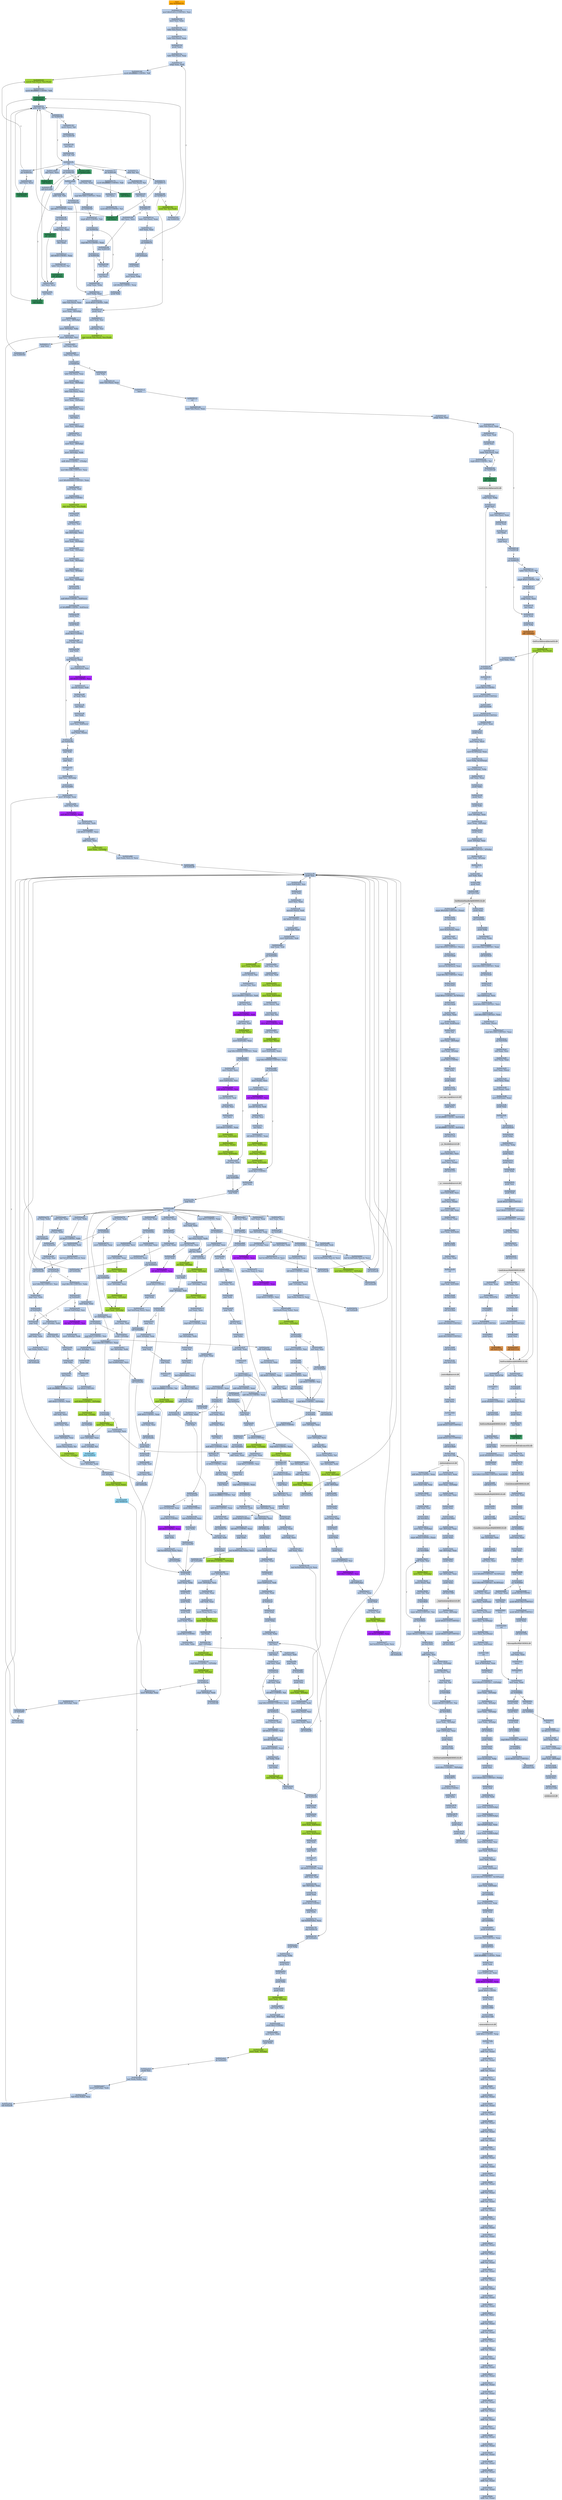 strict digraph G {
	graph [bgcolor=transparent,
		name=G
	];
	node [color=lightsteelblue,
		fillcolor=lightsteelblue,
		shape=rectangle,
		style=filled
	];
	a0x0042ac73jmp_0x00400154	[color=lightgrey,
		fillcolor=orange,
		label="start\njmp 0x00400154"];
	a0x00400154movl_0x41e01cUINT32_esi	[label="0x00400154\nmovl $0x41e01c<UINT32>, %esi"];
	a0x0042ac73jmp_0x00400154 -> a0x00400154movl_0x41e01cUINT32_esi	[color="#000000"];
	a0x00400159movl_esi_ebx	[label="0x00400159\nmovl %esi, %ebx"];
	a0x00400154movl_0x41e01cUINT32_esi -> a0x00400159movl_esi_ebx	[color="#000000"];
	a0x0040015blodsl_ds_esi__eax	[label="0x0040015b\nlodsl %ds:(%esi), %eax"];
	a0x00400159movl_esi_ebx -> a0x0040015blodsl_ds_esi__eax	[color="#000000"];
	a0x0040015clodsl_ds_esi__eax	[label="0x0040015c\nlodsl %ds:(%esi), %eax"];
	a0x0040015blodsl_ds_esi__eax -> a0x0040015clodsl_ds_esi__eax	[color="#000000"];
	a0x0040015dpushl_eax	[label="0x0040015d\npushl %eax"];
	a0x0040015clodsl_ds_esi__eax -> a0x0040015dpushl_eax	[color="#000000"];
	a0x0040015elodsl_ds_esi__eax	[label="0x0040015e\nlodsl %ds:(%esi), %eax"];
	a0x0040015dpushl_eax -> a0x0040015elodsl_ds_esi__eax	[color="#000000"];
	a0x0040015fxchgl_eax_edi	[label="0x0040015f\nxchgl %eax, %edi"];
	a0x0040015elodsl_ds_esi__eax -> a0x0040015fxchgl_eax_edi	[color="#000000"];
	a0x00400160movb_0xffffff80UINT8_dl	[label="0x00400160\nmovb $0xffffff80<UINT8>, %dl"];
	a0x0040015fxchgl_eax_edi -> a0x00400160movb_0xffffff80UINT8_dl	[color="#000000"];
	a0x00400162movsb_ds_esi__es_edi_	[color=yellowgreen,
		fillcolor=yellowgreen,
		label="0x00400162\nmovsb %ds:(%esi), %es:(%edi)"];
	a0x00400160movb_0xffffff80UINT8_dl -> a0x00400162movsb_ds_esi__es_edi_	[color="#000000"];
	a0x00400163movb_0xffffff80UINT8_dh	[label="0x00400163\nmovb $0xffffff80<UINT8>, %dh"];
	a0x00400162movsb_ds_esi__es_edi_ -> a0x00400163movb_0xffffff80UINT8_dh	[color="#000000"];
	a0x00400165call_ebx_	[color=seagreen,
		fillcolor=seagreen,
		label="0x00400165\ncall (%ebx)"];
	a0x00400163movb_0xffffff80UINT8_dh -> a0x00400165call_ebx_	[color="#000000"];
	a0x0040012caddb_dl_dl	[label="0x0040012c\naddb %dl, %dl"];
	a0x00400165call_ebx_ -> a0x0040012caddb_dl_dl	[color="#000000"];
	a0x0040012ejne_0x40010b	[label="0x0040012e\njne 0x40010b"];
	a0x0040012caddb_dl_dl -> a0x0040012ejne_0x40010b	[color="#000000"];
	a0x00400130movb_esi__dl	[label="0x00400130\nmovb (%esi), %dl"];
	a0x0040012ejne_0x40010b -> a0x00400130movb_esi__dl	[color="#000000",
		label=F];
	a0x0040010bret	[label="0x0040010b\nret"];
	a0x0040012ejne_0x40010b -> a0x0040010bret	[color="#000000",
		label=T];
	a0x00400132jmp_0x400108	[label="0x00400132\njmp 0x400108"];
	a0x00400130movb_esi__dl -> a0x00400132jmp_0x400108	[color="#000000"];
	a0x00400108incl_esi	[label="0x00400108\nincl %esi"];
	a0x00400132jmp_0x400108 -> a0x00400108incl_esi	[color="#000000"];
	a0x00400109adcb_dl_dl	[label="0x00400109\nadcb %dl, %dl"];
	a0x00400108incl_esi -> a0x00400109adcb_dl_dl	[color="#000000"];
	a0x00400109adcb_dl_dl -> a0x0040010bret	[color="#000000"];
	a0x00400167jae_0x400162	[label="0x00400167\njae 0x400162"];
	a0x0040010bret -> a0x00400167jae_0x400162	[color="#000000"];
	a0x0040016djae_0x400185	[label="0x0040016d\njae 0x400185"];
	a0x0040010bret -> a0x0040016djae_0x400185	[color="#000000"];
	a0x00400173jae_0x400196	[label="0x00400173\njae 0x400196"];
	a0x0040010bret -> a0x00400173jae_0x400196	[color="#000000"];
	a0x0040017cadcb_al_al	[label="0x0040017c\nadcb %al, %al"];
	a0x0040010bret -> a0x0040017cadcb_al_al	[color="#000000"];
	a0x0041e005adcl_ecx_ecx	[label="0x0041e005\nadcl %ecx, %ecx"];
	a0x0040010bret -> a0x0041e005adcl_ecx_ecx	[color="#000000"];
	a0x0041e009jb_0x0041e003	[color=seagreen,
		fillcolor=seagreen,
		label="0x0041e009\njb 0x0041e003"];
	a0x0040010bret -> a0x0041e009jb_0x0041e003	[color="#000000"];
	a0x00400167jae_0x400162 -> a0x00400162movsb_ds_esi__es_edi_	[color="#000000",
		label=T];
	a0x00400169xorl_ecx_ecx	[label="0x00400169\nxorl %ecx, %ecx"];
	a0x00400167jae_0x400162 -> a0x00400169xorl_ecx_ecx	[color="#000000",
		label=F];
	a0x0040016bcall_ebx_	[color=seagreen,
		fillcolor=seagreen,
		label="0x0040016b\ncall (%ebx)"];
	a0x00400169xorl_ecx_ecx -> a0x0040016bcall_ebx_	[color="#000000"];
	a0x0040016bcall_ebx_ -> a0x0040012caddb_dl_dl	[color="#000000"];
	a0x0040016fxorl_eax_eax	[label="0x0040016f\nxorl %eax, %eax"];
	a0x0040016djae_0x400185 -> a0x0040016fxorl_eax_eax	[color="#000000",
		label=F];
	a0x00400185call_0x41e000	[label="0x00400185\ncall 0x41e000"];
	a0x0040016djae_0x400185 -> a0x00400185call_0x41e000	[color="#000000",
		label=T];
	a0x00400171call_ebx_	[color=seagreen,
		fillcolor=seagreen,
		label="0x00400171\ncall (%ebx)"];
	a0x0040016fxorl_eax_eax -> a0x00400171call_ebx_	[color="#000000"];
	a0x00400171call_ebx_ -> a0x0040012caddb_dl_dl	[color="#000000"];
	a0x00400175movb_0xffffff80UINT8_dh	[label="0x00400175\nmovb $0xffffff80<UINT8>, %dh"];
	a0x00400173jae_0x400196 -> a0x00400175movb_0xffffff80UINT8_dh	[color="#000000",
		label=F];
	a0x00400196lodsb_ds_esi__al	[label="0x00400196\nlodsb %ds:(%esi), %al"];
	a0x00400173jae_0x400196 -> a0x00400196lodsb_ds_esi__al	[color="#000000",
		label=T];
	a0x00400177incl_ecx	[label="0x00400177\nincl %ecx"];
	a0x00400175movb_0xffffff80UINT8_dh -> a0x00400177incl_ecx	[color="#000000"];
	a0x00400178movb_0x10UINT8_al	[label="0x00400178\nmovb $0x10<UINT8>, %al"];
	a0x00400177incl_ecx -> a0x00400178movb_0x10UINT8_al	[color="#000000"];
	a0x0040017acall_ebx_	[color=seagreen,
		fillcolor=seagreen,
		label="0x0040017a\ncall (%ebx)"];
	a0x00400178movb_0x10UINT8_al -> a0x0040017acall_ebx_	[color="#000000"];
	a0x0040017acall_ebx_ -> a0x0040012caddb_dl_dl	[color="#000000"];
	a0x0040017ejae_0x40017a	[label="0x0040017e\njae 0x40017a"];
	a0x0040017cadcb_al_al -> a0x0040017ejae_0x40017a	[color="#000000"];
	a0x0040017ejae_0x40017a -> a0x0040017acall_ebx_	[color="#000000",
		label=T];
	a0x00400180jne_0x4001c0	[label="0x00400180\njne 0x4001c0"];
	a0x0040017ejae_0x40017a -> a0x00400180jne_0x4001c0	[color="#000000",
		label=F];
	a0x00400182stosb_al_es_edi_	[color=yellowgreen,
		fillcolor=yellowgreen,
		label="0x00400182\nstosb %al, %es:(%edi)"];
	a0x00400180jne_0x4001c0 -> a0x00400182stosb_al_es_edi_	[color="#000000",
		label=F];
	a0x004001c0pushl_esi	[label="0x004001c0\npushl %esi"];
	a0x00400180jne_0x4001c0 -> a0x004001c0pushl_esi	[color="#000000",
		label=T];
	a0x00400183jmp_0x400165	[label="0x00400183\njmp 0x400165"];
	a0x00400182stosb_al_es_edi_ -> a0x00400183jmp_0x400165	[color="#000000"];
	a0x00400183jmp_0x400165 -> a0x00400165call_ebx_	[color="#000000"];
	a0x004001c1movl_edi_esi	[label="0x004001c1\nmovl %edi, %esi"];
	a0x004001c0pushl_esi -> a0x004001c1movl_edi_esi	[color="#000000"];
	a0x004001c3subl_eax_esi	[label="0x004001c3\nsubl %eax, %esi"];
	a0x004001c1movl_edi_esi -> a0x004001c3subl_eax_esi	[color="#000000"];
	a0x004001c5repz_movsb_ds_esi__es_edi_	[color=yellowgreen,
		fillcolor=yellowgreen,
		label="0x004001c5\nrepz movsb %ds:(%esi), %es:(%edi)"];
	a0x004001c3subl_eax_esi -> a0x004001c5repz_movsb_ds_esi__es_edi_	[color="#000000"];
	a0x004001c7popl_esi	[label="0x004001c7\npopl %esi"];
	a0x004001c5repz_movsb_ds_esi__es_edi_ -> a0x004001c7popl_esi	[color="#000000"];
	a0x004001c8jmp_0x400165	[label="0x004001c8\njmp 0x400165"];
	a0x004001c7popl_esi -> a0x004001c8jmp_0x400165	[color="#000000"];
	a0x004001c8jmp_0x400165 -> a0x00400165call_ebx_	[color="#000000"];
	a0x00400197shrl_eax	[label="0x00400197\nshrl %eax"];
	a0x00400196lodsb_ds_esi__al -> a0x00400197shrl_eax	[color="#000000"];
	a0x00400199je_0x4001ca	[label="0x00400199\nje 0x4001ca"];
	a0x00400197shrl_eax -> a0x00400199je_0x4001ca	[color="#000000"];
	a0x0040019badcl_ecx_ecx	[label="0x0040019b\nadcl %ecx, %ecx"];
	a0x00400199je_0x4001ca -> a0x0040019badcl_ecx_ecx	[color="#000000",
		label=F];
	a0x004001calodsl_ds_esi__eax	[label="0x004001ca\nlodsl %ds:(%esi), %eax"];
	a0x00400199je_0x4001ca -> a0x004001calodsl_ds_esi__eax	[color="#000000",
		label=T];
	a0x0040019djmp_0x4001b9	[label="0x0040019d\njmp 0x4001b9"];
	a0x0040019badcl_ecx_ecx -> a0x0040019djmp_0x4001b9	[color="#000000"];
	a0x004001b9incl_ecx	[label="0x004001b9\nincl %ecx"];
	a0x0040019djmp_0x4001b9 -> a0x004001b9incl_ecx	[color="#000000"];
	a0x004001baincl_ecx	[label="0x004001ba\nincl %ecx"];
	a0x004001b9incl_ecx -> a0x004001baincl_ecx	[color="#000000"];
	a0x004001bbxchgl_eax_ebp	[label="0x004001bb\nxchgl %eax, %ebp"];
	a0x004001baincl_ecx -> a0x004001bbxchgl_eax_ebp	[color="#000000"];
	a0x004001bcmovl_ebp_eax	[label="0x004001bc\nmovl %ebp, %eax"];
	a0x004001bbxchgl_eax_ebp -> a0x004001bcmovl_ebp_eax	[color="#000000"];
	a0x004001bemovb_0x0UINT8_dh	[label="0x004001be\nmovb $0x0<UINT8>, %dh"];
	a0x004001bcmovl_ebp_eax -> a0x004001bemovb_0x0UINT8_dh	[color="#000000"];
	a0x004001bemovb_0x0UINT8_dh -> a0x004001c0pushl_esi	[color="#000000"];
	a0x0041e000xorl_ecx_ecx	[label="0x0041e000\nxorl %ecx, %ecx"];
	a0x00400185call_0x41e000 -> a0x0041e000xorl_ecx_ecx	[color="#000000"];
	a0x0041e002incl_ecx	[label="0x0041e002\nincl %ecx"];
	a0x0041e000xorl_ecx_ecx -> a0x0041e002incl_ecx	[color="#000000"];
	a0x0041e003call_ebx_	[color=seagreen,
		fillcolor=seagreen,
		label="0x0041e003\ncall (%ebx)"];
	a0x0041e002incl_ecx -> a0x0041e003call_ebx_	[color="#000000"];
	a0x0041e003call_ebx_ -> a0x0040012caddb_dl_dl	[color="#000000"];
	a0x0041e007call_ebx_	[color=seagreen,
		fillcolor=seagreen,
		label="0x0041e007\ncall (%ebx)"];
	a0x0041e005adcl_ecx_ecx -> a0x0041e007call_ebx_	[color="#000000"];
	a0x0041e007call_ebx_ -> a0x0040012caddb_dl_dl	[color="#000000"];
	a0x0041e009jb_0x0041e003 -> a0x0041e003call_ebx_	[color="#000000",
		label=T];
	a0x0041e00bret	[label="0x0041e00b\nret"];
	a0x0041e009jb_0x0041e003 -> a0x0041e00bret	[color="#000000",
		label=F];
	a0x0040018aaddb_dh_dh	[label="0x0040018a\naddb %dh, %dh"];
	a0x0041e00bret -> a0x0040018aaddb_dh_dh	[color="#000000"];
	a0x004001a8cmpl_0x7d00UINT32_eax	[label="0x004001a8\ncmpl $0x7d00<UINT32>, %eax"];
	a0x0041e00bret -> a0x004001a8cmpl_0x7d00UINT32_eax	[color="#000000"];
	a0x00400194jmp_0x4001bc	[label="0x00400194\njmp 0x4001bc"];
	a0x0041e00bret -> a0x00400194jmp_0x4001bc	[color="#000000"];
	a0x0040018csbbl_0x1UINT8_ecx	[label="0x0040018c\nsbbl $0x1<UINT8>, %ecx"];
	a0x0040018aaddb_dh_dh -> a0x0040018csbbl_0x1UINT8_ecx	[color="#000000"];
	a0x0040018fjne_0x40019f	[label="0x0040018f\njne 0x40019f"];
	a0x0040018csbbl_0x1UINT8_ecx -> a0x0040018fjne_0x40019f	[color="#000000"];
	a0x0040019fxchgl_eax_ecx	[label="0x0040019f\nxchgl %eax, %ecx"];
	a0x0040018fjne_0x40019f -> a0x0040019fxchgl_eax_ecx	[color="#000000",
		label=T];
	a0x00400191call__4ebx_	[color=seagreen,
		fillcolor=seagreen,
		label="0x00400191\ncall -4(%ebx)"];
	a0x0040018fjne_0x40019f -> a0x00400191call__4ebx_	[color="#000000",
		label=F];
	a0x004001a0decl_eax	[label="0x004001a0\ndecl %eax"];
	a0x0040019fxchgl_eax_ecx -> a0x004001a0decl_eax	[color="#000000"];
	a0x004001a1shll_0x8UINT8_eax	[label="0x004001a1\nshll $0x8<UINT8>, %eax"];
	a0x004001a0decl_eax -> a0x004001a1shll_0x8UINT8_eax	[color="#000000"];
	a0x004001a4lodsb_ds_esi__al	[label="0x004001a4\nlodsb %ds:(%esi), %al"];
	a0x004001a1shll_0x8UINT8_eax -> a0x004001a4lodsb_ds_esi__al	[color="#000000"];
	a0x004001a5call__4ebx_	[color=seagreen,
		fillcolor=seagreen,
		label="0x004001a5\ncall -4(%ebx)"];
	a0x004001a4lodsb_ds_esi__al -> a0x004001a5call__4ebx_	[color="#000000"];
	a0x004001a5call__4ebx_ -> a0x0041e000xorl_ecx_ecx	[color="#000000"];
	a0x004001adjae_0x4001b9	[label="0x004001ad\njae 0x4001b9"];
	a0x004001a8cmpl_0x7d00UINT32_eax -> a0x004001adjae_0x4001b9	[color="#000000"];
	a0x004001afcmpb_0x5UINT8_ah	[label="0x004001af\ncmpb $0x5<UINT8>, %ah"];
	a0x004001adjae_0x4001b9 -> a0x004001afcmpb_0x5UINT8_ah	[color="#000000",
		label=F];
	a0x004001b2jae_0x4001ba	[label="0x004001b2\njae 0x4001ba"];
	a0x004001afcmpb_0x5UINT8_ah -> a0x004001b2jae_0x4001ba	[color="#000000"];
	a0x004001b2jae_0x4001ba -> a0x004001baincl_ecx	[color="#000000",
		label=T];
	a0x004001b4cmpl_0x7fUINT8_eax	[label="0x004001b4\ncmpl $0x7f<UINT8>, %eax"];
	a0x004001b2jae_0x4001ba -> a0x004001b4cmpl_0x7fUINT8_eax	[color="#000000",
		label=F];
	a0x004001b7ja_0x4001bb	[label="0x004001b7\nja 0x4001bb"];
	a0x004001b4cmpl_0x7fUINT8_eax -> a0x004001b7ja_0x4001bb	[color="#000000"];
	a0x004001b7ja_0x4001bb -> a0x004001b9incl_ecx	[color="#000000",
		label=F];
	a0x004001b7ja_0x4001bb -> a0x004001bbxchgl_eax_ebp	[color="#000000",
		label=T];
	a0x00400191call__4ebx_ -> a0x0041e000xorl_ecx_ecx	[color="#000000"];
	a0x00400194jmp_0x4001bc -> a0x004001bcmovl_ebp_eax	[color="#000000"];
	a0x004001cbtestl_eax_eax	[label="0x004001cb\ntestl %eax, %eax"];
	a0x004001calodsl_ds_esi__eax -> a0x004001cbtestl_eax_eax	[color="#000000"];
	a0x004001cdjne_0x40015f	[label="0x004001cd\njne 0x40015f"];
	a0x004001cbtestl_eax_eax -> a0x004001cdjne_0x40015f	[color="#000000"];
	a0x004001cdjne_0x40015f -> a0x0040015fxchgl_eax_edi	[color="#000000",
		label=T];
	a0x004001cfcall_0x42aeef	[label="0x004001cf\ncall 0x42aeef"];
	a0x004001cdjne_0x40015f -> a0x004001cfcall_0x42aeef	[color="#000000",
		label=F];
	a0x0042aeefpushl_ebp	[label="0x0042aeef\npushl %ebp"];
	a0x004001cfcall_0x42aeef -> a0x0042aeefpushl_ebp	[color="#000000"];
	a0x0042aef0movl_esp_ebp	[label="0x0042aef0\nmovl %esp, %ebp"];
	a0x0042aeefpushl_ebp -> a0x0042aef0movl_esp_ebp	[color="#000000"];
	a0x0042aef2subl_0x40UINT8_esp	[label="0x0042aef2\nsubl $0x40<UINT8>, %esp"];
	a0x0042aef0movl_esp_ebp -> a0x0042aef2subl_0x40UINT8_esp	[color="#000000"];
	a0x0042aef5pushl_ebx	[label="0x0042aef5\npushl %ebx"];
	a0x0042aef2subl_0x40UINT8_esp -> a0x0042aef5pushl_ebx	[color="#000000"];
	a0x0042aef6lodsl_ds_esi__eax	[label="0x0042aef6\nlodsl %ds:(%esi), %eax"];
	a0x0042aef5pushl_ebx -> a0x0042aef6lodsl_ds_esi__eax	[color="#000000"];
	a0x0042aef7movl_eax__40ebp_	[label="0x0042aef7\nmovl %eax, -40(%ebp)"];
	a0x0042aef6lodsl_ds_esi__eax -> a0x0042aef7movl_eax__40ebp_	[color="#000000"];
	a0x0042aefamovl_esi__28ebp_	[label="0x0042aefa\nmovl %esi, -28(%ebp)"];
	a0x0042aef7movl_eax__40ebp_ -> a0x0042aefamovl_esi__28ebp_	[color="#000000"];
	a0x0042aefdmovl__40ebp__ebx	[label="0x0042aefd\nmovl -40(%ebp), %ebx"];
	a0x0042aefamovl_esi__28ebp_ -> a0x0042aefdmovl__40ebp__ebx	[color="#000000"];
	a0x0042af00movl__28ebp__esi	[label="0x0042af00\nmovl -28(%ebp), %esi"];
	a0x0042aefdmovl__40ebp__ebx -> a0x0042af00movl__28ebp__esi	[color="#000000"];
	a0x0042af03xorl_eax_eax	[label="0x0042af03\nxorl %eax, %eax"];
	a0x0042af00movl__28ebp__esi -> a0x0042af03xorl_eax_eax	[color="#000000"];
	a0x0042af05cmpl_eax_esi_	[label="0x0042af05\ncmpl %eax, (%esi)"];
	a0x0042af03xorl_eax_eax -> a0x0042af05cmpl_eax_esi_	[color="#000000"];
	a0x0042af07je_0x42b1bf	[label="0x0042af07\nje 0x42b1bf"];
	a0x0042af05cmpl_eax_esi_ -> a0x0042af07je_0x42b1bf	[color="#000000"];
	a0x0042af0dlodsl_ds_esi__eax	[label="0x0042af0d\nlodsl %ds:(%esi), %eax"];
	a0x0042af07je_0x42b1bf -> a0x0042af0dlodsl_ds_esi__eax	[color="#000000",
		label=F];
	a0x0042b1bfpopl_ebx	[label="0x0042b1bf\npopl %ebx"];
	a0x0042af07je_0x42b1bf -> a0x0042b1bfpopl_ebx	[color="#000000",
		label=T];
	a0x0042af0emovl_eax__40ebp_	[label="0x0042af0e\nmovl %eax, -40(%ebp)"];
	a0x0042af0dlodsl_ds_esi__eax -> a0x0042af0emovl_eax__40ebp_	[color="#000000"];
	a0x0042af11lodsl_ds_esi__eax	[label="0x0042af11\nlodsl %ds:(%esi), %eax"];
	a0x0042af0emovl_eax__40ebp_ -> a0x0042af11lodsl_ds_esi__eax	[color="#000000"];
	a0x0042af12movl_eax__24ebp_	[label="0x0042af12\nmovl %eax, -24(%ebp)"];
	a0x0042af11lodsl_ds_esi__eax -> a0x0042af12movl_eax__24ebp_	[color="#000000"];
	a0x0042af15lodsl_ds_esi__eax	[label="0x0042af15\nlodsl %ds:(%esi), %eax"];
	a0x0042af12movl_eax__24ebp_ -> a0x0042af15lodsl_ds_esi__eax	[color="#000000"];
	a0x0042af16incl_esi	[label="0x0042af16\nincl %esi"];
	a0x0042af15lodsl_ds_esi__eax -> a0x0042af16incl_esi	[color="#000000"];
	a0x0042af17movl_esi__44ebp_	[label="0x0042af17\nmovl %esi, -44(%ebp)"];
	a0x0042af16incl_esi -> a0x0042af17movl_esi__44ebp_	[color="#000000"];
	a0x0042af1aaddl_eax_esi	[label="0x0042af1a\naddl %eax, %esi"];
	a0x0042af17movl_esi__44ebp_ -> a0x0042af1aaddl_eax_esi	[color="#000000"];
	a0x0042af1cmovl_esi__28ebp_	[label="0x0042af1c\nmovl %esi, -28(%ebp)"];
	a0x0042af1aaddl_eax_esi -> a0x0042af1cmovl_esi__28ebp_	[color="#000000"];
	a0x0042af1fmovl__44ebp__edx	[label="0x0042af1f\nmovl -44(%ebp), %edx"];
	a0x0042af1cmovl_esi__28ebp_ -> a0x0042af1fmovl__44ebp__edx	[color="#000000"];
	a0x0042af22andb_0x0UINT8__1ebp_	[label="0x0042af22\nandb $0x0<UINT8>, -1(%ebp)"];
	a0x0042af1fmovl__44ebp__edx -> a0x0042af22andb_0x0UINT8__1ebp_	[color="#000000"];
	a0x0042af26movl_0x1b9bUINT32_ecx	[label="0x0042af26\nmovl $0x1b9b<UINT32>, %ecx"];
	a0x0042af22andb_0x0UINT8__1ebp_ -> a0x0042af26movl_0x1b9bUINT32_ecx	[color="#000000"];
	a0x0042af2bmovl_0x4000400UINT32_eax	[label="0x0042af2b\nmovl $0x4000400<UINT32>, %eax"];
	a0x0042af26movl_0x1b9bUINT32_ecx -> a0x0042af2bmovl_0x4000400UINT32_eax	[color="#000000"];
	a0x0042af30movl_ebx_edi	[label="0x0042af30\nmovl %ebx, %edi"];
	a0x0042af2bmovl_0x4000400UINT32_eax -> a0x0042af30movl_ebx_edi	[color="#000000"];
	a0x0042af32pushl_0x1UINT8	[label="0x0042af32\npushl $0x1<UINT8>"];
	a0x0042af30movl_ebx_edi -> a0x0042af32pushl_0x1UINT8	[color="#000000"];
	a0x0042af34repz_stosl_eax_es_edi_	[color=yellowgreen,
		fillcolor=yellowgreen,
		label="0x0042af34\nrepz stosl %eax, %es:(%edi)"];
	a0x0042af32pushl_0x1UINT8 -> a0x0042af34repz_stosl_eax_es_edi_	[color="#000000"];
	a0x0042af36popl_edi	[label="0x0042af36\npopl %edi"];
	a0x0042af34repz_stosl_eax_es_edi_ -> a0x0042af36popl_edi	[color="#000000"];
	a0x0042af37xorl_esi_esi	[label="0x0042af37\nxorl %esi, %esi"];
	a0x0042af36popl_edi -> a0x0042af37xorl_esi_esi	[color="#000000"];
	a0x0042af39leal__64ebp__ecx	[label="0x0042af39\nleal -64(%ebp), %ecx"];
	a0x0042af37xorl_esi_esi -> a0x0042af39leal__64ebp__ecx	[color="#000000"];
	a0x0042af3cmovl_edi__20ebp_	[label="0x0042af3c\nmovl %edi, -20(%ebp)"];
	a0x0042af39leal__64ebp__ecx -> a0x0042af3cmovl_edi__20ebp_	[color="#000000"];
	a0x0042af3fmovl_edi__16ebp_	[label="0x0042af3f\nmovl %edi, -16(%ebp)"];
	a0x0042af3cmovl_edi__20ebp_ -> a0x0042af3fmovl_edi__16ebp_	[color="#000000"];
	a0x0042af42movl_edi__36ebp_	[label="0x0042af42\nmovl %edi, -36(%ebp)"];
	a0x0042af3fmovl_edi__16ebp_ -> a0x0042af42movl_edi__36ebp_	[color="#000000"];
	a0x0042af45movl_esi__8ebp_	[label="0x0042af45\nmovl %esi, -8(%ebp)"];
	a0x0042af42movl_edi__36ebp_ -> a0x0042af45movl_esi__8ebp_	[color="#000000"];
	a0x0042af48movl_esi__32ebp_	[label="0x0042af48\nmovl %esi, -32(%ebp)"];
	a0x0042af45movl_esi__8ebp_ -> a0x0042af48movl_esi__32ebp_	[color="#000000"];
	a0x0042af4bcall_0x42ac8c	[label="0x0042af4b\ncall 0x42ac8c"];
	a0x0042af48movl_esi__32ebp_ -> a0x0042af4bcall_0x42ac8c	[color="#000000"];
	a0x0042ac8candl_0x0UINT8_0x8ecx_	[label="0x0042ac8c\nandl $0x0<UINT8>, 0x8(%ecx)"];
	a0x0042af4bcall_0x42ac8c -> a0x0042ac8candl_0x0UINT8_0x8ecx_	[color="#000000"];
	a0x0042ac90orl_0xffffffffUINT8_0x4ecx_	[label="0x0042ac90\norl $0xffffffff<UINT8>, 0x4(%ecx)"];
	a0x0042ac8candl_0x0UINT8_0x8ecx_ -> a0x0042ac90orl_0xffffffffUINT8_0x4ecx_	[color="#000000"];
	a0x0042ac94pushl_esi	[label="0x0042ac94\npushl %esi"];
	a0x0042ac90orl_0xffffffffUINT8_0x4ecx_ -> a0x0042ac94pushl_esi	[color="#000000"];
	a0x0042ac95pushl_edi	[label="0x0042ac95\npushl %edi"];
	a0x0042ac94pushl_esi -> a0x0042ac95pushl_edi	[color="#000000"];
	a0x0042ac96pushl_0x5UINT8	[label="0x0042ac96\npushl $0x5<UINT8>"];
	a0x0042ac95pushl_edi -> a0x0042ac96pushl_0x5UINT8	[color="#000000"];
	a0x0042ac98movl_edx_ecx_	[label="0x0042ac98\nmovl %edx, (%ecx)"];
	a0x0042ac96pushl_0x5UINT8 -> a0x0042ac98movl_edx_ecx_	[color="#000000"];
	a0x0042ac9apopl_edx	[label="0x0042ac9a\npopl %edx"];
	a0x0042ac98movl_edx_ecx_ -> a0x0042ac9apopl_edx	[color="#000000"];
	a0x0042ac9bmovl_ecx__eax	[label="0x0042ac9b\nmovl (%ecx), %eax"];
	a0x0042ac9apopl_edx -> a0x0042ac9bmovl_ecx__eax	[color="#000000"];
	a0x0042ac9dmovl_0x8ecx__esi	[label="0x0042ac9d\nmovl 0x8(%ecx), %esi"];
	a0x0042ac9bmovl_ecx__eax -> a0x0042ac9dmovl_0x8ecx__esi	[color="#000000"];
	a0x0042aca0shll_0x8UINT8_esi	[color=purple,
		fillcolor=purple,
		label="0x0042aca0\nshll $0x8<UINT8>, %esi"];
	a0x0042ac9dmovl_0x8ecx__esi -> a0x0042aca0shll_0x8UINT8_esi	[color="#000000"];
	a0x0042aca3movzbl_eax__edi	[label="0x0042aca3\nmovzbl (%eax), %edi"];
	a0x0042aca0shll_0x8UINT8_esi -> a0x0042aca3movzbl_eax__edi	[color="#000000"];
	a0x0042aca6orl_edi_esi	[label="0x0042aca6\norl %edi, %esi"];
	a0x0042aca3movzbl_eax__edi -> a0x0042aca6orl_edi_esi	[color="#000000"];
	a0x0042aca8incl_eax	[label="0x0042aca8\nincl %eax"];
	a0x0042aca6orl_edi_esi -> a0x0042aca8incl_eax	[color="#000000"];
	a0x0042aca9decl_edx	[label="0x0042aca9\ndecl %edx"];
	a0x0042aca8incl_eax -> a0x0042aca9decl_edx	[color="#000000"];
	a0x0042acaamovl_esi_0x8ecx_	[label="0x0042acaa\nmovl %esi, 0x8(%ecx)"];
	a0x0042aca9decl_edx -> a0x0042acaamovl_esi_0x8ecx_	[color="#000000"];
	a0x0042acadmovl_eax_ecx_	[label="0x0042acad\nmovl %eax, (%ecx)"];
	a0x0042acaamovl_esi_0x8ecx_ -> a0x0042acadmovl_eax_ecx_	[color="#000000"];
	a0x0042acafjne_0x42ac9b	[label="0x0042acaf\njne 0x42ac9b"];
	a0x0042acadmovl_eax_ecx_ -> a0x0042acafjne_0x42ac9b	[color="#000000"];
	a0x0042acafjne_0x42ac9b -> a0x0042ac9bmovl_ecx__eax	[color="#000000",
		label=T];
	a0x0042acb1popl_edi	[label="0x0042acb1\npopl %edi"];
	a0x0042acafjne_0x42ac9b -> a0x0042acb1popl_edi	[color="#000000",
		label=F];
	a0x0042acb2popl_esi	[label="0x0042acb2\npopl %esi"];
	a0x0042acb1popl_edi -> a0x0042acb2popl_esi	[color="#000000"];
	a0x0042acb3ret	[label="0x0042acb3\nret"];
	a0x0042acb2popl_esi -> a0x0042acb3ret	[color="#000000"];
	a0x0042af50cmpl_esi__40ebp_	[label="0x0042af50\ncmpl %esi, -40(%ebp)"];
	a0x0042acb3ret -> a0x0042af50cmpl_esi__40ebp_	[color="#000000"];
	a0x0042af53jbe_0x42af00	[label="0x0042af53\njbe 0x42af00"];
	a0x0042af50cmpl_esi__40ebp_ -> a0x0042af53jbe_0x42af00	[color="#000000"];
	a0x0042af55movl__8ebp__eax	[label="0x0042af55\nmovl -8(%ebp), %eax"];
	a0x0042af53jbe_0x42af00 -> a0x0042af55movl__8ebp__eax	[color="#000000",
		label=F];
	a0x0042af58movl_esi_ecx	[label="0x0042af58\nmovl %esi, %ecx"];
	a0x0042af55movl__8ebp__eax -> a0x0042af58movl_esi_ecx	[color="#000000"];
	a0x0042af5aandl_0x3UINT8_eax	[color=purple,
		fillcolor=purple,
		label="0x0042af5a\nandl $0x3<UINT8>, %eax"];
	a0x0042af58movl_esi_ecx -> a0x0042af5aandl_0x3UINT8_eax	[color="#000000"];
	a0x0042af5dleal__64ebp__edx	[label="0x0042af5d\nleal -64(%ebp), %edx"];
	a0x0042af5aandl_0x3UINT8_eax -> a0x0042af5dleal__64ebp__edx	[color="#000000"];
	a0x0042af60shll_0x4UINT8_ecx	[label="0x0042af60\nshll $0x4<UINT8>, %ecx"];
	a0x0042af5dleal__64ebp__edx -> a0x0042af60shll_0x4UINT8_ecx	[color="#000000"];
	a0x0042af63addl_eax_ecx	[label="0x0042af63\naddl %eax, %ecx"];
	a0x0042af60shll_0x4UINT8_ecx -> a0x0042af63addl_eax_ecx	[color="#000000"];
	a0x0042af65movl_eax__12ebp_	[color=yellowgreen,
		fillcolor=yellowgreen,
		label="0x0042af65\nmovl %eax, -12(%ebp)"];
	a0x0042af63addl_eax_ecx -> a0x0042af65movl_eax__12ebp_	[color="#000000"];
	a0x0042af68leal_ebxecx2__ecx	[label="0x0042af68\nleal (%ebx,%ecx,2), %ecx"];
	a0x0042af65movl_eax__12ebp_ -> a0x0042af68leal_ebxecx2__ecx	[color="#000000"];
	a0x0042af6bcall_0x42acf8	[label="0x0042af6b\ncall 0x42acf8"];
	a0x0042af68leal_ebxecx2__ecx -> a0x0042af6bcall_0x42acf8	[color="#000000"];
	a0x0042acf8pushl_esi	[label="0x0042acf8\npushl %esi"];
	a0x0042af6bcall_0x42acf8 -> a0x0042acf8pushl_esi	[color="#000000"];
	a0x0042acf9movl_0x4edx__esi	[label="0x0042acf9\nmovl 0x4(%edx), %esi"];
	a0x0042acf8pushl_esi -> a0x0042acf9movl_0x4edx__esi	[color="#000000"];
	a0x0042acfcpushl_edi	[label="0x0042acfc\npushl %edi"];
	a0x0042acf9movl_0x4edx__esi -> a0x0042acfcpushl_edi	[color="#000000"];
	a0x0042acfdmovl_esi_eax	[label="0x0042acfd\nmovl %esi, %eax"];
	a0x0042acfcpushl_edi -> a0x0042acfdmovl_esi_eax	[color="#000000"];
	a0x0042acffmovzwl_ecx__edi	[label="0x0042acff\nmovzwl (%ecx), %edi"];
	a0x0042acfdmovl_esi_eax -> a0x0042acffmovzwl_ecx__edi	[color="#000000"];
	a0x0042ad02shrl_0xbUINT8_eax	[label="0x0042ad02\nshrl $0xb<UINT8>, %eax"];
	a0x0042acffmovzwl_ecx__edi -> a0x0042ad02shrl_0xbUINT8_eax	[color="#000000"];
	a0x0042ad05imull_edi_eax	[label="0x0042ad05\nimull %edi, %eax"];
	a0x0042ad02shrl_0xbUINT8_eax -> a0x0042ad05imull_edi_eax	[color="#000000"];
	a0x0042ad08movl_0x8edx__edi	[label="0x0042ad08\nmovl 0x8(%edx), %edi"];
	a0x0042ad05imull_edi_eax -> a0x0042ad08movl_0x8edx__edi	[color="#000000"];
	a0x0042ad0bcmpl_eax_edi	[label="0x0042ad0b\ncmpl %eax, %edi"];
	a0x0042ad08movl_0x8edx__edi -> a0x0042ad0bcmpl_eax_edi	[color="#000000"];
	a0x0042ad0djae_0x42ad4e	[label="0x0042ad0d\njae 0x42ad4e"];
	a0x0042ad0bcmpl_eax_edi -> a0x0042ad0djae_0x42ad4e	[color="#000000"];
	a0x0042ad0fmovl_eax_0x4edx_	[color=yellowgreen,
		fillcolor=yellowgreen,
		label="0x0042ad0f\nmovl %eax, 0x4(%edx)"];
	a0x0042ad0djae_0x42ad4e -> a0x0042ad0fmovl_eax_0x4edx_	[color="#000000",
		label=F];
	a0x0042ad4esubl_eax_esi	[label="0x0042ad4e\nsubl %eax, %esi"];
	a0x0042ad0djae_0x42ad4e -> a0x0042ad4esubl_eax_esi	[color="#000000",
		label=T];
	a0x0042ad12movw_ecx__ax	[label="0x0042ad12\nmovw (%ecx), %ax"];
	a0x0042ad0fmovl_eax_0x4edx_ -> a0x0042ad12movw_ecx__ax	[color="#000000"];
	a0x0042ad15movzwl_ax_esi	[label="0x0042ad15\nmovzwl %ax, %esi"];
	a0x0042ad12movw_ecx__ax -> a0x0042ad15movzwl_ax_esi	[color="#000000"];
	a0x0042ad18movl_0x800UINT32_edi	[label="0x0042ad18\nmovl $0x800<UINT32>, %edi"];
	a0x0042ad15movzwl_ax_esi -> a0x0042ad18movl_0x800UINT32_edi	[color="#000000"];
	a0x0042ad1dsubl_esi_edi	[label="0x0042ad1d\nsubl %esi, %edi"];
	a0x0042ad18movl_0x800UINT32_edi -> a0x0042ad1dsubl_esi_edi	[color="#000000"];
	a0x0042ad1fsarl_0x5UINT8_edi	[color=purple,
		fillcolor=purple,
		label="0x0042ad1f\nsarl $0x5<UINT8>, %edi"];
	a0x0042ad1dsubl_esi_edi -> a0x0042ad1fsarl_0x5UINT8_edi	[color="#000000"];
	a0x0042ad22addl_eax_edi	[label="0x0042ad22\naddl %eax, %edi"];
	a0x0042ad1fsarl_0x5UINT8_edi -> a0x0042ad22addl_eax_edi	[color="#000000"];
	a0x0042ad24movw_di_ecx_	[color=yellowgreen,
		fillcolor=yellowgreen,
		label="0x0042ad24\nmovw %di, (%ecx)"];
	a0x0042ad22addl_eax_edi -> a0x0042ad24movw_di_ecx_	[color="#000000"];
	a0x0042ad27movl_0x4edx__eax	[label="0x0042ad27\nmovl 0x4(%edx), %eax"];
	a0x0042ad24movw_di_ecx_ -> a0x0042ad27movl_0x4edx__eax	[color="#000000"];
	a0x0042ad2acmpl_0x1000000UINT32_eax	[label="0x0042ad2a\ncmpl $0x1000000<UINT32>, %eax"];
	a0x0042ad27movl_0x4edx__eax -> a0x0042ad2acmpl_0x1000000UINT32_eax	[color="#000000"];
	a0x0042ad2fjae_0x42ad4a	[label="0x0042ad2f\njae 0x42ad4a"];
	a0x0042ad2acmpl_0x1000000UINT32_eax -> a0x0042ad2fjae_0x42ad4a	[color="#000000"];
	a0x0042ad4axorl_eax_eax	[label="0x0042ad4a\nxorl %eax, %eax"];
	a0x0042ad2fjae_0x42ad4a -> a0x0042ad4axorl_eax_eax	[color="#000000",
		label=T];
	a0x0042ad31movl_edx__ecx	[label="0x0042ad31\nmovl (%edx), %ecx"];
	a0x0042ad2fjae_0x42ad4a -> a0x0042ad31movl_edx__ecx	[color="#000000",
		label=F];
	a0x0042ad4cjmp_0x42ad8d	[label="0x0042ad4c\njmp 0x42ad8d"];
	a0x0042ad4axorl_eax_eax -> a0x0042ad4cjmp_0x42ad8d	[color="#000000"];
	a0x0042ad8dpopl_edi	[label="0x0042ad8d\npopl %edi"];
	a0x0042ad4cjmp_0x42ad8d -> a0x0042ad8dpopl_edi	[color="#000000"];
	a0x0042ad8epopl_esi	[label="0x0042ad8e\npopl %esi"];
	a0x0042ad8dpopl_edi -> a0x0042ad8epopl_esi	[color="#000000"];
	a0x0042ad8fret	[label="0x0042ad8f\nret"];
	a0x0042ad8epopl_esi -> a0x0042ad8fret	[color="#000000"];
	a0x0042af70testl_eax_eax	[label="0x0042af70\ntestl %eax, %eax"];
	a0x0042ad8fret -> a0x0042af70testl_eax_eax	[color="#000000"];
	a0x0042afe4orl__52ebp__eax	[label="0x0042afe4\norl -52(%ebp), %eax"];
	a0x0042ad8fret -> a0x0042afe4orl__52ebp__eax	[color="#000000"];
	a0x0042b00fcmpl_0x1UINT8_eax	[label="0x0042b00f\ncmpl $0x1<UINT8>, %eax"];
	a0x0042ad8fret -> a0x0042b00fcmpl_0x1UINT8_eax	[color="#000000"];
	a0x0042b027testl_eax_eax	[label="0x0042b027\ntestl %eax, %eax"];
	a0x0042ad8fret -> a0x0042b027testl_eax_eax	[color="#000000"];
	a0x0042b03ftestl_eax_eax	[label="0x0042b03f\ntestl %eax, %eax"];
	a0x0042ad8fret -> a0x0042b03ftestl_eax_eax	[color="#000000"];
	a0x0042ae95testl_eax_eax	[label="0x0042ae95\ntestl %eax, %eax"];
	a0x0042ad8fret -> a0x0042ae95testl_eax_eax	[color="#000000"];
	a0x0042adb3addl_esi_eax	[label="0x0042adb3\naddl %esi, %eax"];
	a0x0042ad8fret -> a0x0042adb3addl_esi_eax	[color="#000000"];
	a0x0042ae33movl_eax_ebx	[label="0x0042ae33\nmovl %eax, %ebx"];
	a0x0042ad8fret -> a0x0042ae33movl_eax_ebx	[color="#000000"];
	a0x0042ae61addl_ebx_ebx	[label="0x0042ae61\naddl %ebx, %ebx"];
	a0x0042ad8fret -> a0x0042ae61addl_ebx_ebx	[color="#000000"];
	a0x0042ae7dorl_eax_ebx	[label="0x0042ae7d\norl %eax, %ebx"];
	a0x0042ad8fret -> a0x0042ae7dorl_eax_ebx	[color="#000000"];
	a0x0042adf2movl_edi_ecx	[label="0x0042adf2\nmovl %edi, %ecx"];
	a0x0042ad8fret -> a0x0042adf2movl_edi_ecx	[color="#000000"];
	a0x0042b079testl_eax_eax	[label="0x0042b079\ntestl %eax, %eax"];
	a0x0042ad8fret -> a0x0042b079testl_eax_eax	[color="#000000"];
	a0x0042b091testl_eax_eax	[label="0x0042b091\ntestl %eax, %eax"];
	a0x0042ad8fret -> a0x0042b091testl_eax_eax	[color="#000000"];
	a0x0042aeb9testl_eax_eax	[label="0x0042aeb9\ntestl %eax, %eax"];
	a0x0042ad8fret -> a0x0042aeb9testl_eax_eax	[color="#000000"];
	a0x0042af72jne_0x42aff9	[label="0x0042af72\njne 0x42aff9"];
	a0x0042af70testl_eax_eax -> a0x0042af72jne_0x42aff9	[color="#000000"];
	a0x0042af78movzbl__1ebp__eax	[label="0x0042af78\nmovzbl -1(%ebp), %eax"];
	a0x0042af72jne_0x42aff9 -> a0x0042af78movzbl__1ebp__eax	[color="#000000",
		label=F];
	a0x0042aff9leal__64ebp__edx	[label="0x0042aff9\nleal -64(%ebp), %edx"];
	a0x0042af72jne_0x42aff9 -> a0x0042aff9leal__64ebp__edx	[color="#000000",
		label=T];
	a0x0042af7cshrl_0x4UINT8_eax	[color=purple,
		fillcolor=purple,
		label="0x0042af7c\nshrl $0x4<UINT8>, %eax"];
	a0x0042af78movzbl__1ebp__eax -> a0x0042af7cshrl_0x4UINT8_eax	[color="#000000"];
	a0x0042af7fleal_eaxeax2__eax	[label="0x0042af7f\nleal (%eax,%eax,2), %eax"];
	a0x0042af7cshrl_0x4UINT8_eax -> a0x0042af7fleal_eaxeax2__eax	[color="#000000"];
	a0x0042af82shll_0x9UINT8_eax	[color=purple,
		fillcolor=purple,
		label="0x0042af82\nshll $0x9<UINT8>, %eax"];
	a0x0042af7fleal_eaxeax2__eax -> a0x0042af82shll_0x9UINT8_eax	[color="#000000"];
	a0x0042af85cmpl_0x4UINT8_esi	[label="0x0042af85\ncmpl $0x4<UINT8>, %esi"];
	a0x0042af82shll_0x9UINT8_eax -> a0x0042af85cmpl_0x4UINT8_esi	[color="#000000"];
	a0x0042af88leal_0xe6ceaxebx__ecx	[label="0x0042af88\nleal 0xe6c(%eax,%ebx), %ecx"];
	a0x0042af85cmpl_0x4UINT8_esi -> a0x0042af88leal_0xe6ceaxebx__ecx	[color="#000000"];
	a0x0042af8fmovl_ecx__12ebp_	[color=yellowgreen,
		fillcolor=yellowgreen,
		label="0x0042af8f\nmovl %ecx, -12(%ebp)"];
	a0x0042af88leal_0xe6ceaxebx__ecx -> a0x0042af8fmovl_ecx__12ebp_	[color="#000000"];
	a0x0042af92jnl_0x42af98	[label="0x0042af92\njnl 0x42af98"];
	a0x0042af8fmovl_ecx__12ebp_ -> a0x0042af92jnl_0x42af98	[color="#000000"];
	a0x0042af94xorl_esi_esi	[label="0x0042af94\nxorl %esi, %esi"];
	a0x0042af92jnl_0x42af98 -> a0x0042af94xorl_esi_esi	[color="#000000",
		label=F];
	a0x0042af98cmpl_0xaUINT8_esi	[label="0x0042af98\ncmpl $0xa<UINT8>, %esi"];
	a0x0042af92jnl_0x42af98 -> a0x0042af98cmpl_0xaUINT8_esi	[color="#000000",
		label=T];
	a0x0042af96jmp_0x42afa5	[label="0x0042af96\njmp 0x42afa5"];
	a0x0042af94xorl_esi_esi -> a0x0042af96jmp_0x42afa5	[color="#000000"];
	a0x0042afa5cmpl_0x0UINT8__32ebp_	[label="0x0042afa5\ncmpl $0x0<UINT8>, -32(%ebp)"];
	a0x0042af96jmp_0x42afa5 -> a0x0042afa5cmpl_0x0UINT8__32ebp_	[color="#000000"];
	a0x0042afa9je_0x42afcd	[label="0x0042afa9\nje 0x42afcd"];
	a0x0042afa5cmpl_0x0UINT8__32ebp_ -> a0x0042afa9je_0x42afcd	[color="#000000"];
	a0x0042afcdpushl_0x1UINT8	[label="0x0042afcd\npushl $0x1<UINT8>"];
	a0x0042afa9je_0x42afcd -> a0x0042afcdpushl_0x1UINT8	[color="#000000",
		label=T];
	a0x0042afabmovl__8ebp__eax	[label="0x0042afab\nmovl -8(%ebp), %eax"];
	a0x0042afa9je_0x42afcd -> a0x0042afabmovl__8ebp__eax	[color="#000000",
		label=F];
	a0x0042afcfpopl_eax	[label="0x0042afcf\npopl %eax"];
	a0x0042afcdpushl_0x1UINT8 -> a0x0042afcfpopl_eax	[color="#000000"];
	a0x0042afd0jmp_0x42afd5	[label="0x0042afd0\njmp 0x42afd5"];
	a0x0042afcfpopl_eax -> a0x0042afd0jmp_0x42afd5	[color="#000000"];
	a0x0042afd5addl_eax_eax	[label="0x0042afd5\naddl %eax, %eax"];
	a0x0042afd0jmp_0x42afd5 -> a0x0042afd5addl_eax_eax	[color="#000000"];
	a0x0042afd7leal__64ebp__edx	[label="0x0042afd7\nleal -64(%ebp), %edx"];
	a0x0042afd5addl_eax_eax -> a0x0042afd7leal__64ebp__edx	[color="#000000"];
	a0x0042afdaaddl_eax_ecx	[label="0x0042afda\naddl %eax, %ecx"];
	a0x0042afd7leal__64ebp__edx -> a0x0042afdaaddl_eax_ecx	[color="#000000"];
	a0x0042afdcmovl_eax__52ebp_	[color=yellowgreen,
		fillcolor=yellowgreen,
		label="0x0042afdc\nmovl %eax, -52(%ebp)"];
	a0x0042afdaaddl_eax_ecx -> a0x0042afdcmovl_eax__52ebp_	[color="#000000"];
	a0x0042afdfcall_0x42acf8	[label="0x0042afdf\ncall 0x42acf8"];
	a0x0042afdcmovl_eax__52ebp_ -> a0x0042afdfcall_0x42acf8	[color="#000000"];
	a0x0042afdfcall_0x42acf8 -> a0x0042acf8pushl_esi	[color="#000000"];
	a0x0042afe7cmpl_0x100UINT32_eax	[label="0x0042afe7\ncmpl $0x100<UINT32>, %eax"];
	a0x0042afe4orl__52ebp__eax -> a0x0042afe7cmpl_0x100UINT32_eax	[color="#000000"];
	a0x0042afecjl_0x42afd2	[label="0x0042afec\njl 0x42afd2"];
	a0x0042afe7cmpl_0x100UINT32_eax -> a0x0042afecjl_0x42afd2	[color="#000000"];
	a0x0042afd2movl__12ebp__ecx	[label="0x0042afd2\nmovl -12(%ebp), %ecx"];
	a0x0042afecjl_0x42afd2 -> a0x0042afd2movl__12ebp__ecx	[color="#000000",
		label=T];
	a0x0042afeemovb_al__1ebp_	[color=yellowgreen,
		fillcolor=yellowgreen,
		label="0x0042afee\nmovb %al, -1(%ebp)"];
	a0x0042afecjl_0x42afd2 -> a0x0042afeemovb_al__1ebp_	[color="#000000",
		label=F];
	a0x0042afd2movl__12ebp__ecx -> a0x0042afd5addl_eax_eax	[color="#000000"];
	a0x0042ad50subl_eax_edi	[label="0x0042ad50\nsubl %eax, %edi"];
	a0x0042ad4esubl_eax_esi -> a0x0042ad50subl_eax_edi	[color="#000000"];
	a0x0042ad52movl_esi_0x4edx_	[color=yellowgreen,
		fillcolor=yellowgreen,
		label="0x0042ad52\nmovl %esi, 0x4(%edx)"];
	a0x0042ad50subl_eax_edi -> a0x0042ad52movl_esi_0x4edx_	[color="#000000"];
	a0x0042ad55movl_edi_0x8edx_	[color=yellowgreen,
		fillcolor=yellowgreen,
		label="0x0042ad55\nmovl %edi, 0x8(%edx)"];
	a0x0042ad52movl_esi_0x4edx_ -> a0x0042ad55movl_edi_0x8edx_	[color="#000000"];
	a0x0042ad58movw_ecx__ax	[label="0x0042ad58\nmovw (%ecx), %ax"];
	a0x0042ad55movl_edi_0x8edx_ -> a0x0042ad58movw_ecx__ax	[color="#000000"];
	a0x0042ad5bmovw_ax_si	[label="0x0042ad5b\nmovw %ax, %si"];
	a0x0042ad58movw_ecx__ax -> a0x0042ad5bmovw_ax_si	[color="#000000"];
	a0x0042ad5eshrw_0x5UINT8_si	[color=purple,
		fillcolor=purple,
		label="0x0042ad5e\nshrw $0x5<UINT8>, %si"];
	a0x0042ad5bmovw_ax_si -> a0x0042ad5eshrw_0x5UINT8_si	[color="#000000"];
	a0x0042ad62subl_esi_eax	[label="0x0042ad62\nsubl %esi, %eax"];
	a0x0042ad5eshrw_0x5UINT8_si -> a0x0042ad62subl_esi_eax	[color="#000000"];
	a0x0042ad64movw_ax_ecx_	[color=yellowgreen,
		fillcolor=yellowgreen,
		label="0x0042ad64\nmovw %ax, (%ecx)"];
	a0x0042ad62subl_esi_eax -> a0x0042ad64movw_ax_ecx_	[color="#000000"];
	a0x0042ad67movl_0x4edx__eax	[label="0x0042ad67\nmovl 0x4(%edx), %eax"];
	a0x0042ad64movw_ax_ecx_ -> a0x0042ad67movl_0x4edx__eax	[color="#000000"];
	a0x0042ad6acmpl_0x1000000UINT32_eax	[label="0x0042ad6a\ncmpl $0x1000000<UINT32>, %eax"];
	a0x0042ad67movl_0x4edx__eax -> a0x0042ad6acmpl_0x1000000UINT32_eax	[color="#000000"];
	a0x0042ad6fjae_0x42ad8a	[label="0x0042ad6f\njae 0x42ad8a"];
	a0x0042ad6acmpl_0x1000000UINT32_eax -> a0x0042ad6fjae_0x42ad8a	[color="#000000"];
	a0x0042ad8apushl_0x1UINT8	[label="0x0042ad8a\npushl $0x1<UINT8>"];
	a0x0042ad6fjae_0x42ad8a -> a0x0042ad8apushl_0x1UINT8	[color="#000000",
		label=T];
	a0x0042ad71movl_edx__ecx	[label="0x0042ad71\nmovl (%edx), %ecx"];
	a0x0042ad6fjae_0x42ad8a -> a0x0042ad71movl_edx__ecx	[color="#000000",
		label=F];
	a0x0042ad8cpopl_eax	[label="0x0042ad8c\npopl %eax"];
	a0x0042ad8apushl_0x1UINT8 -> a0x0042ad8cpopl_eax	[color="#000000"];
	a0x0042ad8cpopl_eax -> a0x0042ad8dpopl_edi	[color="#000000"];
	a0x0042ad73movl_0x8edx__esi	[label="0x0042ad73\nmovl 0x8(%edx), %esi"];
	a0x0042ad71movl_edx__ecx -> a0x0042ad73movl_0x8edx__esi	[color="#000000"];
	a0x0042ad76shll_0x8UINT8_esi	[color=purple,
		fillcolor=purple,
		label="0x0042ad76\nshll $0x8<UINT8>, %esi"];
	a0x0042ad73movl_0x8edx__esi -> a0x0042ad76shll_0x8UINT8_esi	[color="#000000"];
	a0x0042ad79movzbl_ecx__edi	[label="0x0042ad79\nmovzbl (%ecx), %edi"];
	a0x0042ad76shll_0x8UINT8_esi -> a0x0042ad79movzbl_ecx__edi	[color="#000000"];
	a0x0042ad7corl_edi_esi	[label="0x0042ad7c\norl %edi, %esi"];
	a0x0042ad79movzbl_ecx__edi -> a0x0042ad7corl_edi_esi	[color="#000000"];
	a0x0042ad7eincl_ecx	[label="0x0042ad7e\nincl %ecx"];
	a0x0042ad7corl_edi_esi -> a0x0042ad7eincl_ecx	[color="#000000"];
	a0x0042ad7fshll_0x8UINT8_eax	[label="0x0042ad7f\nshll $0x8<UINT8>, %eax"];
	a0x0042ad7eincl_ecx -> a0x0042ad7fshll_0x8UINT8_eax	[color="#000000"];
	a0x0042ad82movl_esi_0x8edx_	[color=yellowgreen,
		fillcolor=yellowgreen,
		label="0x0042ad82\nmovl %esi, 0x8(%edx)"];
	a0x0042ad7fshll_0x8UINT8_eax -> a0x0042ad82movl_esi_0x8edx_	[color="#000000"];
	a0x0042ad85movl_ecx_edx_	[color=yellowgreen,
		fillcolor=yellowgreen,
		label="0x0042ad85\nmovl %ecx, (%edx)"];
	a0x0042ad82movl_esi_0x8edx_ -> a0x0042ad85movl_ecx_edx_	[color="#000000"];
	a0x0042ad87movl_eax_0x4edx_	[color=yellowgreen,
		fillcolor=yellowgreen,
		label="0x0042ad87\nmovl %eax, 0x4(%edx)"];
	a0x0042ad85movl_ecx_edx_ -> a0x0042ad87movl_eax_0x4edx_	[color="#000000"];
	a0x0042ad87movl_eax_0x4edx_ -> a0x0042ad8apushl_0x1UINT8	[color="#000000"];
	a0x0042aff1movl__24ebp__eax	[label="0x0042aff1\nmovl -24(%ebp), %eax"];
	a0x0042afeemovb_al__1ebp_ -> a0x0042aff1movl__24ebp__eax	[color="#000000"];
	a0x0042aff4movb__1ebp__cl	[label="0x0042aff4\nmovb -1(%ebp), %cl"];
	a0x0042aff1movl__24ebp__eax -> a0x0042aff4movb__1ebp__cl	[color="#000000"];
	a0x0042aff7jmp_0x42b05f	[color=skyblue,
		fillcolor=skyblue,
		label="0x0042aff7\njmp 0x42b05f"];
	a0x0042aff4movb__1ebp__cl -> a0x0042aff7jmp_0x42b05f	[color="#000000"];
	a0x0042b05fmovl__8ebp__edx	[label="0x0042b05f\nmovl -8(%ebp), %edx"];
	a0x0042aff7jmp_0x42b05f -> a0x0042b05fmovl__8ebp__edx	[color="#000000"];
	a0x0042b062incl__8ebp_	[label="0x0042b062\nincl -8(%ebp)"];
	a0x0042b05fmovl__8ebp__edx -> a0x0042b062incl__8ebp_	[color="#000000"];
	a0x0042b065movb_cl_edxeax_	[color=yellowgreen,
		fillcolor=yellowgreen,
		label="0x0042b065\nmovb %cl, (%edx,%eax)"];
	a0x0042b062incl__8ebp_ -> a0x0042b065movb_cl_edxeax_	[color="#000000"];
	a0x0042b068jmp_0x42b1ae	[color=skyblue,
		fillcolor=skyblue,
		label="0x0042b068\njmp 0x42b1ae"];
	a0x0042b065movb_cl_edxeax_ -> a0x0042b068jmp_0x42b1ae	[color="#000000"];
	a0x0042b1aemovl__8ebp__eax	[label="0x0042b1ae\nmovl -8(%ebp), %eax"];
	a0x0042b068jmp_0x42b1ae -> a0x0042b1aemovl__8ebp__eax	[color="#000000"];
	a0x0042b1b1cmpl__40ebp__eax	[label="0x0042b1b1\ncmpl -40(%ebp), %eax"];
	a0x0042b1aemovl__8ebp__eax -> a0x0042b1b1cmpl__40ebp__eax	[color="#000000"];
	a0x0042b1b4jb_0x42af55	[label="0x0042b1b4\njb 0x42af55"];
	a0x0042b1b1cmpl__40ebp__eax -> a0x0042b1b4jb_0x42af55	[color="#000000"];
	a0x0042b1b4jb_0x42af55 -> a0x0042af55movl__8ebp__eax	[color="#000000",
		label=T];
	a0x0042b1bajmp_0x42af00	[label="0x0042b1ba\njmp 0x42af00"];
	a0x0042b1b4jb_0x42af55 -> a0x0042b1bajmp_0x42af00	[color="#000000",
		label=F];
	a0x0042ad33movl_0x8edx__esi	[label="0x0042ad33\nmovl 0x8(%edx), %esi"];
	a0x0042ad31movl_edx__ecx -> a0x0042ad33movl_0x8edx__esi	[color="#000000"];
	a0x0042ad36shll_0x8UINT8_esi	[color=purple,
		fillcolor=purple,
		label="0x0042ad36\nshll $0x8<UINT8>, %esi"];
	a0x0042ad33movl_0x8edx__esi -> a0x0042ad36shll_0x8UINT8_esi	[color="#000000"];
	a0x0042ad39movzbl_ecx__edi	[label="0x0042ad39\nmovzbl (%ecx), %edi"];
	a0x0042ad36shll_0x8UINT8_esi -> a0x0042ad39movzbl_ecx__edi	[color="#000000"];
	a0x0042ad3corl_edi_esi	[label="0x0042ad3c\norl %edi, %esi"];
	a0x0042ad39movzbl_ecx__edi -> a0x0042ad3corl_edi_esi	[color="#000000"];
	a0x0042ad3eincl_ecx	[label="0x0042ad3e\nincl %ecx"];
	a0x0042ad3corl_edi_esi -> a0x0042ad3eincl_ecx	[color="#000000"];
	a0x0042ad3fshll_0x8UINT8_eax	[label="0x0042ad3f\nshll $0x8<UINT8>, %eax"];
	a0x0042ad3eincl_ecx -> a0x0042ad3fshll_0x8UINT8_eax	[color="#000000"];
	a0x0042ad42movl_esi_0x8edx_	[color=yellowgreen,
		fillcolor=yellowgreen,
		label="0x0042ad42\nmovl %esi, 0x8(%edx)"];
	a0x0042ad3fshll_0x8UINT8_eax -> a0x0042ad42movl_esi_0x8edx_	[color="#000000"];
	a0x0042ad45movl_ecx_edx_	[color=yellowgreen,
		fillcolor=yellowgreen,
		label="0x0042ad45\nmovl %ecx, (%edx)"];
	a0x0042ad42movl_esi_0x8edx_ -> a0x0042ad45movl_ecx_edx_	[color="#000000"];
	a0x0042ad47movl_eax_0x4edx_	[color=yellowgreen,
		fillcolor=yellowgreen,
		label="0x0042ad47\nmovl %eax, 0x4(%edx)"];
	a0x0042ad45movl_ecx_edx_ -> a0x0042ad47movl_eax_0x4edx_	[color="#000000"];
	a0x0042ad47movl_eax_0x4edx_ -> a0x0042ad4axorl_eax_eax	[color="#000000"];
	a0x0042affcleal_0x180ebxesi2__ecx	[label="0x0042affc\nleal 0x180(%ebx,%esi,2), %ecx"];
	a0x0042aff9leal__64ebp__edx -> a0x0042affcleal_0x180ebxesi2__ecx	[color="#000000"];
	a0x0042b003movl_0x1UINT32__32ebp_	[color=yellowgreen,
		fillcolor=yellowgreen,
		label="0x0042b003\nmovl $0x1<UINT32>, -32(%ebp)"];
	a0x0042affcleal_0x180ebxesi2__ecx -> a0x0042b003movl_0x1UINT32__32ebp_	[color="#000000"];
	a0x0042b00acall_0x42acf8	[label="0x0042b00a\ncall 0x42acf8"];
	a0x0042b003movl_0x1UINT32__32ebp_ -> a0x0042b00acall_0x42acf8	[color="#000000"];
	a0x0042b00acall_0x42acf8 -> a0x0042acf8pushl_esi	[color="#000000"];
	a0x0042b012jne_0x42b0d7	[label="0x0042b012\njne 0x42b0d7"];
	a0x0042b00fcmpl_0x1UINT8_eax -> a0x0042b012jne_0x42b0d7	[color="#000000"];
	a0x0042b018leal__64ebp__edx	[label="0x0042b018\nleal -64(%ebp), %edx"];
	a0x0042b012jne_0x42b0d7 -> a0x0042b018leal__64ebp__edx	[color="#000000",
		label=F];
	a0x0042b0d7movl__16ebp__eax	[label="0x0042b0d7\nmovl -16(%ebp), %eax"];
	a0x0042b012jne_0x42b0d7 -> a0x0042b0d7movl__16ebp__eax	[color="#000000",
		label=T];
	a0x0042b01bleal_0x198ebxesi2__ecx	[label="0x0042b01b\nleal 0x198(%ebx,%esi,2), %ecx"];
	a0x0042b018leal__64ebp__edx -> a0x0042b01bleal_0x198ebxesi2__ecx	[color="#000000"];
	a0x0042b022call_0x42acf8	[label="0x0042b022\ncall 0x42acf8"];
	a0x0042b01bleal_0x198ebxesi2__ecx -> a0x0042b022call_0x42acf8	[color="#000000"];
	a0x0042b022call_0x42acf8 -> a0x0042acf8pushl_esi	[color="#000000"];
	a0x0042b029leal__64ebp__edx	[label="0x0042b029\nleal -64(%ebp), %edx"];
	a0x0042b027testl_eax_eax -> a0x0042b029leal__64ebp__edx	[color="#000000"];
	a0x0042b02cjne_0x42b06d	[label="0x0042b02c\njne 0x42b06d"];
	a0x0042b029leal__64ebp__edx -> a0x0042b02cjne_0x42b06d	[color="#000000"];
	a0x0042b02eleal_0xfesi__eax	[label="0x0042b02e\nleal 0xf(%esi), %eax"];
	a0x0042b02cjne_0x42b06d -> a0x0042b02eleal_0xfesi__eax	[color="#000000",
		label=F];
	a0x0042b06dleal_0x1b0ebxesi2__ecx	[label="0x0042b06d\nleal 0x1b0(%ebx,%esi,2), %ecx"];
	a0x0042b02cjne_0x42b06d -> a0x0042b06dleal_0x1b0ebxesi2__ecx	[color="#000000",
		label=T];
	a0x0042b031shll_0x4UINT8_eax	[label="0x0042b031\nshll $0x4<UINT8>, %eax"];
	a0x0042b02eleal_0xfesi__eax -> a0x0042b031shll_0x4UINT8_eax	[color="#000000"];
	a0x0042b034addl__12ebp__eax	[label="0x0042b034\naddl -12(%ebp), %eax"];
	a0x0042b031shll_0x4UINT8_eax -> a0x0042b034addl__12ebp__eax	[color="#000000"];
	a0x0042b037leal_ebxeax2__ecx	[label="0x0042b037\nleal (%ebx,%eax,2), %ecx"];
	a0x0042b034addl__12ebp__eax -> a0x0042b037leal_ebxeax2__ecx	[color="#000000"];
	a0x0042b03acall_0x42acf8	[label="0x0042b03a\ncall 0x42acf8"];
	a0x0042b037leal_ebxeax2__ecx -> a0x0042b03acall_0x42acf8	[color="#000000"];
	a0x0042b03acall_0x42acf8 -> a0x0042acf8pushl_esi	[color="#000000"];
	a0x0042b041jne_0x42b0ae	[label="0x0042b041\njne 0x42b0ae"];
	a0x0042b03ftestl_eax_eax -> a0x0042b041jne_0x42b0ae	[color="#000000"];
	a0x0042b0aepushl__12ebp_	[label="0x0042b0ae\npushl -12(%ebp)"];
	a0x0042b041jne_0x42b0ae -> a0x0042b0aepushl__12ebp_	[color="#000000",
		label=T];
	a0x0042b043cmpl_0x7UINT8_esi	[label="0x0042b043\ncmpl $0x7<UINT8>, %esi"];
	a0x0042b041jne_0x42b0ae -> a0x0042b043cmpl_0x7UINT8_esi	[color="#000000",
		label=F];
	a0x0042b0b1leal__64ebp__edx	[label="0x0042b0b1\nleal -64(%ebp), %edx"];
	a0x0042b0aepushl__12ebp_ -> a0x0042b0b1leal__64ebp__edx	[color="#000000"];
	a0x0042b0b4leal_0xa68ebx__ecx	[label="0x0042b0b4\nleal 0xa68(%ebx), %ecx"];
	a0x0042b0b1leal__64ebp__edx -> a0x0042b0b4leal_0xa68ebx__ecx	[color="#000000"];
	a0x0042b0bacall_0x42ae8a	[label="0x0042b0ba\ncall 0x42ae8a"];
	a0x0042b0b4leal_0xa68ebx__ecx -> a0x0042b0bacall_0x42ae8a	[color="#000000"];
	a0x0042ae8apushl_esi	[label="0x0042ae8a\npushl %esi"];
	a0x0042b0bacall_0x42ae8a -> a0x0042ae8apushl_esi	[color="#000000"];
	a0x0042ae8bpushl_edi	[label="0x0042ae8b\npushl %edi"];
	a0x0042ae8apushl_esi -> a0x0042ae8bpushl_edi	[color="#000000"];
	a0x0042ae8cmovl_edx_edi	[label="0x0042ae8c\nmovl %edx, %edi"];
	a0x0042ae8bpushl_edi -> a0x0042ae8cmovl_edx_edi	[color="#000000"];
	a0x0042ae8emovl_ecx_esi	[label="0x0042ae8e\nmovl %ecx, %esi"];
	a0x0042ae8cmovl_edx_edi -> a0x0042ae8emovl_ecx_esi	[color="#000000"];
	a0x0042ae90call_0x42acf8	[label="0x0042ae90\ncall 0x42acf8"];
	a0x0042ae8emovl_ecx_esi -> a0x0042ae90call_0x42acf8	[color="#000000"];
	a0x0042ae90call_0x42acf8 -> a0x0042acf8pushl_esi	[color="#000000"];
	a0x0042ae97jne_0x42aeaf	[label="0x0042ae97\njne 0x42aeaf"];
	a0x0042ae95testl_eax_eax -> a0x0042ae97jne_0x42aeaf	[color="#000000"];
	a0x0042ae99movl_0xcesp__eax	[label="0x0042ae99\nmovl 0xc(%esp), %eax"];
	a0x0042ae97jne_0x42aeaf -> a0x0042ae99movl_0xcesp__eax	[color="#000000",
		label=F];
	a0x0042aeafmovl_edi_edx	[label="0x0042aeaf\nmovl %edi, %edx"];
	a0x0042ae97jne_0x42aeaf -> a0x0042aeafmovl_edi_edx	[color="#000000",
		label=T];
	a0x0042ae9dpushl_edi	[label="0x0042ae9d\npushl %edi"];
	a0x0042ae99movl_0xcesp__eax -> a0x0042ae9dpushl_edi	[color="#000000"];
	a0x0042ae9eshll_0x4UINT8_eax	[color=purple,
		fillcolor=purple,
		label="0x0042ae9e\nshll $0x4<UINT8>, %eax"];
	a0x0042ae9dpushl_edi -> a0x0042ae9eshll_0x4UINT8_eax	[color="#000000"];
	a0x0042aea1pushl_0x3UINT8	[label="0x0042aea1\npushl $0x3<UINT8>"];
	a0x0042ae9eshll_0x4UINT8_eax -> a0x0042aea1pushl_0x3UINT8	[color="#000000"];
	a0x0042aea3popl_edx	[label="0x0042aea3\npopl %edx"];
	a0x0042aea1pushl_0x3UINT8 -> a0x0042aea3popl_edx	[color="#000000"];
	a0x0042aea4leal_0x4eaxesi__ecx	[label="0x0042aea4\nleal 0x4(%eax,%esi), %ecx"];
	a0x0042aea3popl_edx -> a0x0042aea4leal_0x4eaxesi__ecx	[color="#000000"];
	a0x0042aea8call_0x42ad90	[label="0x0042aea8\ncall 0x42ad90"];
	a0x0042aea4leal_0x4eaxesi__ecx -> a0x0042aea8call_0x42ad90	[color="#000000"];
	a0x0042ad90pushl_ebp	[label="0x0042ad90\npushl %ebp"];
	a0x0042aea8call_0x42ad90 -> a0x0042ad90pushl_ebp	[color="#000000"];
	a0x0042ad91movl_esp_ebp	[label="0x0042ad91\nmovl %esp, %ebp"];
	a0x0042ad90pushl_ebp -> a0x0042ad91movl_esp_ebp	[color="#000000"];
	a0x0042ad93pushl_ecx	[label="0x0042ad93\npushl %ecx"];
	a0x0042ad91movl_esp_ebp -> a0x0042ad93pushl_ecx	[color="#000000"];
	a0x0042ad94pushl_ebx	[label="0x0042ad94\npushl %ebx"];
	a0x0042ad93pushl_ecx -> a0x0042ad94pushl_ebx	[color="#000000"];
	a0x0042ad95pushl_edi	[label="0x0042ad95\npushl %edi"];
	a0x0042ad94pushl_ebx -> a0x0042ad95pushl_edi	[color="#000000"];
	a0x0042ad96movl_edx_ebx	[label="0x0042ad96\nmovl %edx, %ebx"];
	a0x0042ad95pushl_edi -> a0x0042ad96movl_edx_ebx	[color="#000000"];
	a0x0042ad98pushl_0x1UINT8	[label="0x0042ad98\npushl $0x1<UINT8>"];
	a0x0042ad96movl_edx_ebx -> a0x0042ad98pushl_0x1UINT8	[color="#000000"];
	a0x0042ad9atestl_ebx_ebx	[label="0x0042ad9a\ntestl %ebx, %ebx"];
	a0x0042ad98pushl_0x1UINT8 -> a0x0042ad9atestl_ebx_ebx	[color="#000000"];
	a0x0042ad9cmovl_ecx_edi	[label="0x0042ad9c\nmovl %ecx, %edi"];
	a0x0042ad9atestl_ebx_ebx -> a0x0042ad9cmovl_ecx_edi	[color="#000000"];
	a0x0042ad9epopl_eax	[label="0x0042ad9e\npopl %eax"];
	a0x0042ad9cmovl_ecx_edi -> a0x0042ad9epopl_eax	[color="#000000"];
	a0x0042ad9fjle_0x42adbb	[label="0x0042ad9f\njle 0x42adbb"];
	a0x0042ad9epopl_eax -> a0x0042ad9fjle_0x42adbb	[color="#000000"];
	a0x0042ada1pushl_esi	[label="0x0042ada1\npushl %esi"];
	a0x0042ad9fjle_0x42adbb -> a0x0042ada1pushl_esi	[color="#000000",
		label=F];
	a0x0042ada2movl_ebx__4ebp_	[color=yellowgreen,
		fillcolor=yellowgreen,
		label="0x0042ada2\nmovl %ebx, -4(%ebp)"];
	a0x0042ada1pushl_esi -> a0x0042ada2movl_ebx__4ebp_	[color="#000000"];
	a0x0042ada5movl_0x8ebp__edx	[label="0x0042ada5\nmovl 0x8(%ebp), %edx"];
	a0x0042ada2movl_ebx__4ebp_ -> a0x0042ada5movl_0x8ebp__edx	[color="#000000"];
	a0x0042ada8leal_eaxeax__esi	[label="0x0042ada8\nleal (%eax,%eax), %esi"];
	a0x0042ada5movl_0x8ebp__edx -> a0x0042ada8leal_eaxeax__esi	[color="#000000"];
	a0x0042adableal_esiedi__ecx	[label="0x0042adab\nleal (%esi,%edi), %ecx"];
	a0x0042ada8leal_eaxeax__esi -> a0x0042adableal_esiedi__ecx	[color="#000000"];
	a0x0042adaecall_0x42acf8	[label="0x0042adae\ncall 0x42acf8"];
	a0x0042adableal_esiedi__ecx -> a0x0042adaecall_0x42acf8	[color="#000000"];
	a0x0042adaecall_0x42acf8 -> a0x0042acf8pushl_esi	[color="#000000"];
	a0x0042adb5decl__4ebp_	[label="0x0042adb5\ndecl -4(%ebp)"];
	a0x0042adb3addl_esi_eax -> a0x0042adb5decl__4ebp_	[color="#000000"];
	a0x0042adb8jne_0x42ada5	[label="0x0042adb8\njne 0x42ada5"];
	a0x0042adb5decl__4ebp_ -> a0x0042adb8jne_0x42ada5	[color="#000000"];
	a0x0042adb8jne_0x42ada5 -> a0x0042ada5movl_0x8ebp__edx	[color="#000000",
		label=T];
	a0x0042adbapopl_esi	[label="0x0042adba\npopl %esi"];
	a0x0042adb8jne_0x42ada5 -> a0x0042adbapopl_esi	[color="#000000",
		label=F];
	a0x0042adbbpushl_0x1UINT8	[label="0x0042adbb\npushl $0x1<UINT8>"];
	a0x0042adbapopl_esi -> a0x0042adbbpushl_0x1UINT8	[color="#000000"];
	a0x0042adbdmovl_ebx_ecx	[label="0x0042adbd\nmovl %ebx, %ecx"];
	a0x0042adbbpushl_0x1UINT8 -> a0x0042adbdmovl_ebx_ecx	[color="#000000"];
	a0x0042adbfpopl_edx	[label="0x0042adbf\npopl %edx"];
	a0x0042adbdmovl_ebx_ecx -> a0x0042adbfpopl_edx	[color="#000000"];
	a0x0042adc0popl_edi	[label="0x0042adc0\npopl %edi"];
	a0x0042adbfpopl_edx -> a0x0042adc0popl_edi	[color="#000000"];
	a0x0042adc1shll_cl_edx	[label="0x0042adc1\nshll %cl, %edx"];
	a0x0042adc0popl_edi -> a0x0042adc1shll_cl_edx	[color="#000000"];
	a0x0042adc3popl_ebx	[label="0x0042adc3\npopl %ebx"];
	a0x0042adc1shll_cl_edx -> a0x0042adc3popl_ebx	[color="#000000"];
	a0x0042adc4subl_edx_eax	[label="0x0042adc4\nsubl %edx, %eax"];
	a0x0042adc3popl_ebx -> a0x0042adc4subl_edx_eax	[color="#000000"];
	a0x0042adc6leave_	[label="0x0042adc6\nleave "];
	a0x0042adc4subl_edx_eax -> a0x0042adc6leave_	[color="#000000"];
	a0x0042adc7ret_0x4UINT16	[label="0x0042adc7\nret $0x4<UINT16>"];
	a0x0042adc6leave_ -> a0x0042adc7ret_0x4UINT16	[color="#000000"];
	a0x0042aeadjmp_0x42aeea	[label="0x0042aead\njmp 0x42aeea"];
	a0x0042adc7ret_0x4UINT16 -> a0x0042aeadjmp_0x42aeea	[color="#000000"];
	a0x0042b128cmpl_0x4UINT8_eax	[label="0x0042b128\ncmpl $0x4<UINT8>, %eax"];
	a0x0042adc7ret_0x4UINT16 -> a0x0042b128cmpl_0x4UINT8_eax	[color="#000000"];
	a0x0042aee7addl_0x10UINT8_eax	[label="0x0042aee7\naddl $0x10<UINT8>, %eax"];
	a0x0042adc7ret_0x4UINT16 -> a0x0042aee7addl_0x10UINT8_eax	[color="#000000"];
	a0x0042aed4addl_0x8UINT8_eax	[label="0x0042aed4\naddl $0x8<UINT8>, %eax"];
	a0x0042adc7ret_0x4UINT16 -> a0x0042aed4addl_0x8UINT8_eax	[color="#000000"];
	a0x0042aeeapopl_edi	[label="0x0042aeea\npopl %edi"];
	a0x0042aeadjmp_0x42aeea -> a0x0042aeeapopl_edi	[color="#000000"];
	a0x0042aeebpopl_esi	[label="0x0042aeeb\npopl %esi"];
	a0x0042aeeapopl_edi -> a0x0042aeebpopl_esi	[color="#000000"];
	a0x0042aeecret_0x4UINT16	[label="0x0042aeec\nret $0x4<UINT16>"];
	a0x0042aeebpopl_esi -> a0x0042aeecret_0x4UINT16	[color="#000000"];
	a0x0042b0bfmovl_eax__12ebp_	[color=yellowgreen,
		fillcolor=yellowgreen,
		label="0x0042b0bf\nmovl %eax, -12(%ebp)"];
	a0x0042aeecret_0x4UINT16 -> a0x0042b0bfmovl_eax__12ebp_	[color="#000000"];
	a0x0042b107cmpl_0x4UINT8_eax	[label="0x0042b107\ncmpl $0x4<UINT8>, %eax"];
	a0x0042aeecret_0x4UINT16 -> a0x0042b107cmpl_0x4UINT8_eax	[color="#000000"];
	a0x0042b0c2xorl_eax_eax	[label="0x0042b0c2\nxorl %eax, %eax"];
	a0x0042b0bfmovl_eax__12ebp_ -> a0x0042b0c2xorl_eax_eax	[color="#000000"];
	a0x0042b0c4cmpl_0x7UINT8_esi	[label="0x0042b0c4\ncmpl $0x7<UINT8>, %esi"];
	a0x0042b0c2xorl_eax_eax -> a0x0042b0c4cmpl_0x7UINT8_esi	[color="#000000"];
	a0x0042b0c7setge_al	[label="0x0042b0c7\nsetge %al"];
	a0x0042b0c4cmpl_0x7UINT8_esi -> a0x0042b0c7setge_al	[color="#000000"];
	a0x0042b0cadecl_eax	[label="0x0042b0ca\ndecl %eax"];
	a0x0042b0c7setge_al -> a0x0042b0cadecl_eax	[color="#000000"];
	a0x0042b0cbandb_0xfffffffdUINT8_al	[label="0x0042b0cb\nandb $0xfffffffd<UINT8>, %al"];
	a0x0042b0cadecl_eax -> a0x0042b0cbandb_0xfffffffdUINT8_al	[color="#000000"];
	a0x0042b0cdaddl_0xbUINT8_eax	[label="0x0042b0cd\naddl $0xb<UINT8>, %eax"];
	a0x0042b0cbandb_0xfffffffdUINT8_al -> a0x0042b0cdaddl_0xbUINT8_eax	[color="#000000"];
	a0x0042b0d0movl_eax_esi	[label="0x0042b0d0\nmovl %eax, %esi"];
	a0x0042b0cdaddl_0xbUINT8_eax -> a0x0042b0d0movl_eax_esi	[color="#000000"];
	a0x0042b0d2jmp_0x42b17d	[label="0x0042b0d2\njmp 0x42b17d"];
	a0x0042b0d0movl_eax_esi -> a0x0042b0d2jmp_0x42b17d	[color="#000000"];
	a0x0042b17dtestl_edi_edi	[label="0x0042b17d\ntestl %edi, %edi"];
	a0x0042b0d2jmp_0x42b17d -> a0x0042b17dtestl_edi_edi	[color="#000000"];
	a0x0042b17fje_0x42af00	[label="0x0042b17f\nje 0x42af00"];
	a0x0042b17dtestl_edi_edi -> a0x0042b17fje_0x42af00	[color="#000000"];
	a0x0042b185addl_0x2UINT8__12ebp_	[color=yellowgreen,
		fillcolor=yellowgreen,
		label="0x0042b185\naddl $0x2<UINT8>, -12(%ebp)"];
	a0x0042b17fje_0x42af00 -> a0x0042b185addl_0x2UINT8__12ebp_	[color="#000000",
		label=F];
	a0x0042b189movl__8ebp__edx	[label="0x0042b189\nmovl -8(%ebp), %edx"];
	a0x0042b185addl_0x2UINT8__12ebp_ -> a0x0042b189movl__8ebp__edx	[color="#000000"];
	a0x0042b18cmovl__24ebp__ecx	[label="0x0042b18c\nmovl -24(%ebp), %ecx"];
	a0x0042b189movl__8ebp__edx -> a0x0042b18cmovl__24ebp__ecx	[color="#000000"];
	a0x0042b18fmovl_edx_eax	[label="0x0042b18f\nmovl %edx, %eax"];
	a0x0042b18cmovl__24ebp__ecx -> a0x0042b18fmovl_edx_eax	[color="#000000"];
	a0x0042b191subl_edi_eax	[label="0x0042b191\nsubl %edi, %eax"];
	a0x0042b18fmovl_edx_eax -> a0x0042b191subl_edi_eax	[color="#000000"];
	a0x0042b193movb_eaxecx__al	[label="0x0042b193\nmovb (%eax,%ecx), %al"];
	a0x0042b191subl_edi_eax -> a0x0042b193movb_eaxecx__al	[color="#000000"];
	a0x0042b196movb_al_edxecx_	[color=yellowgreen,
		fillcolor=yellowgreen,
		label="0x0042b196\nmovb %al, (%edx,%ecx)"];
	a0x0042b193movb_eaxecx__al -> a0x0042b196movb_al_edxecx_	[color="#000000"];
	a0x0042b199incl_edx	[label="0x0042b199\nincl %edx"];
	a0x0042b196movb_al_edxecx_ -> a0x0042b199incl_edx	[color="#000000"];
	a0x0042b19adecl__12ebp_	[label="0x0042b19a\ndecl -12(%ebp)"];
	a0x0042b199incl_edx -> a0x0042b19adecl__12ebp_	[color="#000000"];
	a0x0042b19dmovb_al__1ebp_	[color=yellowgreen,
		fillcolor=yellowgreen,
		label="0x0042b19d\nmovb %al, -1(%ebp)"];
	a0x0042b19adecl__12ebp_ -> a0x0042b19dmovb_al__1ebp_	[color="#000000"];
	a0x0042b1a0cmpl_0x0UINT8__12ebp_	[label="0x0042b1a0\ncmpl $0x0<UINT8>, -12(%ebp)"];
	a0x0042b19dmovb_al__1ebp_ -> a0x0042b1a0cmpl_0x0UINT8__12ebp_	[color="#000000"];
	a0x0042b1a4movl_edx__8ebp_	[color=yellowgreen,
		fillcolor=yellowgreen,
		label="0x0042b1a4\nmovl %edx, -8(%ebp)"];
	a0x0042b1a0cmpl_0x0UINT8__12ebp_ -> a0x0042b1a4movl_edx__8ebp_	[color="#000000"];
	a0x0042b1a7jle_0x42b1ae	[label="0x0042b1a7\njle 0x42b1ae"];
	a0x0042b1a4movl_edx__8ebp_ -> a0x0042b1a7jle_0x42b1ae	[color="#000000"];
	a0x0042b1a7jle_0x42b1ae -> a0x0042b1aemovl__8ebp__eax	[color="#000000",
		label=T];
	a0x0042b1a9cmpl__40ebp__edx	[label="0x0042b1a9\ncmpl -40(%ebp), %edx"];
	a0x0042b1a7jle_0x42b1ae -> a0x0042b1a9cmpl__40ebp__edx	[color="#000000",
		label=F];
	a0x0042b1acjb_0x42b189	[label="0x0042b1ac\njb 0x42b189"];
	a0x0042b1a9cmpl__40ebp__edx -> a0x0042b1acjb_0x42b189	[color="#000000"];
	a0x0042b1acjb_0x42b189 -> a0x0042b189movl__8ebp__edx	[color="#000000",
		label=T];
	a0x0042af9bjnl_0x42afa2	[label="0x0042af9b\njnl 0x42afa2"];
	a0x0042af98cmpl_0xaUINT8_esi -> a0x0042af9bjnl_0x42afa2	[color="#000000"];
	a0x0042af9dsubl_0x3UINT8_esi	[label="0x0042af9d\nsubl $0x3<UINT8>, %esi"];
	a0x0042af9bjnl_0x42afa2 -> a0x0042af9dsubl_0x3UINT8_esi	[color="#000000",
		label=F];
	a0x0042afa2subl_0x6UINT8_esi	[label="0x0042afa2\nsubl $0x6<UINT8>, %esi"];
	a0x0042af9bjnl_0x42afa2 -> a0x0042afa2subl_0x6UINT8_esi	[color="#000000",
		label=T];
	a0x0042afa0jmp_0x42afa5	[label="0x0042afa0\njmp 0x42afa5"];
	a0x0042af9dsubl_0x3UINT8_esi -> a0x0042afa0jmp_0x42afa5	[color="#000000"];
	a0x0042afa0jmp_0x42afa5 -> a0x0042afa5cmpl_0x0UINT8__32ebp_	[color="#000000"];
	a0x0042afaemovl__24ebp__edx	[label="0x0042afae\nmovl -24(%ebp), %edx"];
	a0x0042afabmovl__8ebp__eax -> a0x0042afaemovl__24ebp__edx	[color="#000000"];
	a0x0042afb1subl_edi_eax	[label="0x0042afb1\nsubl %edi, %eax"];
	a0x0042afaemovl__24ebp__edx -> a0x0042afb1subl_edi_eax	[color="#000000"];
	a0x0042afb3movb_eaxedx__al	[label="0x0042afb3\nmovb (%eax,%edx), %al"];
	a0x0042afb1subl_edi_eax -> a0x0042afb3movb_eaxedx__al	[color="#000000"];
	a0x0042afb6leal__64ebp__edx	[label="0x0042afb6\nleal -64(%ebp), %edx"];
	a0x0042afb3movb_eaxedx__al -> a0x0042afb6leal__64ebp__edx	[color="#000000"];
	a0x0042afb9movb_al__48ebp_	[color=yellowgreen,
		fillcolor=yellowgreen,
		label="0x0042afb9\nmovb %al, -48(%ebp)"];
	a0x0042afb6leal__64ebp__edx -> a0x0042afb9movb_al__48ebp_	[color="#000000"];
	a0x0042afbcpushl__48ebp_	[label="0x0042afbc\npushl -48(%ebp)"];
	a0x0042afb9movb_al__48ebp_ -> a0x0042afbcpushl__48ebp_	[color="#000000"];
	a0x0042afbfcall_0x42ae0c	[label="0x0042afbf\ncall 0x42ae0c"];
	a0x0042afbcpushl__48ebp_ -> a0x0042afbfcall_0x42ae0c	[color="#000000"];
	a0x0042ae0cpushl_ebp	[label="0x0042ae0c\npushl %ebp"];
	a0x0042afbfcall_0x42ae0c -> a0x0042ae0cpushl_ebp	[color="#000000"];
	a0x0042ae0dmovl_esp_ebp	[label="0x0042ae0d\nmovl %esp, %ebp"];
	a0x0042ae0cpushl_ebp -> a0x0042ae0dmovl_esp_ebp	[color="#000000"];
	a0x0042ae0fpushl_ecx	[label="0x0042ae0f\npushl %ecx"];
	a0x0042ae0dmovl_esp_ebp -> a0x0042ae0fpushl_ecx	[color="#000000"];
	a0x0042ae10pushl_ebx	[label="0x0042ae10\npushl %ebx"];
	a0x0042ae0fpushl_ecx -> a0x0042ae10pushl_ebx	[color="#000000"];
	a0x0042ae11pushl_esi	[label="0x0042ae11\npushl %esi"];
	a0x0042ae10pushl_ebx -> a0x0042ae11pushl_esi	[color="#000000"];
	a0x0042ae12movzbl_0x8ebp__esi	[label="0x0042ae12\nmovzbl 0x8(%ebp), %esi"];
	a0x0042ae11pushl_esi -> a0x0042ae12movzbl_0x8ebp__esi	[color="#000000"];
	a0x0042ae16shrl_0x7UINT8_esi	[color=purple,
		fillcolor=purple,
		label="0x0042ae16\nshrl $0x7<UINT8>, %esi"];
	a0x0042ae12movzbl_0x8ebp__esi -> a0x0042ae16shrl_0x7UINT8_esi	[color="#000000"];
	a0x0042ae19shlb_0x8ebp_	[label="0x0042ae19\nshlb 0x8(%ebp)"];
	a0x0042ae16shrl_0x7UINT8_esi -> a0x0042ae19shlb_0x8ebp_	[color="#000000"];
	a0x0042ae1cmovl_esi_eax	[label="0x0042ae1c\nmovl %esi, %eax"];
	a0x0042ae19shlb_0x8ebp_ -> a0x0042ae1cmovl_esi_eax	[color="#000000"];
	a0x0042ae1epushl_edi	[label="0x0042ae1e\npushl %edi"];
	a0x0042ae1cmovl_esi_eax -> a0x0042ae1epushl_edi	[color="#000000"];
	a0x0042ae1fmovl_ecx_edi	[label="0x0042ae1f\nmovl %ecx, %edi"];
	a0x0042ae1epushl_edi -> a0x0042ae1fmovl_ecx_edi	[color="#000000"];
	a0x0042ae21movl_edx__4ebp_	[color=yellowgreen,
		fillcolor=yellowgreen,
		label="0x0042ae21\nmovl %edx, -4(%ebp)"];
	a0x0042ae1fmovl_ecx_edi -> a0x0042ae21movl_edx__4ebp_	[color="#000000"];
	a0x0042ae24shll_0x9UINT8_eax	[color=purple,
		fillcolor=purple,
		label="0x0042ae24\nshll $0x9<UINT8>, %eax"];
	a0x0042ae21movl_edx__4ebp_ -> a0x0042ae24shll_0x9UINT8_eax	[color="#000000"];
	a0x0042ae27leal_0x202eaxedi__ecx	[label="0x0042ae27\nleal 0x202(%eax,%edi), %ecx"];
	a0x0042ae24shll_0x9UINT8_eax -> a0x0042ae27leal_0x202eaxedi__ecx	[color="#000000"];
	a0x0042ae2ecall_0x42acf8	[label="0x0042ae2e\ncall 0x42acf8"];
	a0x0042ae27leal_0x202eaxedi__ecx -> a0x0042ae2ecall_0x42acf8	[color="#000000"];
	a0x0042ae2ecall_0x42acf8 -> a0x0042acf8pushl_esi	[color="#000000"];
	a0x0042ae35orl_0x2UINT8_ebx	[label="0x0042ae35\norl $0x2<UINT8>, %ebx"];
	a0x0042ae33movl_eax_ebx -> a0x0042ae35orl_0x2UINT8_ebx	[color="#000000"];
	a0x0042ae38cmpl_eax_esi	[label="0x0042ae38\ncmpl %eax, %esi"];
	a0x0042ae35orl_0x2UINT8_ebx -> a0x0042ae38cmpl_eax_esi	[color="#000000"];
	a0x0042ae3ajne_0x42ae67	[label="0x0042ae3a\njne 0x42ae67"];
	a0x0042ae38cmpl_eax_esi -> a0x0042ae3ajne_0x42ae67	[color="#000000"];
	a0x0042ae3ccmpl_0x100UINT32_ebx	[label="0x0042ae3c\ncmpl $0x100<UINT32>, %ebx"];
	a0x0042ae3ajne_0x42ae67 -> a0x0042ae3ccmpl_0x100UINT32_ebx	[color="#000000",
		label=F];
	a0x0042ae67movl_0x100UINT32_esi	[label="0x0042ae67\nmovl $0x100<UINT32>, %esi"];
	a0x0042ae3ajne_0x42ae67 -> a0x0042ae67movl_0x100UINT32_esi	[color="#000000",
		label=T];
	a0x0042ae42jnl_0x42ae81	[label="0x0042ae42\njnl 0x42ae81"];
	a0x0042ae3ccmpl_0x100UINT32_ebx -> a0x0042ae42jnl_0x42ae81	[color="#000000"];
	a0x0042ae44movzbl_0x8ebp__esi	[label="0x0042ae44\nmovzbl 0x8(%ebp), %esi"];
	a0x0042ae42jnl_0x42ae81 -> a0x0042ae44movzbl_0x8ebp__esi	[color="#000000",
		label=F];
	a0x0042ae81popl_edi	[label="0x0042ae81\npopl %edi"];
	a0x0042ae42jnl_0x42ae81 -> a0x0042ae81popl_edi	[color="#000000",
		label=T];
	a0x0042ae48shrl_0x7UINT8_esi	[color=purple,
		fillcolor=purple,
		label="0x0042ae48\nshrl $0x7<UINT8>, %esi"];
	a0x0042ae44movzbl_0x8ebp__esi -> a0x0042ae48shrl_0x7UINT8_esi	[color="#000000"];
	a0x0042ae4bmovl__4ebp__edx	[label="0x0042ae4b\nmovl -4(%ebp), %edx"];
	a0x0042ae48shrl_0x7UINT8_esi -> a0x0042ae4bmovl__4ebp__edx	[color="#000000"];
	a0x0042ae4eshlb_0x8ebp_	[label="0x0042ae4e\nshlb 0x8(%ebp)"];
	a0x0042ae4bmovl__4ebp__edx -> a0x0042ae4eshlb_0x8ebp_	[color="#000000"];
	a0x0042ae51leal_0x1esi__eax	[label="0x0042ae51\nleal 0x1(%esi), %eax"];
	a0x0042ae4eshlb_0x8ebp_ -> a0x0042ae51leal_0x1esi__eax	[color="#000000"];
	a0x0042ae54shll_0x8UINT8_eax	[label="0x0042ae54\nshll $0x8<UINT8>, %eax"];
	a0x0042ae51leal_0x1esi__eax -> a0x0042ae54shll_0x8UINT8_eax	[color="#000000"];
	a0x0042ae57addl_ebx_eax	[label="0x0042ae57\naddl %ebx, %eax"];
	a0x0042ae54shll_0x8UINT8_eax -> a0x0042ae57addl_ebx_eax	[color="#000000"];
	a0x0042ae59leal_edieax2__ecx	[label="0x0042ae59\nleal (%edi,%eax,2), %ecx"];
	a0x0042ae57addl_ebx_eax -> a0x0042ae59leal_edieax2__ecx	[color="#000000"];
	a0x0042ae5ccall_0x42acf8	[label="0x0042ae5c\ncall 0x42acf8"];
	a0x0042ae59leal_edieax2__ecx -> a0x0042ae5ccall_0x42acf8	[color="#000000"];
	a0x0042ae5ccall_0x42acf8 -> a0x0042acf8pushl_esi	[color="#000000"];
	a0x0042ae63orl_eax_ebx	[label="0x0042ae63\norl %eax, %ebx"];
	a0x0042ae61addl_ebx_ebx -> a0x0042ae63orl_eax_ebx	[color="#000000"];
	a0x0042ae65jmp_0x42ae38	[label="0x0042ae65\njmp 0x42ae38"];
	a0x0042ae63orl_eax_ebx -> a0x0042ae65jmp_0x42ae38	[color="#000000"];
	a0x0042ae65jmp_0x42ae38 -> a0x0042ae38cmpl_eax_esi	[color="#000000"];
	a0x0042ae6ccmpl_esi_ebx	[label="0x0042ae6c\ncmpl %esi, %ebx"];
	a0x0042ae67movl_0x100UINT32_esi -> a0x0042ae6ccmpl_esi_ebx	[color="#000000"];
	a0x0042ae6ejnl_0x42ae81	[label="0x0042ae6e\njnl 0x42ae81"];
	a0x0042ae6ccmpl_esi_ebx -> a0x0042ae6ejnl_0x42ae81	[color="#000000"];
	a0x0042ae70movl__4ebp__edx	[label="0x0042ae70\nmovl -4(%ebp), %edx"];
	a0x0042ae6ejnl_0x42ae81 -> a0x0042ae70movl__4ebp__edx	[color="#000000",
		label=F];
	a0x0042ae6ejnl_0x42ae81 -> a0x0042ae81popl_edi	[color="#000000",
		label=T];
	a0x0042ae73addl_ebx_ebx	[label="0x0042ae73\naddl %ebx, %ebx"];
	a0x0042ae70movl__4ebp__edx -> a0x0042ae73addl_ebx_ebx	[color="#000000"];
	a0x0042ae75leal_ebxedi__ecx	[label="0x0042ae75\nleal (%ebx,%edi), %ecx"];
	a0x0042ae73addl_ebx_ebx -> a0x0042ae75leal_ebxedi__ecx	[color="#000000"];
	a0x0042ae78call_0x42acf8	[label="0x0042ae78\ncall 0x42acf8"];
	a0x0042ae75leal_ebxedi__ecx -> a0x0042ae78call_0x42acf8	[color="#000000"];
	a0x0042ae78call_0x42acf8 -> a0x0042acf8pushl_esi	[color="#000000"];
	a0x0042ae7fjmp_0x42ae6c	[label="0x0042ae7f\njmp 0x42ae6c"];
	a0x0042ae7dorl_eax_ebx -> a0x0042ae7fjmp_0x42ae6c	[color="#000000"];
	a0x0042ae7fjmp_0x42ae6c -> a0x0042ae6ccmpl_esi_ebx	[color="#000000"];
	a0x0042ae82movb_bl_al	[label="0x0042ae82\nmovb %bl, %al"];
	a0x0042ae81popl_edi -> a0x0042ae82movb_bl_al	[color="#000000"];
	a0x0042ae84popl_esi	[label="0x0042ae84\npopl %esi"];
	a0x0042ae82movb_bl_al -> a0x0042ae84popl_esi	[color="#000000"];
	a0x0042ae85popl_ebx	[label="0x0042ae85\npopl %ebx"];
	a0x0042ae84popl_esi -> a0x0042ae85popl_ebx	[color="#000000"];
	a0x0042ae86leave_	[label="0x0042ae86\nleave "];
	a0x0042ae85popl_ebx -> a0x0042ae86leave_	[color="#000000"];
	a0x0042ae87ret_0x4UINT16	[label="0x0042ae87\nret $0x4<UINT16>"];
	a0x0042ae86leave_ -> a0x0042ae87ret_0x4UINT16	[color="#000000"];
	a0x0042afc4andl_0x0UINT8__32ebp_	[color=yellowgreen,
		fillcolor=yellowgreen,
		label="0x0042afc4\nandl $0x0<UINT8>, -32(%ebp)"];
	a0x0042ae87ret_0x4UINT16 -> a0x0042afc4andl_0x0UINT8__32ebp_	[color="#000000"];
	a0x0042afc8movb_al__1ebp_	[color=yellowgreen,
		fillcolor=yellowgreen,
		label="0x0042afc8\nmovb %al, -1(%ebp)"];
	a0x0042afc4andl_0x0UINT8__32ebp_ -> a0x0042afc8movb_al__1ebp_	[color="#000000"];
	a0x0042afcbjmp_0x42aff1	[label="0x0042afcb\njmp 0x42aff1"];
	a0x0042afc8movb_al__1ebp_ -> a0x0042afcbjmp_0x42aff1	[color="#000000"];
	a0x0042afcbjmp_0x42aff1 -> a0x0042aff1movl__24ebp__eax	[color="#000000"];
	a0x0042b0dapushl__12ebp_	[label="0x0042b0da\npushl -12(%ebp)"];
	a0x0042b0d7movl__16ebp__eax -> a0x0042b0dapushl__12ebp_	[color="#000000"];
	a0x0042b0ddmovl_eax__36ebp_	[color=yellowgreen,
		fillcolor=yellowgreen,
		label="0x0042b0dd\nmovl %eax, -36(%ebp)"];
	a0x0042b0dapushl__12ebp_ -> a0x0042b0ddmovl_eax__36ebp_	[color="#000000"];
	a0x0042b0e0movl__20ebp__eax	[label="0x0042b0e0\nmovl -20(%ebp), %eax"];
	a0x0042b0ddmovl_eax__36ebp_ -> a0x0042b0e0movl__20ebp__eax	[color="#000000"];
	a0x0042b0e3movl_eax__16ebp_	[color=yellowgreen,
		fillcolor=yellowgreen,
		label="0x0042b0e3\nmovl %eax, -16(%ebp)"];
	a0x0042b0e0movl__20ebp__eax -> a0x0042b0e3movl_eax__16ebp_	[color="#000000"];
	a0x0042b0e6xorl_eax_eax	[label="0x0042b0e6\nxorl %eax, %eax"];
	a0x0042b0e3movl_eax__16ebp_ -> a0x0042b0e6xorl_eax_eax	[color="#000000"];
	a0x0042b0e8cmpl_0x7UINT8_esi	[label="0x0042b0e8\ncmpl $0x7<UINT8>, %esi"];
	a0x0042b0e6xorl_eax_eax -> a0x0042b0e8cmpl_0x7UINT8_esi	[color="#000000"];
	a0x0042b0ebleal__64ebp__edx	[label="0x0042b0eb\nleal -64(%ebp), %edx"];
	a0x0042b0e8cmpl_0x7UINT8_esi -> a0x0042b0ebleal__64ebp__edx	[color="#000000"];
	a0x0042b0eesetge_al	[label="0x0042b0ee\nsetge %al"];
	a0x0042b0ebleal__64ebp__edx -> a0x0042b0eesetge_al	[color="#000000"];
	a0x0042b0f1decl_eax	[label="0x0042b0f1\ndecl %eax"];
	a0x0042b0eesetge_al -> a0x0042b0f1decl_eax	[color="#000000"];
	a0x0042b0f2leal_0x664ebx__ecx	[label="0x0042b0f2\nleal 0x664(%ebx), %ecx"];
	a0x0042b0f1decl_eax -> a0x0042b0f2leal_0x664ebx__ecx	[color="#000000"];
	a0x0042b0f8andb_0xfffffffdUINT8_al	[label="0x0042b0f8\nandb $0xfffffffd<UINT8>, %al"];
	a0x0042b0f2leal_0x664ebx__ecx -> a0x0042b0f8andb_0xfffffffdUINT8_al	[color="#000000"];
	a0x0042b0famovl_edi__20ebp_	[color=yellowgreen,
		fillcolor=yellowgreen,
		label="0x0042b0fa\nmovl %edi, -20(%ebp)"];
	a0x0042b0f8andb_0xfffffffdUINT8_al -> a0x0042b0famovl_edi__20ebp_	[color="#000000"];
	a0x0042b0fdaddl_0xaUINT8_eax	[label="0x0042b0fd\naddl $0xa<UINT8>, %eax"];
	a0x0042b0famovl_edi__20ebp_ -> a0x0042b0fdaddl_0xaUINT8_eax	[color="#000000"];
	a0x0042b100movl_eax_esi	[label="0x0042b100\nmovl %eax, %esi"];
	a0x0042b0fdaddl_0xaUINT8_eax -> a0x0042b100movl_eax_esi	[color="#000000"];
	a0x0042b102call_0x42ae8a	[label="0x0042b102\ncall 0x42ae8a"];
	a0x0042b100movl_eax_esi -> a0x0042b102call_0x42ae8a	[color="#000000"];
	a0x0042b102call_0x42ae8a -> a0x0042ae8apushl_esi	[color="#000000"];
	a0x0042b10amovl_eax__12ebp_	[color=yellowgreen,
		fillcolor=yellowgreen,
		label="0x0042b10a\nmovl %eax, -12(%ebp)"];
	a0x0042b107cmpl_0x4UINT8_eax -> a0x0042b10amovl_eax__12ebp_	[color="#000000"];
	a0x0042b10djl_0x42b112	[label="0x0042b10d\njl 0x42b112"];
	a0x0042b10amovl_eax__12ebp_ -> a0x0042b10djl_0x42b112	[color="#000000"];
	a0x0042b112leal__64ebp__ecx	[label="0x0042b112\nleal -64(%ebp), %ecx"];
	a0x0042b10djl_0x42b112 -> a0x0042b112leal__64ebp__ecx	[color="#000000",
		label=T];
	a0x0042b10fpushl_0x3UINT8	[label="0x0042b10f\npushl $0x3<UINT8>"];
	a0x0042b10djl_0x42b112 -> a0x0042b10fpushl_0x3UINT8	[color="#000000",
		label=F];
	a0x0042b115pushl_ecx	[label="0x0042b115\npushl %ecx"];
	a0x0042b112leal__64ebp__ecx -> a0x0042b115pushl_ecx	[color="#000000"];
	a0x0042b116pushl_0x6UINT8	[label="0x0042b116\npushl $0x6<UINT8>"];
	a0x0042b115pushl_ecx -> a0x0042b116pushl_0x6UINT8	[color="#000000"];
	a0x0042b118shll_0x7UINT8_eax	[label="0x0042b118\nshll $0x7<UINT8>, %eax"];
	a0x0042b116pushl_0x6UINT8 -> a0x0042b118shll_0x7UINT8_eax	[color="#000000"];
	a0x0042b11bpopl_edx	[label="0x0042b11b\npopl %edx"];
	a0x0042b118shll_0x7UINT8_eax -> a0x0042b11bpopl_edx	[color="#000000"];
	a0x0042b11cleal_0x360eaxebx__ecx	[label="0x0042b11c\nleal 0x360(%eax,%ebx), %ecx"];
	a0x0042b11bpopl_edx -> a0x0042b11cleal_0x360eaxebx__ecx	[color="#000000"];
	a0x0042b123call_0x42ad90	[label="0x0042b123\ncall 0x42ad90"];
	a0x0042b11cleal_0x360eaxebx__ecx -> a0x0042b123call_0x42ad90	[color="#000000"];
	a0x0042b123call_0x42ad90 -> a0x0042ad90pushl_ebp	[color="#000000"];
	a0x0042b12bjl_0x42b17a	[label="0x0042b12b\njl 0x42b17a"];
	a0x0042b128cmpl_0x4UINT8_eax -> a0x0042b12bjl_0x42b17a	[color="#000000"];
	a0x0042b12dmovl_eax_ecx	[label="0x0042b12d\nmovl %eax, %ecx"];
	a0x0042b12bjl_0x42b17a -> a0x0042b12dmovl_eax_ecx	[color="#000000",
		label=F];
	a0x0042b17amovl_eax_edi	[label="0x0042b17a\nmovl %eax, %edi"];
	a0x0042b12bjl_0x42b17a -> a0x0042b17amovl_eax_edi	[color="#000000",
		label=T];
	a0x0042b12fmovl_eax_edi	[label="0x0042b12f\nmovl %eax, %edi"];
	a0x0042b12dmovl_eax_ecx -> a0x0042b12fmovl_eax_edi	[color="#000000"];
	a0x0042b131sarl_ecx	[label="0x0042b131\nsarl %ecx"];
	a0x0042b12fmovl_eax_edi -> a0x0042b131sarl_ecx	[color="#000000"];
	a0x0042b133andl_0x1UINT8_edi	[label="0x0042b133\nandl $0x1<UINT8>, %edi"];
	a0x0042b131sarl_ecx -> a0x0042b133andl_0x1UINT8_edi	[color="#000000"];
	a0x0042b136decl_ecx	[label="0x0042b136\ndecl %ecx"];
	a0x0042b133andl_0x1UINT8_edi -> a0x0042b136decl_ecx	[color="#000000"];
	a0x0042b137orl_0x2UINT8_edi	[label="0x0042b137\norl $0x2<UINT8>, %edi"];
	a0x0042b136decl_ecx -> a0x0042b137orl_0x2UINT8_edi	[color="#000000"];
	a0x0042b13ashll_cl_edi	[label="0x0042b13a\nshll %cl, %edi"];
	a0x0042b137orl_0x2UINT8_edi -> a0x0042b13ashll_cl_edi	[color="#000000"];
	a0x0042b13ccmpl_0xeUINT8_eax	[label="0x0042b13c\ncmpl $0xe<UINT8>, %eax"];
	a0x0042b13ashll_cl_edi -> a0x0042b13ccmpl_0xeUINT8_eax	[color="#000000"];
	a0x0042b13fjnl_0x42b15b	[label="0x0042b13f\njnl 0x42b15b"];
	a0x0042b13ccmpl_0xeUINT8_eax -> a0x0042b13fjnl_0x42b15b	[color="#000000"];
	a0x0042b141leal__64ebp__edx	[label="0x0042b141\nleal -64(%ebp), %edx"];
	a0x0042b13fjnl_0x42b15b -> a0x0042b141leal__64ebp__edx	[color="#000000",
		label=F];
	a0x0042b15bleal__4ecx__edx	[label="0x0042b15b\nleal -4(%ecx), %edx"];
	a0x0042b13fjnl_0x42b15b -> a0x0042b15bleal__4ecx__edx	[color="#000000",
		label=T];
	a0x0042b144pushl_edx	[label="0x0042b144\npushl %edx"];
	a0x0042b141leal__64ebp__edx -> a0x0042b144pushl_edx	[color="#000000"];
	a0x0042b145movl_ecx_edx	[label="0x0042b145\nmovl %ecx, %edx"];
	a0x0042b144pushl_edx -> a0x0042b145movl_ecx_edx	[color="#000000"];
	a0x0042b147movl_edi_ecx	[label="0x0042b147\nmovl %edi, %ecx"];
	a0x0042b145movl_ecx_edx -> a0x0042b147movl_edi_ecx	[color="#000000"];
	a0x0042b149subl_eax_ecx	[label="0x0042b149\nsubl %eax, %ecx"];
	a0x0042b147movl_edi_ecx -> a0x0042b149subl_eax_ecx	[color="#000000"];
	a0x0042b14bleal_0x55eebxecx2__ecx	[label="0x0042b14b\nleal 0x55e(%ebx,%ecx,2), %ecx"];
	a0x0042b149subl_eax_ecx -> a0x0042b14bleal_0x55eebxecx2__ecx	[color="#000000"];
	a0x0042b152call_0x42adca	[label="0x0042b152\ncall 0x42adca"];
	a0x0042b14bleal_0x55eebxecx2__ecx -> a0x0042b152call_0x42adca	[color="#000000"];
	a0x0042adcapushl_ebp	[label="0x0042adca\npushl %ebp"];
	a0x0042b152call_0x42adca -> a0x0042adcapushl_ebp	[color="#000000"];
	a0x0042adcbmovl_esp_ebp	[label="0x0042adcb\nmovl %esp, %ebp"];
	a0x0042adcapushl_ebp -> a0x0042adcbmovl_esp_ebp	[color="#000000"];
	a0x0042adcdpushl_ecx	[label="0x0042adcd\npushl %ecx"];
	a0x0042adcbmovl_esp_ebp -> a0x0042adcdpushl_ecx	[color="#000000"];
	a0x0042adcepushl_ecx	[label="0x0042adce\npushl %ecx"];
	a0x0042adcdpushl_ecx -> a0x0042adcepushl_ecx	[color="#000000"];
	a0x0042adcfpushl_ebx	[label="0x0042adcf\npushl %ebx"];
	a0x0042adcepushl_ecx -> a0x0042adcfpushl_ebx	[color="#000000"];
	a0x0042add0pushl_edi	[label="0x0042add0\npushl %edi"];
	a0x0042adcfpushl_ebx -> a0x0042add0pushl_edi	[color="#000000"];
	a0x0042add1movl_edx__8ebp_	[color=yellowgreen,
		fillcolor=yellowgreen,
		label="0x0042add1\nmovl %edx, -8(%ebp)"];
	a0x0042add0pushl_edi -> a0x0042add1movl_edx__8ebp_	[color="#000000"];
	a0x0042add4xorl_edi_edi	[label="0x0042add4\nxorl %edi, %edi"];
	a0x0042add1movl_edx__8ebp_ -> a0x0042add4xorl_edi_edi	[color="#000000"];
	a0x0042add6cmpl_edi__8ebp_	[label="0x0042add6\ncmpl %edi, -8(%ebp)"];
	a0x0042add4xorl_edi_edi -> a0x0042add6cmpl_edi__8ebp_	[color="#000000"];
	a0x0042add9pushl_0x1UINT8	[label="0x0042add9\npushl $0x1<UINT8>"];
	a0x0042add6cmpl_edi__8ebp_ -> a0x0042add9pushl_0x1UINT8	[color="#000000"];
	a0x0042addbmovl_ecx_ebx	[label="0x0042addb\nmovl %ecx, %ebx"];
	a0x0042add9pushl_0x1UINT8 -> a0x0042addbmovl_ecx_ebx	[color="#000000"];
	a0x0042adddpopl_edx	[label="0x0042addd\npopl %edx"];
	a0x0042addbmovl_ecx_ebx -> a0x0042adddpopl_edx	[color="#000000"];
	a0x0042addemovl_edi__4ebp_	[color=yellowgreen,
		fillcolor=yellowgreen,
		label="0x0042adde\nmovl %edi, -4(%ebp)"];
	a0x0042adddpopl_edx -> a0x0042addemovl_edi__4ebp_	[color="#000000"];
	a0x0042ade1jle_0x42ae03	[label="0x0042ade1\njle 0x42ae03"];
	a0x0042addemovl_edi__4ebp_ -> a0x0042ade1jle_0x42ae03	[color="#000000"];
	a0x0042ade3pushl_esi	[label="0x0042ade3\npushl %esi"];
	a0x0042ade1jle_0x42ae03 -> a0x0042ade3pushl_esi	[color="#000000",
		label=F];
	a0x0042ade4leal_edxedx__esi	[label="0x0042ade4\nleal (%edx,%edx), %esi"];
	a0x0042ade3pushl_esi -> a0x0042ade4leal_edxedx__esi	[color="#000000"];
	a0x0042ade7movl_0x8ebp__edx	[label="0x0042ade7\nmovl 0x8(%ebp), %edx"];
	a0x0042ade4leal_edxedx__esi -> a0x0042ade7movl_0x8ebp__edx	[color="#000000"];
	a0x0042adealeal_esiebx__ecx	[label="0x0042adea\nleal (%esi,%ebx), %ecx"];
	a0x0042ade7movl_0x8ebp__edx -> a0x0042adealeal_esiebx__ecx	[color="#000000"];
	a0x0042adedcall_0x42acf8	[label="0x0042aded\ncall 0x42acf8"];
	a0x0042adealeal_esiebx__ecx -> a0x0042adedcall_0x42acf8	[color="#000000"];
	a0x0042adedcall_0x42acf8 -> a0x0042acf8pushl_esi	[color="#000000"];
	a0x0042adf4leal_esieax__edx	[label="0x0042adf4\nleal (%esi,%eax), %edx"];
	a0x0042adf2movl_edi_ecx -> a0x0042adf4leal_esieax__edx	[color="#000000"];
	a0x0042adf7shll_cl_eax	[label="0x0042adf7\nshll %cl, %eax"];
	a0x0042adf4leal_esieax__edx -> a0x0042adf7shll_cl_eax	[color="#000000"];
	a0x0042adf9orl_eax__4ebp_	[color=yellowgreen,
		fillcolor=yellowgreen,
		label="0x0042adf9\norl %eax, -4(%ebp)"];
	a0x0042adf7shll_cl_eax -> a0x0042adf9orl_eax__4ebp_	[color="#000000"];
	a0x0042adfcincl_edi	[label="0x0042adfc\nincl %edi"];
	a0x0042adf9orl_eax__4ebp_ -> a0x0042adfcincl_edi	[color="#000000"];
	a0x0042adfdcmpl__8ebp__edi	[label="0x0042adfd\ncmpl -8(%ebp), %edi"];
	a0x0042adfcincl_edi -> a0x0042adfdcmpl__8ebp__edi	[color="#000000"];
	a0x0042ae00jl_0x42ade4	[label="0x0042ae00\njl 0x42ade4"];
	a0x0042adfdcmpl__8ebp__edi -> a0x0042ae00jl_0x42ade4	[color="#000000"];
	a0x0042ae00jl_0x42ade4 -> a0x0042ade4leal_edxedx__esi	[color="#000000",
		label=T];
	a0x0042ae02popl_esi	[label="0x0042ae02\npopl %esi"];
	a0x0042ae00jl_0x42ade4 -> a0x0042ae02popl_esi	[color="#000000",
		label=F];
	a0x0042ae03movl__4ebp__eax	[label="0x0042ae03\nmovl -4(%ebp), %eax"];
	a0x0042ae02popl_esi -> a0x0042ae03movl__4ebp__eax	[color="#000000"];
	a0x0042ae06popl_edi	[label="0x0042ae06\npopl %edi"];
	a0x0042ae03movl__4ebp__eax -> a0x0042ae06popl_edi	[color="#000000"];
	a0x0042ae07popl_ebx	[label="0x0042ae07\npopl %ebx"];
	a0x0042ae06popl_edi -> a0x0042ae07popl_ebx	[color="#000000"];
	a0x0042ae08leave_	[label="0x0042ae08\nleave "];
	a0x0042ae07popl_ebx -> a0x0042ae08leave_	[color="#000000"];
	a0x0042ae09ret_0x4UINT16	[label="0x0042ae09\nret $0x4<UINT16>"];
	a0x0042ae08leave_ -> a0x0042ae09ret_0x4UINT16	[color="#000000"];
	a0x0042b157addl_eax_edi	[label="0x0042b157\naddl %eax, %edi"];
	a0x0042ae09ret_0x4UINT16 -> a0x0042b157addl_eax_edi	[color="#000000"];
	a0x0042b159jmp_0x42b17c	[label="0x0042b159\njmp 0x42b17c"];
	a0x0042b157addl_eax_edi -> a0x0042b159jmp_0x42b17c	[color="#000000"];
	a0x0042b17cincl_edi	[label="0x0042b17c\nincl %edi"];
	a0x0042b159jmp_0x42b17c -> a0x0042b17cincl_edi	[color="#000000"];
	a0x0042b17cincl_edi -> a0x0042b17dtestl_edi_edi	[color="#000000"];
	a0x0042afa2subl_0x6UINT8_esi -> a0x0042afa5cmpl_0x0UINT8__32ebp_	[color="#000000"];
	a0x0042b046movl__8ebp__ecx	[label="0x0042b046\nmovl -8(%ebp), %ecx"];
	a0x0042b043cmpl_0x7UINT8_esi -> a0x0042b046movl__8ebp__ecx	[color="#000000"];
	a0x0042b049setge_al	[label="0x0042b049\nsetge %al"];
	a0x0042b046movl__8ebp__ecx -> a0x0042b049setge_al	[color="#000000"];
	a0x0042b04cdecl_eax	[label="0x0042b04c\ndecl %eax"];
	a0x0042b049setge_al -> a0x0042b04cdecl_eax	[color="#000000"];
	a0x0042b04dandb_0xfffffffeUINT8_al	[label="0x0042b04d\nandb $0xfffffffe<UINT8>, %al"];
	a0x0042b04cdecl_eax -> a0x0042b04dandb_0xfffffffeUINT8_al	[color="#000000"];
	a0x0042b04faddl_0xbUINT8_eax	[label="0x0042b04f\naddl $0xb<UINT8>, %eax"];
	a0x0042b04dandb_0xfffffffeUINT8_al -> a0x0042b04faddl_0xbUINT8_eax	[color="#000000"];
	a0x0042b052subl_edi_ecx	[label="0x0042b052\nsubl %edi, %ecx"];
	a0x0042b04faddl_0xbUINT8_eax -> a0x0042b052subl_edi_ecx	[color="#000000"];
	a0x0042b054movl_eax_esi	[label="0x0042b054\nmovl %eax, %esi"];
	a0x0042b052subl_edi_ecx -> a0x0042b054movl_eax_esi	[color="#000000"];
	a0x0042b056movl__24ebp__eax	[label="0x0042b056\nmovl -24(%ebp), %eax"];
	a0x0042b054movl_eax_esi -> a0x0042b056movl__24ebp__eax	[color="#000000"];
	a0x0042b059movb_ecxeax__cl	[label="0x0042b059\nmovb (%ecx,%eax), %cl"];
	a0x0042b056movl__24ebp__eax -> a0x0042b059movb_ecxeax__cl	[color="#000000"];
	a0x0042b05cmovb_cl__1ebp_	[color=yellowgreen,
		fillcolor=yellowgreen,
		label="0x0042b05c\nmovb %cl, -1(%ebp)"];
	a0x0042b059movb_ecxeax__cl -> a0x0042b05cmovb_cl__1ebp_	[color="#000000"];
	a0x0042b05cmovb_cl__1ebp_ -> a0x0042b05fmovl__8ebp__edx	[color="#000000"];
	a0x0042b15eleal__64ebp__ecx	[label="0x0042b15e\nleal -64(%ebp), %ecx"];
	a0x0042b15bleal__4ecx__edx -> a0x0042b15eleal__64ebp__ecx	[color="#000000"];
	a0x0042b161call_0x42acb4	[label="0x0042b161\ncall 0x42acb4"];
	a0x0042b15eleal__64ebp__ecx -> a0x0042b161call_0x42acb4	[color="#000000"];
	a0x0042acb4pushl_esi	[label="0x0042acb4\npushl %esi"];
	a0x0042b161call_0x42acb4 -> a0x0042acb4pushl_esi	[color="#000000"];
	a0x0042acb5movl_0x4ecx__esi	[label="0x0042acb5\nmovl 0x4(%ecx), %esi"];
	a0x0042acb4pushl_esi -> a0x0042acb5movl_0x4ecx__esi	[color="#000000"];
	a0x0042acb8xorl_eax_eax	[label="0x0042acb8\nxorl %eax, %eax"];
	a0x0042acb5movl_0x4ecx__esi -> a0x0042acb8xorl_eax_eax	[color="#000000"];
	a0x0042acbapushl_edi	[label="0x0042acba\npushl %edi"];
	a0x0042acb8xorl_eax_eax -> a0x0042acbapushl_edi	[color="#000000"];
	a0x0042acbbmovl_0x8ecx__edi	[label="0x0042acbb\nmovl 0x8(%ecx), %edi"];
	a0x0042acbapushl_edi -> a0x0042acbbmovl_0x8ecx__edi	[color="#000000"];
	a0x0042acbetestl_edx_edx	[label="0x0042acbe\ntestl %edx, %edx"];
	a0x0042acbbmovl_0x8ecx__edi -> a0x0042acbetestl_edx_edx	[color="#000000"];
	a0x0042acc0jle_0x42acef	[label="0x0042acc0\njle 0x42acef"];
	a0x0042acbetestl_edx_edx -> a0x0042acc0jle_0x42acef	[color="#000000"];
	a0x0042acc2pushl_ebx	[label="0x0042acc2\npushl %ebx"];
	a0x0042acc0jle_0x42acef -> a0x0042acc2pushl_ebx	[color="#000000",
		label=F];
	a0x0042acc3pushl_ebp	[label="0x0042acc3\npushl %ebp"];
	a0x0042acc2pushl_ebx -> a0x0042acc3pushl_ebp	[color="#000000"];
	a0x0042acc4movl_edx_ebx	[label="0x0042acc4\nmovl %edx, %ebx"];
	a0x0042acc3pushl_ebp -> a0x0042acc4movl_edx_ebx	[color="#000000"];
	a0x0042acc6shrl_esi	[label="0x0042acc6\nshrl %esi"];
	a0x0042acc4movl_edx_ebx -> a0x0042acc6shrl_esi	[color="#000000"];
	a0x0042acc8shll_eax	[label="0x0042acc8\nshll %eax"];
	a0x0042acc6shrl_esi -> a0x0042acc8shll_eax	[color="#000000"];
	a0x0042accacmpl_esi_edi	[label="0x0042acca\ncmpl %esi, %edi"];
	a0x0042acc8shll_eax -> a0x0042accacmpl_esi_edi	[color="#000000"];
	a0x0042acccjb_0x42acd2	[label="0x0042accc\njb 0x42acd2"];
	a0x0042accacmpl_esi_edi -> a0x0042acccjb_0x42acd2	[color="#000000"];
	a0x0042accesubl_esi_edi	[label="0x0042acce\nsubl %esi, %edi"];
	a0x0042acccjb_0x42acd2 -> a0x0042accesubl_esi_edi	[color="#000000",
		label=F];
	a0x0042acd2cmpl_0x1000000UINT32_esi	[label="0x0042acd2\ncmpl $0x1000000<UINT32>, %esi"];
	a0x0042acccjb_0x42acd2 -> a0x0042acd2cmpl_0x1000000UINT32_esi	[color="#000000",
		label=T];
	a0x0042acd0orb_0x1UINT8_al	[label="0x0042acd0\norb $0x1<UINT8>, %al"];
	a0x0042accesubl_esi_edi -> a0x0042acd0orb_0x1UINT8_al	[color="#000000"];
	a0x0042acd0orb_0x1UINT8_al -> a0x0042acd2cmpl_0x1000000UINT32_esi	[color="#000000"];
	a0x0042acd8jae_0x42acea	[label="0x0042acd8\njae 0x42acea"];
	a0x0042acd2cmpl_0x1000000UINT32_esi -> a0x0042acd8jae_0x42acea	[color="#000000"];
	a0x0042aceadecl_ebx	[label="0x0042acea\ndecl %ebx"];
	a0x0042acd8jae_0x42acea -> a0x0042aceadecl_ebx	[color="#000000",
		label=T];
	a0x0042acdamovl_ecx__edx	[label="0x0042acda\nmovl (%ecx), %edx"];
	a0x0042acd8jae_0x42acea -> a0x0042acdamovl_ecx__edx	[color="#000000",
		label=F];
	a0x0042acebjne_0x42acc6	[label="0x0042aceb\njne 0x42acc6"];
	a0x0042aceadecl_ebx -> a0x0042acebjne_0x42acc6	[color="#000000"];
	a0x0042acebjne_0x42acc6 -> a0x0042acc6shrl_esi	[color="#000000",
		label=T];
	a0x0042acedpopl_ebp	[label="0x0042aced\npopl %ebp"];
	a0x0042acebjne_0x42acc6 -> a0x0042acedpopl_ebp	[color="#000000",
		label=F];
	a0x0042aceepopl_ebx	[label="0x0042acee\npopl %ebx"];
	a0x0042acedpopl_ebp -> a0x0042aceepopl_ebx	[color="#000000"];
	a0x0042acefmovl_edi_0x8ecx_	[color=yellowgreen,
		fillcolor=yellowgreen,
		label="0x0042acef\nmovl %edi, 0x8(%ecx)"];
	a0x0042aceepopl_ebx -> a0x0042acefmovl_edi_0x8ecx_	[color="#000000"];
	a0x0042acf2movl_esi_0x4ecx_	[color=yellowgreen,
		fillcolor=yellowgreen,
		label="0x0042acf2\nmovl %esi, 0x4(%ecx)"];
	a0x0042acefmovl_edi_0x8ecx_ -> a0x0042acf2movl_esi_0x4ecx_	[color="#000000"];
	a0x0042acf5popl_edi	[label="0x0042acf5\npopl %edi"];
	a0x0042acf2movl_esi_0x4ecx_ -> a0x0042acf5popl_edi	[color="#000000"];
	a0x0042acf6popl_esi	[label="0x0042acf6\npopl %esi"];
	a0x0042acf5popl_edi -> a0x0042acf6popl_esi	[color="#000000"];
	a0x0042acf7ret	[label="0x0042acf7\nret"];
	a0x0042acf6popl_esi -> a0x0042acf7ret	[color="#000000"];
	a0x0042b166shll_0x4UINT8_eax	[label="0x0042b166\nshll $0x4<UINT8>, %eax"];
	a0x0042acf7ret -> a0x0042b166shll_0x4UINT8_eax	[color="#000000"];
	a0x0042b169addl_eax_edi	[label="0x0042b169\naddl %eax, %edi"];
	a0x0042b166shll_0x4UINT8_eax -> a0x0042b169addl_eax_edi	[color="#000000"];
	a0x0042b16bleal__64ebp__eax	[label="0x0042b16b\nleal -64(%ebp), %eax"];
	a0x0042b169addl_eax_edi -> a0x0042b16bleal__64ebp__eax	[color="#000000"];
	a0x0042b16epushl_eax	[label="0x0042b16e\npushl %eax"];
	a0x0042b16bleal__64ebp__eax -> a0x0042b16epushl_eax	[color="#000000"];
	a0x0042b16fpushl_0x4UINT8	[label="0x0042b16f\npushl $0x4<UINT8>"];
	a0x0042b16epushl_eax -> a0x0042b16fpushl_0x4UINT8	[color="#000000"];
	a0x0042b171popl_edx	[label="0x0042b171\npopl %edx"];
	a0x0042b16fpushl_0x4UINT8 -> a0x0042b171popl_edx	[color="#000000"];
	a0x0042b172leal_0x644ebx__ecx	[label="0x0042b172\nleal 0x644(%ebx), %ecx"];
	a0x0042b171popl_edx -> a0x0042b172leal_0x644ebx__ecx	[color="#000000"];
	a0x0042b178jmp_0x42b152	[label="0x0042b178\njmp 0x42b152"];
	a0x0042b172leal_0x644ebx__ecx -> a0x0042b178jmp_0x42b152	[color="#000000"];
	a0x0042b178jmp_0x42b152 -> a0x0042b152call_0x42adca	[color="#000000"];
	a0x0042b074call_0x42acf8	[label="0x0042b074\ncall 0x42acf8"];
	a0x0042b06dleal_0x1b0ebxesi2__ecx -> a0x0042b074call_0x42acf8	[color="#000000"];
	a0x0042b074call_0x42acf8 -> a0x0042acf8pushl_esi	[color="#000000"];
	a0x0042b07bjne_0x42b082	[label="0x0042b07b\njne 0x42b082"];
	a0x0042b079testl_eax_eax -> a0x0042b07bjne_0x42b082	[color="#000000"];
	a0x0042b082leal__64ebp__edx	[label="0x0042b082\nleal -64(%ebp), %edx"];
	a0x0042b07bjne_0x42b082 -> a0x0042b082leal__64ebp__edx	[color="#000000",
		label=T];
	a0x0042b07dmovl__20ebp__eax	[label="0x0042b07d\nmovl -20(%ebp), %eax"];
	a0x0042b07bjne_0x42b082 -> a0x0042b07dmovl__20ebp__eax	[color="#000000",
		label=F];
	a0x0042b085leal_0x1c8ebxesi2__ecx	[label="0x0042b085\nleal 0x1c8(%ebx,%esi,2), %ecx"];
	a0x0042b082leal__64ebp__edx -> a0x0042b085leal_0x1c8ebxesi2__ecx	[color="#000000"];
	a0x0042b08ccall_0x42acf8	[label="0x0042b08c\ncall 0x42acf8"];
	a0x0042b085leal_0x1c8ebxesi2__ecx -> a0x0042b08ccall_0x42acf8	[color="#000000"];
	a0x0042b08ccall_0x42acf8 -> a0x0042acf8pushl_esi	[color="#000000"];
	a0x0042b093jne_0x42b09a	[label="0x0042b093\njne 0x42b09a"];
	a0x0042b091testl_eax_eax -> a0x0042b093jne_0x42b09a	[color="#000000"];
	a0x0042b09amovl__16ebp__ecx	[label="0x0042b09a\nmovl -16(%ebp), %ecx"];
	a0x0042b093jne_0x42b09a -> a0x0042b09amovl__16ebp__ecx	[color="#000000",
		label=T];
	a0x0042b095movl__16ebp__eax	[label="0x0042b095\nmovl -16(%ebp), %eax"];
	a0x0042b093jne_0x42b09a -> a0x0042b095movl__16ebp__eax	[color="#000000",
		label=F];
	a0x0042b09dmovl__36ebp__eax	[label="0x0042b09d\nmovl -36(%ebp), %eax"];
	a0x0042b09amovl__16ebp__ecx -> a0x0042b09dmovl__36ebp__eax	[color="#000000"];
	a0x0042b0a0movl_ecx__36ebp_	[color=yellowgreen,
		fillcolor=yellowgreen,
		label="0x0042b0a0\nmovl %ecx, -36(%ebp)"];
	a0x0042b09dmovl__36ebp__eax -> a0x0042b0a0movl_ecx__36ebp_	[color="#000000"];
	a0x0042b0a3movl__20ebp__ecx	[label="0x0042b0a3\nmovl -20(%ebp), %ecx"];
	a0x0042b0a0movl_ecx__36ebp_ -> a0x0042b0a3movl__20ebp__ecx	[color="#000000"];
	a0x0042b0a6movl_ecx__16ebp_	[color=yellowgreen,
		fillcolor=yellowgreen,
		label="0x0042b0a6\nmovl %ecx, -16(%ebp)"];
	a0x0042b0a3movl__20ebp__ecx -> a0x0042b0a6movl_ecx__16ebp_	[color="#000000"];
	a0x0042b0a9movl_edi__20ebp_	[color=yellowgreen,
		fillcolor=yellowgreen,
		label="0x0042b0a9\nmovl %edi, -20(%ebp)"];
	a0x0042b0a6movl_ecx__16ebp_ -> a0x0042b0a9movl_edi__20ebp_	[color="#000000"];
	a0x0042b0acmovl_eax_edi	[label="0x0042b0ac\nmovl %eax, %edi"];
	a0x0042b0a9movl_edi__20ebp_ -> a0x0042b0acmovl_eax_edi	[color="#000000"];
	a0x0042b0acmovl_eax_edi -> a0x0042b0aepushl__12ebp_	[color="#000000"];
	a0x0042b111popl_eax	[label="0x0042b111\npopl %eax"];
	a0x0042b10fpushl_0x3UINT8 -> a0x0042b111popl_eax	[color="#000000"];
	a0x0042b111popl_eax -> a0x0042b112leal__64ebp__ecx	[color="#000000"];
	a0x0042aeb1leal_0x2esi__ecx	[label="0x0042aeb1\nleal 0x2(%esi), %ecx"];
	a0x0042aeafmovl_edi_edx -> a0x0042aeb1leal_0x2esi__ecx	[color="#000000"];
	a0x0042aeb4call_0x42acf8	[label="0x0042aeb4\ncall 0x42acf8"];
	a0x0042aeb1leal_0x2esi__ecx -> a0x0042aeb4call_0x42acf8	[color="#000000"];
	a0x0042aeb4call_0x42acf8 -> a0x0042acf8pushl_esi	[color="#000000"];
	a0x0042aebbpushl_edi	[label="0x0042aebb\npushl %edi"];
	a0x0042aeb9testl_eax_eax -> a0x0042aebbpushl_edi	[color="#000000"];
	a0x0042aebcjne_0x42aed9	[label="0x0042aebc\njne 0x42aed9"];
	a0x0042aebbpushl_edi -> a0x0042aebcjne_0x42aed9	[color="#000000"];
	a0x0042aed9pushl_0x8UINT8	[label="0x0042aed9\npushl $0x8<UINT8>"];
	a0x0042aebcjne_0x42aed9 -> a0x0042aed9pushl_0x8UINT8	[color="#000000",
		label=T];
	a0x0042aebemovl_0x10esp__eax	[label="0x0042aebe\nmovl 0x10(%esp), %eax"];
	a0x0042aebcjne_0x42aed9 -> a0x0042aebemovl_0x10esp__eax	[color="#000000",
		label=F];
	a0x0042aedbleal_0x204esi__ecx	[label="0x0042aedb\nleal 0x204(%esi), %ecx"];
	a0x0042aed9pushl_0x8UINT8 -> a0x0042aedbleal_0x204esi__ecx	[color="#000000"];
	a0x0042aee1popl_edx	[label="0x0042aee1\npopl %edx"];
	a0x0042aedbleal_0x204esi__ecx -> a0x0042aee1popl_edx	[color="#000000"];
	a0x0042aee2call_0x42ad90	[label="0x0042aee2\ncall 0x42ad90"];
	a0x0042aee1popl_edx -> a0x0042aee2call_0x42ad90	[color="#000000"];
	a0x0042aee2call_0x42ad90 -> a0x0042ad90pushl_ebp	[color="#000000"];
	a0x0042aee7addl_0x10UINT8_eax -> a0x0042aeeapopl_edi	[color="#000000"];
	a0x0042acdcshll_0x8UINT8_edi	[label="0x0042acdc\nshll $0x8<UINT8>, %edi"];
	a0x0042acdamovl_ecx__edx -> a0x0042acdcshll_0x8UINT8_edi	[color="#000000"];
	a0x0042acdfmovzbl_edx__ebp	[label="0x0042acdf\nmovzbl (%edx), %ebp"];
	a0x0042acdcshll_0x8UINT8_edi -> a0x0042acdfmovzbl_edx__ebp	[color="#000000"];
	a0x0042ace2shll_0x8UINT8_esi	[label="0x0042ace2\nshll $0x8<UINT8>, %esi"];
	a0x0042acdfmovzbl_edx__ebp -> a0x0042ace2shll_0x8UINT8_esi	[color="#000000"];
	a0x0042ace5orl_ebp_edi	[label="0x0042ace5\norl %ebp, %edi"];
	a0x0042ace2shll_0x8UINT8_esi -> a0x0042ace5orl_ebp_edi	[color="#000000"];
	a0x0042ace7incl_edx	[label="0x0042ace7\nincl %edx"];
	a0x0042ace5orl_ebp_edi -> a0x0042ace7incl_edx	[color="#000000"];
	a0x0042ace8movl_edx_ecx_	[color=yellowgreen,
		fillcolor=yellowgreen,
		label="0x0042ace8\nmovl %edx, (%ecx)"];
	a0x0042ace7incl_edx -> a0x0042ace8movl_edx_ecx_	[color="#000000"];
	a0x0042ace8movl_edx_ecx_ -> a0x0042aceadecl_ebx	[color="#000000"];
	a0x0042b17amovl_eax_edi -> a0x0042b17cincl_edi	[color="#000000"];
	a0x0042aec2pushl_0x3UINT8	[label="0x0042aec2\npushl $0x3<UINT8>"];
	a0x0042aebemovl_0x10esp__eax -> a0x0042aec2pushl_0x3UINT8	[color="#000000"];
	a0x0042aec4shll_0x4UINT8_eax	[color=purple,
		fillcolor=purple,
		label="0x0042aec4\nshll $0x4<UINT8>, %eax"];
	a0x0042aec2pushl_0x3UINT8 -> a0x0042aec4shll_0x4UINT8_eax	[color="#000000"];
	a0x0042aec7popl_edx	[label="0x0042aec7\npopl %edx"];
	a0x0042aec4shll_0x4UINT8_eax -> a0x0042aec7popl_edx	[color="#000000"];
	a0x0042aec8leal_0x104eaxesi__ecx	[label="0x0042aec8\nleal 0x104(%eax,%esi), %ecx"];
	a0x0042aec7popl_edx -> a0x0042aec8leal_0x104eaxesi__ecx	[color="#000000"];
	a0x0042aecfcall_0x42ad90	[label="0x0042aecf\ncall 0x42ad90"];
	a0x0042aec8leal_0x104eaxesi__ecx -> a0x0042aecfcall_0x42ad90	[color="#000000"];
	a0x0042aecfcall_0x42ad90 -> a0x0042ad90pushl_ebp	[color="#000000"];
	a0x0042aed7jmp_0x42aeea	[label="0x0042aed7\njmp 0x42aeea"];
	a0x0042aed4addl_0x8UINT8_eax -> a0x0042aed7jmp_0x42aeea	[color="#000000"];
	a0x0042aed7jmp_0x42aeea -> a0x0042aeeapopl_edi	[color="#000000"];
	a0x0042b080jmp_0x42b0a9	[label="0x0042b080\njmp 0x42b0a9"];
	a0x0042b07dmovl__20ebp__eax -> a0x0042b080jmp_0x42b0a9	[color="#000000"];
	a0x0042b080jmp_0x42b0a9 -> a0x0042b0a9movl_edi__20ebp_	[color="#000000"];
	a0x0042b098jmp_0x42b0a3	[label="0x0042b098\njmp 0x42b0a3"];
	a0x0042b095movl__16ebp__eax -> a0x0042b098jmp_0x42b0a3	[color="#000000"];
	a0x0042b098jmp_0x42b0a3 -> a0x0042b0a3movl__20ebp__ecx	[color="#000000"];
	a0x0042b1bajmp_0x42af00 -> a0x0042af00movl__28ebp__esi	[color="#000000"];
	a0x0042b1c0lodsl_ds_esi__eax	[label="0x0042b1c0\nlodsl %ds:(%esi), %eax"];
	a0x0042b1bfpopl_ebx -> a0x0042b1c0lodsl_ds_esi__eax	[color="#000000"];
	a0x0042b1c1leave_	[label="0x0042b1c1\nleave "];
	a0x0042b1c0lodsl_ds_esi__eax -> a0x0042b1c1leave_	[color="#000000"];
	a0x0042b1c2ret	[label="0x0042b1c2\nret"];
	a0x0042b1c1leave_ -> a0x0042b1c2ret	[color="#000000"];
	a0x004001d4lodsl_ds_esi__eax	[label="0x004001d4\nlodsl %ds:(%esi), %eax"];
	a0x0042b1c2ret -> a0x004001d4lodsl_ds_esi__eax	[color="#000000"];
	a0x004001d5xchgl_eax_esi	[label="0x004001d5\nxchgl %eax, %esi"];
	a0x004001d4lodsl_ds_esi__eax -> a0x004001d5xchgl_eax_esi	[color="#000000"];
	a0x004001d6lodsl_ds_esi__eax	[label="0x004001d6\nlodsl %ds:(%esi), %eax"];
	a0x004001d5xchgl_eax_esi -> a0x004001d6lodsl_ds_esi__eax	[color="#000000"];
	a0x004001d7xchgl_eax_edi	[label="0x004001d7\nxchgl %eax, %edi"];
	a0x004001d6lodsl_ds_esi__eax -> a0x004001d7xchgl_eax_edi	[color="#000000"];
	a0x004001d8pushl_esi	[label="0x004001d8\npushl %esi"];
	a0x004001d7xchgl_eax_edi -> a0x004001d8pushl_esi	[color="#000000"];
	a0x004001d9lodsb_ds_esi__al	[label="0x004001d9\nlodsb %ds:(%esi), %al"];
	a0x004001d8pushl_esi -> a0x004001d9lodsb_ds_esi__al	[color="#000000"];
	a0x004001dacmpb_0x0UINT8_al	[label="0x004001da\ncmpb $0x0<UINT8>, %al"];
	a0x004001d9lodsb_ds_esi__al -> a0x004001dacmpb_0x0UINT8_al	[color="#000000"];
	a0x004001dcjne_0x4001d9	[label="0x004001dc\njne 0x4001d9"];
	a0x004001dacmpb_0x0UINT8_al -> a0x004001dcjne_0x4001d9	[color="#000000"];
	a0x004001dcjne_0x4001d9 -> a0x004001d9lodsb_ds_esi__al	[color="#000000",
		label=T];
	a0x004001decall__16ebx_	[color=seagreen,
		fillcolor=seagreen,
		label="0x004001de\ncall -16(%ebx)"];
	a0x004001dcjne_0x4001d9 -> a0x004001decall__16ebx_	[color="#000000",
		label=F];
	LoadLibraryA_kernel32_dll	[color=lightgrey,
		fillcolor=lightgrey,
		label="LoadLibraryA@kernel32.dll"];
	a0x004001decall__16ebx_ -> LoadLibraryA_kernel32_dll	[color="#000000"];
	a0x004001e1xchgl_eax_ebp	[label="0x004001e1\nxchgl %eax, %ebp"];
	LoadLibraryA_kernel32_dll -> a0x004001e1xchgl_eax_ebp	[color="#000000"];
	a0x004001e2pushl_esi	[label="0x004001e2\npushl %esi"];
	a0x004001e1xchgl_eax_ebp -> a0x004001e2pushl_esi	[color="#000000"];
	a0x004001e3lodsl_ds_esi__eax	[label="0x004001e3\nlodsl %ds:(%esi), %eax"];
	a0x004001e2pushl_esi -> a0x004001e3lodsl_ds_esi__eax	[color="#000000"];
	a0x004001e4bswap_eax	[label="0x004001e4\nbswap %eax"];
	a0x004001e3lodsl_ds_esi__eax -> a0x004001e4bswap_eax	[color="#000000"];
	a0x004001e6incl_eax	[label="0x004001e6\nincl %eax"];
	a0x004001e4bswap_eax -> a0x004001e6incl_eax	[color="#000000"];
	a0x004001e7popl_ecx	[label="0x004001e7\npopl %ecx"];
	a0x004001e6incl_eax -> a0x004001e7popl_ecx	[color="#000000"];
	a0x004001e8je_0x4001d6	[label="0x004001e8\nje 0x4001d6"];
	a0x004001e7popl_ecx -> a0x004001e8je_0x4001d6	[color="#000000"];
	a0x004001e8je_0x4001d6 -> a0x004001d6lodsl_ds_esi__eax	[color="#000000",
		label=T];
	a0x004001eajns_0x4001f3	[label="0x004001ea\njns 0x4001f3"];
	a0x004001e8je_0x4001d6 -> a0x004001eajns_0x4001f3	[color="#000000",
		label=F];
	a0x004001eclodsb_ds_esi__al	[label="0x004001ec\nlodsb %ds:(%esi), %al"];
	a0x004001eajns_0x4001f3 -> a0x004001eclodsb_ds_esi__al	[color="#000000",
		label=F];
	a0x004001f3pushl_eax	[label="0x004001f3\npushl %eax"];
	a0x004001eajns_0x4001f3 -> a0x004001f3pushl_eax	[color="#000000",
		label=T];
	a0x004001edcmpb_0x0UINT8_al	[label="0x004001ed\ncmpb $0x0<UINT8>, %al"];
	a0x004001eclodsb_ds_esi__al -> a0x004001edcmpb_0x0UINT8_al	[color="#000000"];
	a0x004001efjne_0x4001ec	[label="0x004001ef\njne 0x4001ec"];
	a0x004001edcmpb_0x0UINT8_al -> a0x004001efjne_0x4001ec	[color="#000000"];
	a0x004001efjne_0x4001ec -> a0x004001eclodsb_ds_esi__al	[color="#000000",
		label=T];
	a0x004001f1xchgl_eax_ecx	[label="0x004001f1\nxchgl %eax, %ecx"];
	a0x004001efjne_0x4001ec -> a0x004001f1xchgl_eax_ecx	[color="#000000",
		label=F];
	a0x004001f2incl_eax	[label="0x004001f2\nincl %eax"];
	a0x004001f1xchgl_eax_ecx -> a0x004001f2incl_eax	[color="#000000"];
	a0x004001f2incl_eax -> a0x004001f3pushl_eax	[color="#000000"];
	a0x004001f4pushl_ebp	[label="0x004001f4\npushl %ebp"];
	a0x004001f3pushl_eax -> a0x004001f4pushl_ebp	[color="#000000"];
	a0x004001f5call__12ebx_	[color=peru,
		fillcolor=peru,
		label="0x004001f5\ncall -12(%ebx)"];
	a0x004001f4pushl_ebp -> a0x004001f5call__12ebx_	[color="#000000"];
	GetProcAddress_kernel32_dll	[color=lightgrey,
		fillcolor=lightgrey,
		label="GetProcAddress@kernel32.dll"];
	a0x004001f5call__12ebx_ -> GetProcAddress_kernel32_dll	[color="#000000"];
	GetProcAddress_KERNEL32_dll	[color=lightgrey,
		fillcolor=lightgrey,
		label="GetProcAddress@KERNEL32.dll"];
	a0x004001f5call__12ebx_ -> GetProcAddress_KERNEL32_dll	[color="#000000"];
	a0x004001f8stosl_eax_es_edi_	[color=yellowgreen,
		fillcolor=yellowgreen,
		label="0x004001f8\nstosl %eax, %es:(%edi)"];
	GetProcAddress_kernel32_dll -> a0x004001f8stosl_eax_es_edi_	[color="#000000"];
	a0x004001f9testl_eax_eax	[label="0x004001f9\ntestl %eax, %eax"];
	a0x004001f8stosl_eax_es_edi_ -> a0x004001f9testl_eax_eax	[color="#000000"];
	a0x004001fbjne_0x4001e2	[label="0x004001fb\njne 0x4001e2"];
	a0x004001f9testl_eax_eax -> a0x004001fbjne_0x4001e2	[color="#000000"];
	a0x004001fbjne_0x4001e2 -> a0x004001e2pushl_esi	[color="#000000",
		label=T];
	a0x004001fdret	[label="0x004001fd\nret"];
	a0x004001fbjne_0x4001e2 -> a0x004001fdret	[color="#000000",
		label=F];
	GetProcAddress_KERNEL32_dll -> a0x004001f8stosl_eax_es_edi_	[color="#000000"];
	a0x00402b6dtestl_eax_eax	[label="0x00402b6d\ntestl %eax, %eax"];
	GetProcAddress_KERNEL32_dll -> a0x00402b6dtestl_eax_eax	[color="#000000"];
	a0x0040ff74movl_eax_0x4167b8	[label="0x0040ff74\nmovl %eax, 0x4167b8"];
	GetProcAddress_KERNEL32_dll -> a0x0040ff74movl_eax_0x4167b8	[color="#000000"];
	a0x004109f0pushl_0x70UINT8	[label="0x004109f0\npushl $0x70<UINT8>"];
	a0x004001fdret -> a0x004109f0pushl_0x70UINT8	[color="#000000"];
	a0x004109f2pushl_0x411450UINT32	[label="0x004109f2\npushl $0x411450<UINT32>"];
	a0x004109f0pushl_0x70UINT8 -> a0x004109f2pushl_0x411450UINT32	[color="#000000"];
	a0x004109f7call_0x410c04	[label="0x004109f7\ncall 0x410c04"];
	a0x004109f2pushl_0x411450UINT32 -> a0x004109f7call_0x410c04	[color="#000000"];
	a0x00410c04pushl_0x410c54UINT32	[label="0x00410c04\npushl $0x410c54<UINT32>"];
	a0x004109f7call_0x410c04 -> a0x00410c04pushl_0x410c54UINT32	[color="#000000"];
	a0x00410c09movl_fs_0_eax	[label="0x00410c09\nmovl %fs:0, %eax"];
	a0x00410c04pushl_0x410c54UINT32 -> a0x00410c09movl_fs_0_eax	[color="#000000"];
	a0x00410c0fpushl_eax	[label="0x00410c0f\npushl %eax"];
	a0x00410c09movl_fs_0_eax -> a0x00410c0fpushl_eax	[color="#000000"];
	a0x00410c10movl_esp_fs_0	[label="0x00410c10\nmovl %esp, %fs:0"];
	a0x00410c0fpushl_eax -> a0x00410c10movl_esp_fs_0	[color="#000000"];
	a0x00410c17movl_0x10esp__eax	[label="0x00410c17\nmovl 0x10(%esp), %eax"];
	a0x00410c10movl_esp_fs_0 -> a0x00410c17movl_0x10esp__eax	[color="#000000"];
	a0x00410c1bmovl_ebp_0x10esp_	[label="0x00410c1b\nmovl %ebp, 0x10(%esp)"];
	a0x00410c17movl_0x10esp__eax -> a0x00410c1bmovl_ebp_0x10esp_	[color="#000000"];
	a0x00410c1fleal_0x10esp__ebp	[label="0x00410c1f\nleal 0x10(%esp), %ebp"];
	a0x00410c1bmovl_ebp_0x10esp_ -> a0x00410c1fleal_0x10esp__ebp	[color="#000000"];
	a0x00410c23subl_eax_esp	[label="0x00410c23\nsubl %eax, %esp"];
	a0x00410c1fleal_0x10esp__ebp -> a0x00410c23subl_eax_esp	[color="#000000"];
	a0x00410c25pushl_ebx	[label="0x00410c25\npushl %ebx"];
	a0x00410c23subl_eax_esp -> a0x00410c25pushl_ebx	[color="#000000"];
	a0x00410c26pushl_esi	[label="0x00410c26\npushl %esi"];
	a0x00410c25pushl_ebx -> a0x00410c26pushl_esi	[color="#000000"];
	a0x00410c27pushl_edi	[label="0x00410c27\npushl %edi"];
	a0x00410c26pushl_esi -> a0x00410c27pushl_edi	[color="#000000"];
	a0x00410c28movl__8ebp__eax	[label="0x00410c28\nmovl -8(%ebp), %eax"];
	a0x00410c27pushl_edi -> a0x00410c28movl__8ebp__eax	[color="#000000"];
	a0x00410c2bmovl_esp__24ebp_	[label="0x00410c2b\nmovl %esp, -24(%ebp)"];
	a0x00410c28movl__8ebp__eax -> a0x00410c2bmovl_esp__24ebp_	[color="#000000"];
	a0x00410c2epushl_eax	[label="0x00410c2e\npushl %eax"];
	a0x00410c2bmovl_esp__24ebp_ -> a0x00410c2epushl_eax	[color="#000000"];
	a0x00410c2fmovl__4ebp__eax	[label="0x00410c2f\nmovl -4(%ebp), %eax"];
	a0x00410c2epushl_eax -> a0x00410c2fmovl__4ebp__eax	[color="#000000"];
	a0x00410c32movl_0xffffffffUINT32__4ebp_	[label="0x00410c32\nmovl $0xffffffff<UINT32>, -4(%ebp)"];
	a0x00410c2fmovl__4ebp__eax -> a0x00410c32movl_0xffffffffUINT32__4ebp_	[color="#000000"];
	a0x00410c39movl_eax__8ebp_	[label="0x00410c39\nmovl %eax, -8(%ebp)"];
	a0x00410c32movl_0xffffffffUINT32__4ebp_ -> a0x00410c39movl_eax__8ebp_	[color="#000000"];
	a0x00410c3cret	[label="0x00410c3c\nret"];
	a0x00410c39movl_eax__8ebp_ -> a0x00410c3cret	[color="#000000"];
	a0x004109fcxorl_edi_edi	[label="0x004109fc\nxorl %edi, %edi"];
	a0x00410c3cret -> a0x004109fcxorl_edi_edi	[color="#000000"];
	a0x004109fepushl_edi	[label="0x004109fe\npushl %edi"];
	a0x004109fcxorl_edi_edi -> a0x004109fepushl_edi	[color="#000000"];
	a0x004109ffcall_0x4110ac	[label="0x004109ff\ncall 0x4110ac"];
	a0x004109fepushl_edi -> a0x004109ffcall_0x4110ac	[color="#000000"];
	GetModuleHandleA_KERNEL32_dll	[color=lightgrey,
		fillcolor=lightgrey,
		label="GetModuleHandleA@KERNEL32.dll"];
	a0x004109ffcall_0x4110ac -> GetModuleHandleA_KERNEL32_dll	[color="#000000"];
	a0x00410a05cmpw_0x5a4dUINT16_eax_	[label="0x00410a05\ncmpw $0x5a4d<UINT16>, (%eax)"];
	GetModuleHandleA_KERNEL32_dll -> a0x00410a05cmpw_0x5a4dUINT16_eax_	[color="#000000"];
	a0x00410b82pushl_eax	[label="0x00410b82\npushl %eax"];
	GetModuleHandleA_KERNEL32_dll -> a0x00410b82pushl_eax	[color="#000000"];
	a0x00410a0ajne_0x410a2b	[label="0x00410a0a\njne 0x410a2b"];
	a0x00410a05cmpw_0x5a4dUINT16_eax_ -> a0x00410a0ajne_0x410a2b	[color="#000000"];
	a0x00410a0cmovl_0x3ceax__ecx	[label="0x00410a0c\nmovl 0x3c(%eax), %ecx"];
	a0x00410a0ajne_0x410a2b -> a0x00410a0cmovl_0x3ceax__ecx	[color="#000000",
		label=F];
	a0x00410a0faddl_eax_ecx	[label="0x00410a0f\naddl %eax, %ecx"];
	a0x00410a0cmovl_0x3ceax__ecx -> a0x00410a0faddl_eax_ecx	[color="#000000"];
	a0x00410a11cmpl_0x4550UINT32_ecx_	[label="0x00410a11\ncmpl $0x4550<UINT32>, (%ecx)"];
	a0x00410a0faddl_eax_ecx -> a0x00410a11cmpl_0x4550UINT32_ecx_	[color="#000000"];
	a0x00410a17jne_0x410a2b	[label="0x00410a17\njne 0x410a2b"];
	a0x00410a11cmpl_0x4550UINT32_ecx_ -> a0x00410a17jne_0x410a2b	[color="#000000"];
	a0x00410a19movzwl_0x18ecx__eax	[label="0x00410a19\nmovzwl 0x18(%ecx), %eax"];
	a0x00410a17jne_0x410a2b -> a0x00410a19movzwl_0x18ecx__eax	[color="#000000",
		label=F];
	a0x00410a1dcmpl_0x10bUINT32_eax	[label="0x00410a1d\ncmpl $0x10b<UINT32>, %eax"];
	a0x00410a19movzwl_0x18ecx__eax -> a0x00410a1dcmpl_0x10bUINT32_eax	[color="#000000"];
	a0x00410a22je_0x410a43	[label="0x00410a22\nje 0x410a43"];
	a0x00410a1dcmpl_0x10bUINT32_eax -> a0x00410a22je_0x410a43	[color="#000000"];
	a0x00410a43cmpl_0xeUINT8_0x74ecx_	[label="0x00410a43\ncmpl $0xe<UINT8>, 0x74(%ecx)"];
	a0x00410a22je_0x410a43 -> a0x00410a43cmpl_0xeUINT8_0x74ecx_	[color="#000000",
		label=T];
	a0x00410a47jbe_0x410a2b	[label="0x00410a47\njbe 0x410a2b"];
	a0x00410a43cmpl_0xeUINT8_0x74ecx_ -> a0x00410a47jbe_0x410a2b	[color="#000000"];
	a0x00410a49xorl_eax_eax	[label="0x00410a49\nxorl %eax, %eax"];
	a0x00410a47jbe_0x410a2b -> a0x00410a49xorl_eax_eax	[color="#000000",
		label=F];
	a0x00410a4bcmpl_edi_0xe8ecx_	[label="0x00410a4b\ncmpl %edi, 0xe8(%ecx)"];
	a0x00410a49xorl_eax_eax -> a0x00410a4bcmpl_edi_0xe8ecx_	[color="#000000"];
	a0x00410a51setne_al	[label="0x00410a51\nsetne %al"];
	a0x00410a4bcmpl_edi_0xe8ecx_ -> a0x00410a51setne_al	[color="#000000"];
	a0x00410a54movl_eax__28ebp_	[label="0x00410a54\nmovl %eax, -28(%ebp)"];
	a0x00410a51setne_al -> a0x00410a54movl_eax__28ebp_	[color="#000000"];
	a0x00410a57movl_edi__4ebp_	[label="0x00410a57\nmovl %edi, -4(%ebp)"];
	a0x00410a54movl_eax__28ebp_ -> a0x00410a57movl_edi__4ebp_	[color="#000000"];
	a0x00410a5apushl_0x2UINT8	[label="0x00410a5a\npushl $0x2<UINT8>"];
	a0x00410a57movl_edi__4ebp_ -> a0x00410a5apushl_0x2UINT8	[color="#000000"];
	a0x00410a5cpopl_ebx	[label="0x00410a5c\npopl %ebx"];
	a0x00410a5apushl_0x2UINT8 -> a0x00410a5cpopl_ebx	[color="#000000"];
	a0x00410a5dpushl_ebx	[label="0x00410a5d\npushl %ebx"];
	a0x00410a5cpopl_ebx -> a0x00410a5dpushl_ebx	[color="#000000"];
	a0x00410a5ecall_0x411338	[label="0x00410a5e\ncall 0x411338"];
	a0x00410a5dpushl_ebx -> a0x00410a5ecall_0x411338	[color="#000000"];
	a__set_app_type_msvcrt_dll	[color=lightgrey,
		fillcolor=lightgrey,
		label="__set_app_type@msvcrt.dll"];
	a0x00410a5ecall_0x411338 -> a__set_app_type_msvcrt_dll	[color="#000000"];
	a0x00410a64popl_ecx	[label="0x00410a64\npopl %ecx"];
	a__set_app_type_msvcrt_dll -> a0x00410a64popl_ecx	[color="#000000"];
	a0x00410a65orl_0xffffffffUINT8_0x416e48	[label="0x00410a65\norl $0xffffffff<UINT8>, 0x416e48"];
	a0x00410a64popl_ecx -> a0x00410a65orl_0xffffffffUINT8_0x416e48	[color="#000000"];
	a0x00410a6corl_0xffffffffUINT8_0x416e4c	[label="0x00410a6c\norl $0xffffffff<UINT8>, 0x416e4c"];
	a0x00410a65orl_0xffffffffUINT8_0x416e48 -> a0x00410a6corl_0xffffffffUINT8_0x416e4c	[color="#000000"];
	a0x00410a73call_0x41135c	[label="0x00410a73\ncall 0x41135c"];
	a0x00410a6corl_0xffffffffUINT8_0x416e4c -> a0x00410a73call_0x41135c	[color="#000000"];
	a__p__fmode_msvcrt_dll	[color=lightgrey,
		fillcolor=lightgrey,
		label="__p__fmode@msvcrt.dll"];
	a0x00410a73call_0x41135c -> a__p__fmode_msvcrt_dll	[color="#000000"];
	a0x00410a79movl_0x4158cc_ecx	[label="0x00410a79\nmovl 0x4158cc, %ecx"];
	a__p__fmode_msvcrt_dll -> a0x00410a79movl_0x4158cc_ecx	[color="#000000"];
	a0x00410a7fmovl_ecx_eax_	[label="0x00410a7f\nmovl %ecx, (%eax)"];
	a0x00410a79movl_0x4158cc_ecx -> a0x00410a7fmovl_ecx_eax_	[color="#000000"];
	a0x00410a81call_0x41137c	[label="0x00410a81\ncall 0x41137c"];
	a0x00410a7fmovl_ecx_eax_ -> a0x00410a81call_0x41137c	[color="#000000"];
	a__p__commode_msvcrt_dll	[color=lightgrey,
		fillcolor=lightgrey,
		label="__p__commode@msvcrt.dll"];
	a0x00410a81call_0x41137c -> a__p__commode_msvcrt_dll	[color="#000000"];
	a0x00410a87movl_0x4158c8_ecx	[label="0x00410a87\nmovl 0x4158c8, %ecx"];
	a__p__commode_msvcrt_dll -> a0x00410a87movl_0x4158c8_ecx	[color="#000000"];
	a0x00410a8dmovl_ecx_eax_	[label="0x00410a8d\nmovl %ecx, (%eax)"];
	a0x00410a87movl_0x4158c8_ecx -> a0x00410a8dmovl_ecx_eax_	[color="#000000"];
	a0x00410a8fmovl_0x411384_eax	[label="0x00410a8f\nmovl 0x411384, %eax"];
	a0x00410a8dmovl_ecx_eax_ -> a0x00410a8fmovl_0x411384_eax	[color="#000000"];
	a0x00410a94movl_eax__eax	[label="0x00410a94\nmovl (%eax), %eax"];
	a0x00410a8fmovl_0x411384_eax -> a0x00410a94movl_eax__eax	[color="#000000"];
	a0x00410a96movl_eax_0x416e44	[label="0x00410a96\nmovl %eax, 0x416e44"];
	a0x00410a94movl_eax__eax -> a0x00410a96movl_eax_0x416e44	[color="#000000"];
	a0x00410a9bcall_0x410bfe	[label="0x00410a9b\ncall 0x410bfe"];
	a0x00410a96movl_eax_0x416e44 -> a0x00410a9bcall_0x410bfe	[color="#000000"];
	a0x00410bfexorl_eax_eax	[label="0x00410bfe\nxorl %eax, %eax"];
	a0x00410a9bcall_0x410bfe -> a0x00410bfexorl_eax_eax	[color="#000000"];
	a0x00410c00ret	[label="0x00410c00\nret"];
	a0x00410bfexorl_eax_eax -> a0x00410c00ret	[color="#000000"];
	a0x00410aa0cmpl_edi_0x415000	[label="0x00410aa0\ncmpl %edi, 0x415000"];
	a0x00410c00ret -> a0x00410aa0cmpl_edi_0x415000	[color="#000000"];
	a0x00410aa6jne_0x410ab4	[label="0x00410aa6\njne 0x410ab4"];
	a0x00410aa0cmpl_edi_0x415000 -> a0x00410aa6jne_0x410ab4	[color="#000000"];
	a0x00410ab4call_0x410bec	[label="0x00410ab4\ncall 0x410bec"];
	a0x00410aa6jne_0x410ab4 -> a0x00410ab4call_0x410bec	[color="#000000",
		label=T];
	a0x00410becpushl_0x30000UINT32	[label="0x00410bec\npushl $0x30000<UINT32>"];
	a0x00410ab4call_0x410bec -> a0x00410becpushl_0x30000UINT32	[color="#000000"];
	a0x00410bf1pushl_0x10000UINT32	[label="0x00410bf1\npushl $0x10000<UINT32>"];
	a0x00410becpushl_0x30000UINT32 -> a0x00410bf1pushl_0x10000UINT32	[color="#000000"];
	a0x00410bf6call_0x410c4e	[label="0x00410bf6\ncall 0x410c4e"];
	a0x00410bf1pushl_0x10000UINT32 -> a0x00410bf6call_0x410c4e	[color="#000000"];
	a0x00410c4ejmp_0x41133c	[label="0x00410c4e\njmp 0x41133c"];
	a0x00410bf6call_0x410c4e -> a0x00410c4ejmp_0x41133c	[color="#000000"];
	a_controlfp_msvcrt_dll	[color=lightgrey,
		fillcolor=lightgrey,
		label="_controlfp@msvcrt.dll"];
	a0x00410c4ejmp_0x41133c -> a_controlfp_msvcrt_dll	[color="#000000"];
	a0x00410bfbpopl_ecx	[label="0x00410bfb\npopl %ecx"];
	a_controlfp_msvcrt_dll -> a0x00410bfbpopl_ecx	[color="#000000"];
	a0x00410bfcpopl_ecx	[label="0x00410bfc\npopl %ecx"];
	a0x00410bfbpopl_ecx -> a0x00410bfcpopl_ecx	[color="#000000"];
	a0x00410bfdret	[label="0x00410bfd\nret"];
	a0x00410bfcpopl_ecx -> a0x00410bfdret	[color="#000000"];
	a0x00410ab9pushl_0x411420UINT32	[label="0x00410ab9\npushl $0x411420<UINT32>"];
	a0x00410bfdret -> a0x00410ab9pushl_0x411420UINT32	[color="#000000"];
	a0x00410abepushl_0x41141cUINT32	[label="0x00410abe\npushl $0x41141c<UINT32>"];
	a0x00410ab9pushl_0x411420UINT32 -> a0x00410abepushl_0x41141cUINT32	[color="#000000"];
	a0x00410ac3call_0x410be6	[label="0x00410ac3\ncall 0x410be6"];
	a0x00410abepushl_0x41141cUINT32 -> a0x00410ac3call_0x410be6	[color="#000000"];
	a0x00410be6jmp_0x41138c	[label="0x00410be6\njmp 0x41138c"];
	a0x00410ac3call_0x410be6 -> a0x00410be6jmp_0x41138c	[color="#000000"];
	a_initterm_msvcrt_dll	[color=lightgrey,
		fillcolor=lightgrey,
		label="_initterm@msvcrt.dll"];
	a0x00410be6jmp_0x41138c -> a_initterm_msvcrt_dll	[color="#000000"];
	a0x00410ac8movl_0x4158c4_eax	[label="0x00410ac8\nmovl 0x4158c4, %eax"];
	a_initterm_msvcrt_dll -> a0x00410ac8movl_0x4158c4_eax	[color="#000000"];
	a0x00410afeaddl_0x24UINT8_esp	[label="0x00410afe\naddl $0x24<UINT8>, %esp"];
	a_initterm_msvcrt_dll -> a0x00410afeaddl_0x24UINT8_esp	[color="#000000"];
	a0x00410acdmovl_eax__32ebp_	[label="0x00410acd\nmovl %eax, -32(%ebp)"];
	a0x00410ac8movl_0x4158c4_eax -> a0x00410acdmovl_eax__32ebp_	[color="#000000"];
	a0x00410ad0leal__32ebp__eax	[label="0x00410ad0\nleal -32(%ebp), %eax"];
	a0x00410acdmovl_eax__32ebp_ -> a0x00410ad0leal__32ebp__eax	[color="#000000"];
	a0x00410ad3pushl_eax	[label="0x00410ad3\npushl %eax"];
	a0x00410ad0leal__32ebp__eax -> a0x00410ad3pushl_eax	[color="#000000"];
	a0x00410ad4pushl_0x4158c0	[label="0x00410ad4\npushl 0x4158c0"];
	a0x00410ad3pushl_eax -> a0x00410ad4pushl_0x4158c0	[color="#000000"];
	a0x00410adaleal__36ebp__eax	[label="0x00410ada\nleal -36(%ebp), %eax"];
	a0x00410ad4pushl_0x4158c0 -> a0x00410adaleal__36ebp__eax	[color="#000000"];
	a0x00410addpushl_eax	[label="0x00410add\npushl %eax"];
	a0x00410adaleal__36ebp__eax -> a0x00410addpushl_eax	[color="#000000"];
	a0x00410adeleal__40ebp__eax	[label="0x00410ade\nleal -40(%ebp), %eax"];
	a0x00410addpushl_eax -> a0x00410adeleal__40ebp__eax	[color="#000000"];
	a0x00410ae1pushl_eax	[label="0x00410ae1\npushl %eax"];
	a0x00410adeleal__40ebp__eax -> a0x00410ae1pushl_eax	[color="#000000"];
	a0x00410ae2leal__44ebp__eax	[label="0x00410ae2\nleal -44(%ebp), %eax"];
	a0x00410ae1pushl_eax -> a0x00410ae2leal__44ebp__eax	[color="#000000"];
	a0x00410ae5pushl_eax	[label="0x00410ae5\npushl %eax"];
	a0x00410ae2leal__44ebp__eax -> a0x00410ae5pushl_eax	[color="#000000"];
	a0x00410ae6call_0x411380	[label="0x00410ae6\ncall 0x411380"];
	a0x00410ae5pushl_eax -> a0x00410ae6call_0x411380	[color="#000000"];
	a__wgetmainargs_msvcrt_dll	[color=lightgrey,
		fillcolor=lightgrey,
		label="__wgetmainargs@msvcrt.dll"];
	a0x00410ae6call_0x411380 -> a__wgetmainargs_msvcrt_dll	[color="#000000"];
	a0x00410aecmovl_eax__48ebp_	[label="0x00410aec\nmovl %eax, -48(%ebp)"];
	a__wgetmainargs_msvcrt_dll -> a0x00410aecmovl_eax__48ebp_	[color="#000000"];
	a0x00410aefpushl_0x411418UINT32	[label="0x00410aef\npushl $0x411418<UINT32>"];
	a0x00410aecmovl_eax__48ebp_ -> a0x00410aefpushl_0x411418UINT32	[color="#000000"];
	a0x00410af4pushl_0x4113e8UINT32	[label="0x00410af4\npushl $0x4113e8<UINT32>"];
	a0x00410aefpushl_0x411418UINT32 -> a0x00410af4pushl_0x4113e8UINT32	[color="#000000"];
	a0x00410af9call_0x410be6	[label="0x00410af9\ncall 0x410be6"];
	a0x00410af4pushl_0x4113e8UINT32 -> a0x00410af9call_0x410be6	[color="#000000"];
	a0x00410af9call_0x410be6 -> a0x00410be6jmp_0x41138c	[color="#000000"];
	a0x00410b01movl_0x411344_eax	[label="0x00410b01\nmovl 0x411344, %eax"];
	a0x00410afeaddl_0x24UINT8_esp -> a0x00410b01movl_0x411344_eax	[color="#000000"];
	a0x00410b06movl_eax__esi	[label="0x00410b06\nmovl (%eax), %esi"];
	a0x00410b01movl_0x411344_eax -> a0x00410b06movl_eax__esi	[color="#000000"];
	a0x00410b08cmpl_edi_esi	[label="0x00410b08\ncmpl %edi, %esi"];
	a0x00410b06movl_eax__esi -> a0x00410b08cmpl_edi_esi	[color="#000000"];
	a0x00410b0ajne_0x410b1a	[label="0x00410b0a\njne 0x410b1a"];
	a0x00410b08cmpl_edi_esi -> a0x00410b0ajne_0x410b1a	[color="#000000"];
	a0x00410b1amovl_esi__52ebp_	[label="0x00410b1a\nmovl %esi, -52(%ebp)"];
	a0x00410b0ajne_0x410b1a -> a0x00410b1amovl_esi__52ebp_	[color="#000000",
		label=T];
	a0x00410b1dcmpw_0x22UINT8_esi_	[label="0x00410b1d\ncmpw $0x22<UINT8>, (%esi)"];
	a0x00410b1amovl_esi__52ebp_ -> a0x00410b1dcmpw_0x22UINT8_esi_	[color="#000000"];
	a0x00410b21jne_0x410b68	[label="0x00410b21\njne 0x410b68"];
	a0x00410b1dcmpw_0x22UINT8_esi_ -> a0x00410b21jne_0x410b68	[color="#000000"];
	a0x00410b23addl_ebx_esi	[label="0x00410b23\naddl %ebx, %esi"];
	a0x00410b21jne_0x410b68 -> a0x00410b23addl_ebx_esi	[color="#000000",
		label=F];
	a0x00410b25movl_esi__52ebp_	[color=yellowgreen,
		fillcolor=yellowgreen,
		label="0x00410b25\nmovl %esi, -52(%ebp)"];
	a0x00410b23addl_ebx_esi -> a0x00410b25movl_esi__52ebp_	[color="#000000"];
	a0x00410b28movw_esi__ax	[label="0x00410b28\nmovw (%esi), %ax"];
	a0x00410b25movl_esi__52ebp_ -> a0x00410b28movw_esi__ax	[color="#000000"];
	a0x00410b2bcmpw_di_ax	[label="0x00410b2b\ncmpw %di, %ax"];
	a0x00410b28movw_esi__ax -> a0x00410b2bcmpw_di_ax	[color="#000000"];
	a0x00410b2eje_0x410b36	[label="0x00410b2e\nje 0x410b36"];
	a0x00410b2bcmpw_di_ax -> a0x00410b2eje_0x410b36	[color="#000000"];
	a0x00410b30cmpw_0x22UINT16_ax	[label="0x00410b30\ncmpw $0x22<UINT16>, %ax"];
	a0x00410b2eje_0x410b36 -> a0x00410b30cmpw_0x22UINT16_ax	[color="#000000",
		label=F];
	a0x00410b34jne_0x410b23	[label="0x00410b34\njne 0x410b23"];
	a0x00410b30cmpw_0x22UINT16_ax -> a0x00410b34jne_0x410b23	[color="#000000"];
	a0x00410b34jne_0x410b23 -> a0x00410b23addl_ebx_esi	[color="#000000",
		label=T];
	a0x00410b36cmpw_0x22UINT8_esi_	[label="0x00410b36\ncmpw $0x22<UINT8>, (%esi)"];
	a0x00410b34jne_0x410b23 -> a0x00410b36cmpw_0x22UINT8_esi_	[color="#000000",
		label=F];
	a0x00410b3ajne_0x410b41	[label="0x00410b3a\njne 0x410b41"];
	a0x00410b36cmpw_0x22UINT8_esi_ -> a0x00410b3ajne_0x410b41	[color="#000000"];
	a0x00410b3caddl_ebx_esi	[label="0x00410b3c\naddl %ebx, %esi"];
	a0x00410b3ajne_0x410b41 -> a0x00410b3caddl_ebx_esi	[color="#000000",
		label=F];
	a0x00410b3emovl_esi__52ebp_	[label="0x00410b3e\nmovl %esi, -52(%ebp)"];
	a0x00410b3caddl_ebx_esi -> a0x00410b3emovl_esi__52ebp_	[color="#000000"];
	a0x00410b41movw_esi__ax	[label="0x00410b41\nmovw (%esi), %ax"];
	a0x00410b3emovl_esi__52ebp_ -> a0x00410b41movw_esi__ax	[color="#000000"];
	a0x00410b44cmpw_di_ax	[label="0x00410b44\ncmpw %di, %ax"];
	a0x00410b41movw_esi__ax -> a0x00410b44cmpw_di_ax	[color="#000000"];
	a0x00410b47je_0x410b4f	[label="0x00410b47\nje 0x410b4f"];
	a0x00410b44cmpw_di_ax -> a0x00410b47je_0x410b4f	[color="#000000"];
	a0x00410b49cmpw_0x20UINT16_ax	[label="0x00410b49\ncmpw $0x20<UINT16>, %ax"];
	a0x00410b47je_0x410b4f -> a0x00410b49cmpw_0x20UINT16_ax	[color="#000000",
		label=F];
	a0x00410b4djbe_0x410b3c	[label="0x00410b4d\njbe 0x410b3c"];
	a0x00410b49cmpw_0x20UINT16_ax -> a0x00410b4djbe_0x410b3c	[color="#000000"];
	a0x00410b4djbe_0x410b3c -> a0x00410b3caddl_ebx_esi	[color="#000000",
		label=T];
	a0x00410b4fmovl_edi__76ebp_	[label="0x00410b4f\nmovl %edi, -76(%ebp)"];
	a0x00410b4djbe_0x410b3c -> a0x00410b4fmovl_edi__76ebp_	[color="#000000",
		label=F];
	a0x00410b52leal__120ebp__eax	[label="0x00410b52\nleal -120(%ebp), %eax"];
	a0x00410b4fmovl_edi__76ebp_ -> a0x00410b52leal__120ebp__eax	[color="#000000"];
	a0x00410b55pushl_eax	[label="0x00410b55\npushl %eax"];
	a0x00410b52leal__120ebp__eax -> a0x00410b55pushl_eax	[color="#000000"];
	a0x00410b56call_0x411084	[label="0x00410b56\ncall 0x411084"];
	a0x00410b55pushl_eax -> a0x00410b56call_0x411084	[color="#000000"];
	GetStartupInfoW_KERNEL32_dll	[color=lightgrey,
		fillcolor=lightgrey,
		label="GetStartupInfoW@KERNEL32.dll"];
	a0x00410b56call_0x411084 -> GetStartupInfoW_KERNEL32_dll	[color="#000000"];
	a0x00410b5ctestb_0x1UINT8__76ebp_	[label="0x00410b5c\ntestb $0x1<UINT8>, -76(%ebp)"];
	GetStartupInfoW_KERNEL32_dll -> a0x00410b5ctestb_0x1UINT8__76ebp_	[color="#000000"];
	a0x00410b60je_0x410b75	[label="0x00410b60\nje 0x410b75"];
	a0x00410b5ctestb_0x1UINT8__76ebp_ -> a0x00410b60je_0x410b75	[color="#000000"];
	a0x00410b75pushl_0xaUINT8	[label="0x00410b75\npushl $0xa<UINT8>"];
	a0x00410b60je_0x410b75 -> a0x00410b75pushl_0xaUINT8	[color="#000000",
		label=T];
	a0x00410b77popl_eax	[label="0x00410b77\npopl %eax"];
	a0x00410b75pushl_0xaUINT8 -> a0x00410b77popl_eax	[color="#000000"];
	a0x00410b78pushl_eax	[label="0x00410b78\npushl %eax"];
	a0x00410b77popl_eax -> a0x00410b78pushl_eax	[color="#000000"];
	a0x00410b79pushl_esi	[label="0x00410b79\npushl %esi"];
	a0x00410b78pushl_eax -> a0x00410b79pushl_esi	[color="#000000"];
	a0x00410b7apushl_edi	[label="0x00410b7a\npushl %edi"];
	a0x00410b79pushl_esi -> a0x00410b7apushl_edi	[color="#000000"];
	a0x00410b7bpushl_edi	[label="0x00410b7b\npushl %edi"];
	a0x00410b7apushl_edi -> a0x00410b7bpushl_edi	[color="#000000"];
	a0x00410b7ccall_0x4110ac	[label="0x00410b7c\ncall 0x4110ac"];
	a0x00410b7bpushl_edi -> a0x00410b7ccall_0x4110ac	[color="#000000"];
	a0x00410b7ccall_0x4110ac -> GetModuleHandleA_KERNEL32_dll	[color="#000000"];
	a0x00410b83call_0x40ddb6	[label="0x00410b83\ncall 0x40ddb6"];
	a0x00410b82pushl_eax -> a0x00410b83call_0x40ddb6	[color="#000000"];
	a0x0040ddb6pushl_ebp	[label="0x0040ddb6\npushl %ebp"];
	a0x00410b83call_0x40ddb6 -> a0x0040ddb6pushl_ebp	[color="#000000"];
	a0x0040ddb7movl_esp_ebp	[label="0x0040ddb7\nmovl %esp, %ebp"];
	a0x0040ddb6pushl_ebp -> a0x0040ddb7movl_esp_ebp	[color="#000000"];
	a0x0040ddb9movl_0x12acUINT32_eax	[label="0x0040ddb9\nmovl $0x12ac<UINT32>, %eax"];
	a0x0040ddb7movl_esp_ebp -> a0x0040ddb9movl_0x12acUINT32_eax	[color="#000000"];
	a0x0040ddbecall_0x410cc0	[label="0x0040ddbe\ncall 0x410cc0"];
	a0x0040ddb9movl_0x12acUINT32_eax -> a0x0040ddbecall_0x410cc0	[color="#000000"];
	a0x00410cc0cmpl_0x1000UINT32_eax	[label="0x00410cc0\ncmpl $0x1000<UINT32>, %eax"];
	a0x0040ddbecall_0x410cc0 -> a0x00410cc0cmpl_0x1000UINT32_eax	[color="#000000"];
	a0x00410cc5jae_0x410cd5	[label="0x00410cc5\njae 0x410cd5"];
	a0x00410cc0cmpl_0x1000UINT32_eax -> a0x00410cc5jae_0x410cd5	[color="#000000"];
	a0x00410cd5pushl_ecx	[label="0x00410cd5\npushl %ecx"];
	a0x00410cc5jae_0x410cd5 -> a0x00410cd5pushl_ecx	[color="#000000",
		label=T];
	a0x00410cd6leal_0x8esp__ecx	[label="0x00410cd6\nleal 0x8(%esp), %ecx"];
	a0x00410cd5pushl_ecx -> a0x00410cd6leal_0x8esp__ecx	[color="#000000"];
	a0x00410cdasubl_0x1000UINT32_ecx	[label="0x00410cda\nsubl $0x1000<UINT32>, %ecx"];
	a0x00410cd6leal_0x8esp__ecx -> a0x00410cdasubl_0x1000UINT32_ecx	[color="#000000"];
	a0x00410ce0subl_0x1000UINT32_eax	[label="0x00410ce0\nsubl $0x1000<UINT32>, %eax"];
	a0x00410cdasubl_0x1000UINT32_ecx -> a0x00410ce0subl_0x1000UINT32_eax	[color="#000000"];
	a0x00410ce5testl_eax_ecx_	[label="0x00410ce5\ntestl %eax, (%ecx)"];
	a0x00410ce0subl_0x1000UINT32_eax -> a0x00410ce5testl_eax_ecx_	[color="#000000"];
	a0x00410ce7cmpl_0x1000UINT32_eax	[label="0x00410ce7\ncmpl $0x1000<UINT32>, %eax"];
	a0x00410ce5testl_eax_ecx_ -> a0x00410ce7cmpl_0x1000UINT32_eax	[color="#000000"];
	a0x00410cecjae_0x410cda	[label="0x00410cec\njae 0x410cda"];
	a0x00410ce7cmpl_0x1000UINT32_eax -> a0x00410cecjae_0x410cda	[color="#000000"];
	a0x00410ceesubl_eax_ecx	[label="0x00410cee\nsubl %eax, %ecx"];
	a0x00410cecjae_0x410cda -> a0x00410ceesubl_eax_ecx	[color="#000000",
		label=F];
	a0x00410cf0movl_esp_eax	[label="0x00410cf0\nmovl %esp, %eax"];
	a0x00410ceesubl_eax_ecx -> a0x00410cf0movl_esp_eax	[color="#000000"];
	a0x00410cf2testl_eax_ecx_	[label="0x00410cf2\ntestl %eax, (%ecx)"];
	a0x00410cf0movl_esp_eax -> a0x00410cf2testl_eax_ecx_	[color="#000000"];
	a0x00410cf4movl_ecx_esp	[label="0x00410cf4\nmovl %ecx, %esp"];
	a0x00410cf2testl_eax_ecx_ -> a0x00410cf4movl_ecx_esp	[color="#000000"];
	a0x00410cf6movl_eax__ecx	[label="0x00410cf6\nmovl (%eax), %ecx"];
	a0x00410cf4movl_ecx_esp -> a0x00410cf6movl_eax__ecx	[color="#000000"];
	a0x00410cf8movl_0x4eax__eax	[label="0x00410cf8\nmovl 0x4(%eax), %eax"];
	a0x00410cf6movl_eax__ecx -> a0x00410cf8movl_0x4eax__eax	[color="#000000"];
	a0x00410cfbpushl_eax	[label="0x00410cfb\npushl %eax"];
	a0x00410cf8movl_0x4eax__eax -> a0x00410cfbpushl_eax	[color="#000000"];
	a0x00410cfcret	[label="0x00410cfc\nret"];
	a0x00410cfbpushl_eax -> a0x00410cfcret	[color="#000000"];
	a0x0040ddc3call_0x402b36	[label="0x0040ddc3\ncall 0x402b36"];
	a0x00410cfcret -> a0x0040ddc3call_0x402b36	[color="#000000"];
	a0x00402b36pushl_ebp	[label="0x00402b36\npushl %ebp"];
	a0x0040ddc3call_0x402b36 -> a0x00402b36pushl_ebp	[color="#000000"];
	a0x00402b37movl_esp_ebp	[label="0x00402b37\nmovl %esp, %ebp"];
	a0x00402b36pushl_ebp -> a0x00402b37movl_esp_ebp	[color="#000000"];
	a0x00402b39pushl_ecx	[label="0x00402b39\npushl %ecx"];
	a0x00402b37movl_esp_ebp -> a0x00402b39pushl_ecx	[color="#000000"];
	a0x00402b3apushl_ecx	[label="0x00402b3a\npushl %ecx"];
	a0x00402b39pushl_ecx -> a0x00402b3apushl_ecx	[color="#000000"];
	a0x00402b3bpushl_ebx	[label="0x00402b3b\npushl %ebx"];
	a0x00402b3apushl_ecx -> a0x00402b3bpushl_ebx	[color="#000000"];
	a0x00402b3cpushl_esi	[label="0x00402b3c\npushl %esi"];
	a0x00402b3bpushl_ebx -> a0x00402b3cpushl_esi	[color="#000000"];
	a0x00402b3dpushl_edi	[label="0x00402b3d\npushl %edi"];
	a0x00402b3cpushl_esi -> a0x00402b3dpushl_edi	[color="#000000"];
	a0x00402b3epushl_0x4119b8UINT32	[label="0x00402b3e\npushl $0x4119b8<UINT32>"];
	a0x00402b3dpushl_edi -> a0x00402b3epushl_0x4119b8UINT32	[color="#000000"];
	a0x00402b43movl_0x8UINT32__8ebp_	[label="0x00402b43\nmovl $0x8<UINT32>, -8(%ebp)"];
	a0x00402b3epushl_0x4119b8UINT32 -> a0x00402b43movl_0x8UINT32__8ebp_	[color="#000000"];
	a0x00402b4amovl_0xffUINT32__4ebp_	[label="0x00402b4a\nmovl $0xff<UINT32>, -4(%ebp)"];
	a0x00402b43movl_0x8UINT32__8ebp_ -> a0x00402b4amovl_0xffUINT32__4ebp_	[color="#000000"];
	a0x00402b51xorl_ebx_ebx	[label="0x00402b51\nxorl %ebx, %ebx"];
	a0x00402b4amovl_0xffUINT32__4ebp_ -> a0x00402b51xorl_ebx_ebx	[color="#000000"];
	a0x00402b53xorl_edi_edi	[label="0x00402b53\nxorl %edi, %edi"];
	a0x00402b51xorl_ebx_ebx -> a0x00402b53xorl_edi_edi	[color="#000000"];
	a0x00402b55call_0x41110c	[label="0x00402b55\ncall 0x41110c"];
	a0x00402b53xorl_edi_edi -> a0x00402b55call_0x41110c	[color="#000000"];
	LoadLibraryW_KERNEL32_dll	[color=lightgrey,
		fillcolor=lightgrey,
		label="LoadLibraryW@KERNEL32.dll"];
	a0x00402b55call_0x41110c -> LoadLibraryW_KERNEL32_dll	[color="#000000"];
	a0x00402b5bmovl_eax_esi	[label="0x00402b5b\nmovl %eax, %esi"];
	LoadLibraryW_KERNEL32_dll -> a0x00402b5bmovl_eax_esi	[color="#000000"];
	a0x0040ff5ftestl_eax_eax	[label="0x0040ff5f\ntestl %eax, %eax"];
	LoadLibraryW_KERNEL32_dll -> a0x0040ff5ftestl_eax_eax	[color="#000000"];
	a0x00402b5dtestl_esi_esi	[label="0x00402b5d\ntestl %esi, %esi"];
	a0x00402b5bmovl_eax_esi -> a0x00402b5dtestl_esi_esi	[color="#000000"];
	a0x00402b5fje_0x402b89	[label="0x00402b5f\nje 0x402b89"];
	a0x00402b5dtestl_esi_esi -> a0x00402b5fje_0x402b89	[color="#000000"];
	a0x00402b61pushl_0x4119d4UINT32	[label="0x00402b61\npushl $0x4119d4<UINT32>"];
	a0x00402b5fje_0x402b89 -> a0x00402b61pushl_0x4119d4UINT32	[color="#000000",
		label=F];
	a0x00402b66pushl_esi	[label="0x00402b66\npushl %esi"];
	a0x00402b61pushl_0x4119d4UINT32 -> a0x00402b66pushl_esi	[color="#000000"];
	a0x00402b67call_0x411114	[color=peru,
		fillcolor=peru,
		label="0x00402b67\ncall 0x411114"];
	a0x00402b66pushl_esi -> a0x00402b67call_0x411114	[color="#000000"];
	a0x00402b67call_0x411114 -> GetProcAddress_KERNEL32_dll	[color="#000000"];
	a0x00402b6fje_0x402b7a	[label="0x00402b6f\nje 0x402b7a"];
	a0x00402b6dtestl_eax_eax -> a0x00402b6fje_0x402b7a	[color="#000000"];
	a0x00402b71leal__8ebp__ecx	[label="0x00402b71\nleal -8(%ebp), %ecx"];
	a0x00402b6fje_0x402b7a -> a0x00402b71leal__8ebp__ecx	[color="#000000",
		label=F];
	a0x00402b74pushl_ecx	[label="0x00402b74\npushl %ecx"];
	a0x00402b71leal__8ebp__ecx -> a0x00402b74pushl_ecx	[color="#000000"];
	a0x00402b75incl_edi	[label="0x00402b75\nincl %edi"];
	a0x00402b74pushl_ecx -> a0x00402b75incl_edi	[color="#000000"];
	a0x00402b76call_eax	[color=seagreen,
		fillcolor=seagreen,
		label="0x00402b76\ncall %eax"];
	a0x00402b75incl_edi -> a0x00402b76call_eax	[color="#000000"];
	InitCommonControlsEx_comctl32_dll	[color=lightgrey,
		fillcolor=lightgrey,
		label="InitCommonControlsEx@comctl32.dll"];
	a0x00402b76call_eax -> InitCommonControlsEx_comctl32_dll	[color="#000000"];
	a0x00402b78movl_eax_ebx	[label="0x00402b78\nmovl %eax, %ebx"];
	InitCommonControlsEx_comctl32_dll -> a0x00402b78movl_eax_ebx	[color="#000000"];
	a0x00402b7apushl_esi	[label="0x00402b7a\npushl %esi"];
	a0x00402b78movl_eax_ebx -> a0x00402b7apushl_esi	[color="#000000"];
	a0x00402b7bcall_0x411108	[label="0x00402b7b\ncall 0x411108"];
	a0x00402b7apushl_esi -> a0x00402b7bcall_0x411108	[color="#000000"];
	FreeLibrary_KERNEL32_dll	[color=lightgrey,
		fillcolor=lightgrey,
		label="FreeLibrary@KERNEL32.dll"];
	a0x00402b7bcall_0x411108 -> FreeLibrary_KERNEL32_dll	[color="#000000"];
	a0x00402b81testl_edi_edi	[label="0x00402b81\ntestl %edi, %edi"];
	FreeLibrary_KERNEL32_dll -> a0x00402b81testl_edi_edi	[color="#000000"];
	a0x00402b83je_0x402b89	[label="0x00402b83\nje 0x402b89"];
	a0x00402b81testl_edi_edi -> a0x00402b83je_0x402b89	[color="#000000"];
	a0x00402b85movl_ebx_eax	[label="0x00402b85\nmovl %ebx, %eax"];
	a0x00402b83je_0x402b89 -> a0x00402b85movl_ebx_eax	[color="#000000",
		label=F];
	a0x00402b87jmp_0x402b92	[label="0x00402b87\njmp 0x402b92"];
	a0x00402b85movl_ebx_eax -> a0x00402b87jmp_0x402b92	[color="#000000"];
	a0x00402b92testl_eax_eax	[label="0x00402b92\ntestl %eax, %eax"];
	a0x00402b87jmp_0x402b92 -> a0x00402b92testl_eax_eax	[color="#000000"];
	a0x00402b94popl_edi	[label="0x00402b94\npopl %edi"];
	a0x00402b92testl_eax_eax -> a0x00402b94popl_edi	[color="#000000"];
	a0x00402b95popl_esi	[label="0x00402b95\npopl %esi"];
	a0x00402b94popl_edi -> a0x00402b95popl_esi	[color="#000000"];
	a0x00402b96popl_ebx	[label="0x00402b96\npopl %ebx"];
	a0x00402b95popl_esi -> a0x00402b96popl_ebx	[color="#000000"];
	a0x00402b97jne_0x402bb0	[label="0x00402b97\njne 0x402bb0"];
	a0x00402b96popl_ebx -> a0x00402b97jne_0x402bb0	[color="#000000"];
	a0x00402b99pushl_0x30UINT8	[label="0x00402b99\npushl $0x30<UINT8>"];
	a0x00402b97jne_0x402bb0 -> a0x00402b99pushl_0x30UINT8	[color="#000000",
		label=F];
	a0x00402bb0xorl_eax_eax	[label="0x00402bb0\nxorl %eax, %eax"];
	a0x00402b97jne_0x402bb0 -> a0x00402bb0xorl_eax_eax	[color="#000000",
		label=T];
	a0x00402b9bpushl_0x4119ecUINT32	[label="0x00402b9b\npushl $0x4119ec<UINT32>"];
	a0x00402b99pushl_0x30UINT8 -> a0x00402b9bpushl_0x4119ecUINT32	[color="#000000"];
	a0x00402bb2incl_eax	[label="0x00402bb2\nincl %eax"];
	a0x00402bb0xorl_eax_eax -> a0x00402bb2incl_eax	[color="#000000"];
	a0x00402bb3leave_	[label="0x00402bb3\nleave "];
	a0x00402bb2incl_eax -> a0x00402bb3leave_	[color="#000000"];
	a0x00402bb4ret	[label="0x00402bb4\nret"];
	a0x00402bb3leave_ -> a0x00402bb4ret	[color="#000000"];
	a0x0040ddc8testl_eax_eax	[label="0x0040ddc8\ntestl %eax, %eax"];
	a0x00402bb4ret -> a0x0040ddc8testl_eax_eax	[color="#000000"];
	a0x0040ddcajne_0x40ddd2	[label="0x0040ddca\njne 0x40ddd2"];
	a0x0040ddc8testl_eax_eax -> a0x0040ddcajne_0x40ddd2	[color="#000000"];
	a0x0040ddd2pushl_ebx	[label="0x0040ddd2\npushl %ebx"];
	a0x0040ddcajne_0x40ddd2 -> a0x0040ddd2pushl_ebx	[color="#000000",
		label=T];
	a0x0040ddccincl_eax	[label="0x0040ddcc\nincl %eax"];
	a0x0040ddcajne_0x40ddd2 -> a0x0040ddccincl_eax	[color="#000000",
		label=F];
	a0x0040ddd3pushl_esi	[label="0x0040ddd3\npushl %esi"];
	a0x0040ddd2pushl_ebx -> a0x0040ddd3pushl_esi	[color="#000000"];
	a0x0040ddd4pushl_edi	[label="0x0040ddd4\npushl %edi"];
	a0x0040ddd3pushl_esi -> a0x0040ddd4pushl_edi	[color="#000000"];
	a0x0040ddd5call_0x40ff4b	[label="0x0040ddd5\ncall 0x40ff4b"];
	a0x0040ddd4pushl_edi -> a0x0040ddd5call_0x40ff4b	[color="#000000"];
	a0x0040ff4bcmpl_0x0UINT8_0x4167bc	[label="0x0040ff4b\ncmpl $0x0<UINT8>, 0x4167bc"];
	a0x0040ddd5call_0x40ff4b -> a0x0040ff4bcmpl_0x0UINT8_0x4167bc	[color="#000000"];
	a0x0040ff52jne_0x40ff79	[label="0x0040ff52\njne 0x40ff79"];
	a0x0040ff4bcmpl_0x0UINT8_0x4167bc -> a0x0040ff52jne_0x40ff79	[color="#000000"];
	a0x0040ff54pushl_0x411aacUINT32	[label="0x0040ff54\npushl $0x411aac<UINT32>"];
	a0x0040ff52jne_0x40ff79 -> a0x0040ff54pushl_0x411aacUINT32	[color="#000000",
		label=F];
	a0x0040ff59call_0x41110c	[label="0x0040ff59\ncall 0x41110c"];
	a0x0040ff54pushl_0x411aacUINT32 -> a0x0040ff59call_0x41110c	[color="#000000"];
	a0x0040ff59call_0x41110c -> LoadLibraryW_KERNEL32_dll	[color="#000000"];
	a0x0040ff61movl_eax_0x4167bc	[label="0x0040ff61\nmovl %eax, 0x4167bc"];
	a0x0040ff5ftestl_eax_eax -> a0x0040ff61movl_eax_0x4167bc	[color="#000000"];
	a0x0040ff66je_0x40ff79	[label="0x0040ff66\nje 0x40ff79"];
	a0x0040ff61movl_eax_0x4167bc -> a0x0040ff66je_0x40ff79	[color="#000000"];
	a0x0040ff68pushl_0x4132e8UINT32	[label="0x0040ff68\npushl $0x4132e8<UINT32>"];
	a0x0040ff66je_0x40ff79 -> a0x0040ff68pushl_0x4132e8UINT32	[color="#000000",
		label=F];
	a0x0040ff6dpushl_eax	[label="0x0040ff6d\npushl %eax"];
	a0x0040ff68pushl_0x4132e8UINT32 -> a0x0040ff6dpushl_eax	[color="#000000"];
	a0x0040ff6ecall_0x411114	[color=peru,
		fillcolor=peru,
		label="0x0040ff6e\ncall 0x411114"];
	a0x0040ff6dpushl_eax -> a0x0040ff6ecall_0x411114	[color="#000000"];
	a0x0040ff6ecall_0x411114 -> GetProcAddress_KERNEL32_dll	[color="#000000"];
	a0x0040ff79ret	[label="0x0040ff79\nret"];
	a0x0040ff74movl_eax_0x4167b8 -> a0x0040ff79ret	[color="#000000"];
	a0x0040dddapushl_0x8001UINT32	[label="0x0040ddda\npushl $0x8001<UINT32>"];
	a0x0040ff79ret -> a0x0040dddapushl_0x8001UINT32	[color="#000000"];
	a0x0040dddfcall_0x4110c0	[label="0x0040dddf\ncall 0x4110c0"];
	a0x0040dddapushl_0x8001UINT32 -> a0x0040dddfcall_0x4110c0	[color="#000000"];
	SetErrorMode_KERNEL32_dll	[color=lightgrey,
		fillcolor=lightgrey,
		label="SetErrorMode@KERNEL32.dll"];
	a0x0040dddfcall_0x4110c0 -> SetErrorMode_KERNEL32_dll	[color="#000000"];
	a0x0040dde5xorl_ebx_ebx	[label="0x0040dde5\nxorl %ebx, %ebx"];
	SetErrorMode_KERNEL32_dll -> a0x0040dde5xorl_ebx_ebx	[color="#000000"];
	a0x0040dde7pushl_ebx	[label="0x0040dde7\npushl %ebx"];
	a0x0040dde5xorl_ebx_ebx -> a0x0040dde7pushl_ebx	[color="#000000"];
	a0x0040dde8pushl_0x40fc94UINT32	[label="0x0040dde8\npushl $0x40fc94<UINT32>"];
	a0x0040dde7pushl_ebx -> a0x0040dde8pushl_0x40fc94UINT32	[color="#000000"];
	a0x0040ddedpushl_ebx	[label="0x0040dded\npushl %ebx"];
	a0x0040dde8pushl_0x40fc94UINT32 -> a0x0040ddedpushl_ebx	[color="#000000"];
	a0x0040ddeemovl_0x11223344UINT32_0x416050	[label="0x0040ddee\nmovl $0x11223344<UINT32>, 0x416050"];
	a0x0040ddedpushl_ebx -> a0x0040ddeemovl_0x11223344UINT32_0x416050	[color="#000000"];
	a0x0040ddf8call_0x411118	[label="0x0040ddf8\ncall 0x411118"];
	a0x0040ddeemovl_0x11223344UINT32_0x416050 -> a0x0040ddf8call_0x411118	[color="#000000"];
	GetModuleHandleW_KERNEL32_dll	[color=lightgrey,
		fillcolor=lightgrey,
		label="GetModuleHandleW@KERNEL32.dll"];
	a0x0040ddf8call_0x411118 -> GetModuleHandleW_KERNEL32_dll	[color="#000000"];
	a0x0040ddfepushl_eax	[label="0x0040ddfe\npushl %eax"];
	GetModuleHandleW_KERNEL32_dll -> a0x0040ddfepushl_eax	[color="#000000"];
	a0x0040ddffcall_0x411088	[label="0x0040ddff\ncall 0x411088"];
	a0x0040ddfepushl_eax -> a0x0040ddffcall_0x411088	[color="#000000"];
	EnumResourceTypesW_KERNEL32_dll	[color=lightgrey,
		fillcolor=lightgrey,
		label="EnumResourceTypesW@KERNEL32.dll"];
	a0x0040ddffcall_0x411088 -> EnumResourceTypesW_KERNEL32_dll	[color="#000000"];
	a0x0040de05leal__52ebp__eax	[label="0x0040de05\nleal -52(%ebp), %eax"];
	EnumResourceTypesW_KERNEL32_dll -> a0x0040de05leal__52ebp__eax	[color="#000000"];
	a0x0040de08call_0x407547	[label="0x0040de08\ncall 0x407547"];
	a0x0040de05leal__52ebp__eax -> a0x0040de08call_0x407547	[color="#000000"];
	a0x00407547xorl_ecx_ecx	[label="0x00407547\nxorl %ecx, %ecx"];
	a0x0040de08call_0x407547 -> a0x00407547xorl_ecx_ecx	[color="#000000"];
	a0x00407549movl_0x400UINT32_0x14eax_	[label="0x00407549\nmovl $0x400<UINT32>, 0x14(%eax)"];
	a0x00407547xorl_ecx_ecx -> a0x00407549movl_0x400UINT32_0x14eax_	[color="#000000"];
	a0x00407550movl_0x100UINT32_0x18eax_	[label="0x00407550\nmovl $0x100<UINT32>, 0x18(%eax)"];
	a0x00407549movl_0x400UINT32_0x14eax_ -> a0x00407550movl_0x100UINT32_0x18eax_	[color="#000000"];
	a0x00407557movl_ecx_eax_	[label="0x00407557\nmovl %ecx, (%eax)"];
	a0x00407550movl_0x100UINT32_0x18eax_ -> a0x00407557movl_ecx_eax_	[color="#000000"];
	a0x00407559movl_ecx_0x4eax_	[label="0x00407559\nmovl %ecx, 0x4(%eax)"];
	a0x00407557movl_ecx_eax_ -> a0x00407559movl_ecx_0x4eax_	[color="#000000"];
	a0x0040755cmovl_ecx_0xceax_	[label="0x0040755c\nmovl %ecx, 0xc(%eax)"];
	a0x00407559movl_ecx_0x4eax_ -> a0x0040755cmovl_ecx_0xceax_	[color="#000000"];
	a0x0040755fmovl_ecx_0x10eax_	[label="0x0040755f\nmovl %ecx, 0x10(%eax)"];
	a0x0040755cmovl_ecx_0xceax_ -> a0x0040755fmovl_ecx_0x10eax_	[color="#000000"];
	a0x00407562movl_ecx_0x1ceax_	[label="0x00407562\nmovl %ecx, 0x1c(%eax)"];
	a0x0040755fmovl_ecx_0x10eax_ -> a0x00407562movl_ecx_0x1ceax_	[color="#000000"];
	a0x00407565movl_ecx_0x8eax_	[label="0x00407565\nmovl %ecx, 0x8(%eax)"];
	a0x00407562movl_ecx_0x1ceax_ -> a0x00407565movl_ecx_0x8eax_	[color="#000000"];
	a0x00407568ret	[label="0x00407568\nret"];
	a0x00407565movl_ecx_0x8eax_ -> a0x00407568ret	[color="#000000"];
	a0x0040de0dleal__4780ebp__eax	[label="0x0040de0d\nleal -4780(%ebp), %eax"];
	a0x00407568ret -> a0x0040de0dleal__4780ebp__eax	[color="#000000"];
	a0x0040de13pushl_eax	[label="0x0040de13\npushl %eax"];
	a0x0040de0dleal__4780ebp__eax -> a0x0040de13pushl_eax	[color="#000000"];
	a0x0040de14movl_0x20UINT32__12ebp_	[label="0x0040de14\nmovl $0x20<UINT32>, -12(%ebp)"];
	a0x0040de13pushl_eax -> a0x0040de14movl_0x20UINT32__12ebp_	[color="#000000"];
	a0x0040de1bmovl_ebx__20ebp_	[label="0x0040de1b\nmovl %ebx, -20(%ebp)"];
	a0x0040de14movl_0x20UINT32__12ebp_ -> a0x0040de1bmovl_ebx__20ebp_	[color="#000000"];
	a0x0040de1emovl_ebx__8ebp_	[label="0x0040de1e\nmovl %ebx, -8(%ebp)"];
	a0x0040de1bmovl_ebx__20ebp_ -> a0x0040de1emovl_ebx__8ebp_	[color="#000000"];
	a0x0040de21movl_ebx__16ebp_	[label="0x0040de21\nmovl %ebx, -16(%ebp)"];
	a0x0040de1emovl_ebx__8ebp_ -> a0x0040de21movl_ebx__16ebp_	[color="#000000"];
	a0x0040de24movl_ebx__4ebp_	[label="0x0040de24\nmovl %ebx, -4(%ebp)"];
	a0x0040de21movl_ebx__16ebp_ -> a0x0040de24movl_ebx__4ebp_	[color="#000000"];
	a0x0040de27call_0x40da0c	[label="0x0040de27\ncall 0x40da0c"];
	a0x0040de24movl_ebx__4ebp_ -> a0x0040de27call_0x40da0c	[color="#000000"];
	a0x0040da0cpushl_ebx	[label="0x0040da0c\npushl %ebx"];
	a0x0040de27call_0x40da0c -> a0x0040da0cpushl_ebx	[color="#000000"];
	a0x0040da0dpushl_ebp	[label="0x0040da0d\npushl %ebp"];
	a0x0040da0cpushl_ebx -> a0x0040da0dpushl_ebp	[color="#000000"];
	a0x0040da0emovl_0xcesp__ebp	[label="0x0040da0e\nmovl 0xc(%esp), %ebp"];
	a0x0040da0dpushl_ebp -> a0x0040da0emovl_0xcesp__ebp	[color="#000000"];
	a0x0040da12pushl_esi	[label="0x0040da12\npushl %esi"];
	a0x0040da0emovl_0xcesp__ebp -> a0x0040da12pushl_esi	[color="#000000"];
	a0x0040da13movl_0x412decUINT32_ebp_	[label="0x0040da13\nmovl $0x412dec<UINT32>, (%ebp)"];
	a0x0040da12pushl_esi -> a0x0040da13movl_0x412decUINT32_ebp_	[color="#000000"];
	a0x0040da1apushl_edi	[label="0x0040da1a\npushl %edi"];
	a0x0040da13movl_0x412decUINT32_ebp_ -> a0x0040da1apushl_edi	[color="#000000"];
	a0x0040da1bxorl_edi_edi	[label="0x0040da1b\nxorl %edi, %edi"];
	a0x0040da1apushl_edi -> a0x0040da1bxorl_edi_edi	[color="#000000"];
	a0x0040da1dmovl_edi_0x240ebp_	[label="0x0040da1d\nmovl %edi, 0x240(%ebp)"];
	a0x0040da1bxorl_edi_edi -> a0x0040da1dmovl_edi_0x240ebp_	[color="#000000"];
	a0x0040da23movl_edi_0x690ebp_	[label="0x0040da23\nmovl %edi, 0x690(%ebp)"];
	a0x0040da1dmovl_edi_0x240ebp_ -> a0x0040da23movl_edi_0x690ebp_	[color="#000000"];
	a0x0040da29leal_0x6a8ebp__eax	[label="0x0040da29\nleal 0x6a8(%ebp), %eax"];
	a0x0040da23movl_edi_0x690ebp_ -> a0x0040da29leal_0x6a8ebp__eax	[color="#000000"];
	a0x0040da2fmovl_edi_0x698ebp_	[label="0x0040da2f\nmovl %edi, 0x698(%ebp)"];
	a0x0040da29leal_0x6a8ebp__eax -> a0x0040da2fmovl_edi_0x698ebp_	[color="#000000"];
	a0x0040da35leal_0x6bcebp__esi	[label="0x0040da35\nleal 0x6bc(%ebp), %esi"];
	a0x0040da2fmovl_edi_0x698ebp_ -> a0x0040da35leal_0x6bcebp__esi	[color="#000000"];
	a0x0040da3bmovl_edi_0xceax_	[label="0x0040da3b\nmovl %edi, 0xc(%eax)"];
	a0x0040da35leal_0x6bcebp__esi -> a0x0040da3bmovl_edi_0xceax_	[color="#000000"];
	a0x0040da3emovl_edi_eax_	[label="0x0040da3e\nmovl %edi, (%eax)"];
	a0x0040da3bmovl_edi_0xceax_ -> a0x0040da3emovl_edi_eax_	[color="#000000"];
	a0x0040da40movl_edi_0x4eax_	[label="0x0040da40\nmovl %edi, 0x4(%eax)"];
	a0x0040da3emovl_edi_eax_ -> a0x0040da40movl_edi_0x4eax_	[color="#000000"];
	a0x0040da43movl_0x100UINT32_0x10eax_	[label="0x0040da43\nmovl $0x100<UINT32>, 0x10(%eax)"];
	a0x0040da40movl_edi_0x4eax_ -> a0x0040da43movl_0x100UINT32_0x10eax_	[color="#000000"];
	a0x0040da4amovl_edi_0x8eax_	[label="0x0040da4a\nmovl %edi, 0x8(%eax)"];
	a0x0040da43movl_0x100UINT32_0x10eax_ -> a0x0040da4amovl_edi_0x8eax_	[color="#000000"];
	a0x0040da4dcall_0x40499a	[label="0x0040da4d\ncall 0x40499a"];
	a0x0040da4amovl_edi_0x8eax_ -> a0x0040da4dcall_0x40499a	[color="#000000"];
	a0x0040499aleal_0x190esi__eax	[label="0x0040499a\nleal 0x190(%esi), %eax"];
	a0x0040da4dcall_0x40499a -> a0x0040499aleal_0x190esi__eax	[color="#000000"];
	a0x004049a0pushl_eax	[label="0x004049a0\npushl %eax"];
	a0x0040499aleal_0x190esi__eax -> a0x004049a0pushl_eax	[color="#000000"];
	a0x004049a1call_0x404984	[label="0x004049a1\ncall 0x404984"];
	a0x004049a0pushl_eax -> a0x004049a1call_0x404984	[color="#000000"];
	a0x00404984pushl_0x4esp_	[label="0x00404984\npushl 0x4(%esp)"];
	a0x004049a1call_0x404984 -> a0x00404984pushl_0x4esp_	[color="#000000"];
	a0x00404988movl_0x7b4UINT32_eax	[label="0x00404988\nmovl $0x7b4<UINT32>, %eax"];
	a0x00404984pushl_0x4esp_ -> a0x00404988movl_0x7b4UINT32_eax	[color="#000000"];
	a0x0040498dcall_0x4070c5	[label="0x0040498d\ncall 0x4070c5"];
	a0x00404988movl_0x7b4UINT32_eax -> a0x0040498dcall_0x4070c5	[color="#000000"];
	a0x004070c5addl_0xfffffffcUINT8_eax	[label="0x004070c5\naddl $0xfffffffc<UINT8>, %eax"];
	a0x0040498dcall_0x4070c5 -> a0x004070c5addl_0xfffffffcUINT8_eax	[color="#000000"];
	a0x004070c8pushl_eax	[label="0x004070c8\npushl %eax"];
	a0x004070c5addl_0xfffffffcUINT8_eax -> a0x004070c8pushl_eax	[color="#000000"];
	a0x004070c9movl_0x8esp__eax	[label="0x004070c9\nmovl 0x8(%esp), %eax"];
	a0x004070c8pushl_eax -> a0x004070c9movl_0x8esp__eax	[color="#000000"];
	a0x004070cdaddl_0x4UINT8_eax	[color=purple,
		fillcolor=purple,
		label="0x004070cd\naddl $0x4<UINT8>, %eax"];
	a0x004070c9movl_0x8esp__eax -> a0x004070cdaddl_0x4UINT8_eax	[color="#000000"];
	a0x004070d0pushl_0x0UINT8	[label="0x004070d0\npushl $0x0<UINT8>"];
	a0x004070cdaddl_0x4UINT8_eax -> a0x004070d0pushl_0x0UINT8	[color="#000000"];
	a0x004070d2pushl_eax	[label="0x004070d2\npushl %eax"];
	a0x004070d0pushl_0x0UINT8 -> a0x004070d2pushl_eax	[color="#000000"];
	a0x004070d3call_0x410966	[label="0x004070d3\ncall 0x410966"];
	a0x004070d2pushl_eax -> a0x004070d3call_0x410966	[color="#000000"];
	a0x00410966jmp_0x4113d4	[label="0x00410966\njmp 0x4113d4"];
	a0x004070d3call_0x410966 -> a0x00410966jmp_0x4113d4	[color="#000000"];
	memset_msvcrt_dll	[color=lightgrey,
		fillcolor=lightgrey,
		label="memset@msvcrt.dll"];
	a0x00410966jmp_0x4113d4 -> memset_msvcrt_dll	[color="#000000"];
	a0x004070d8addl_0xcUINT8_esp	[label="0x004070d8\naddl $0xc<UINT8>, %esp"];
	memset_msvcrt_dll -> a0x004070d8addl_0xcUINT8_esp	[color="#000000"];
	a0x004070dbret	[label="0x004070db\nret"];
	a0x004070d8addl_0xcUINT8_esp -> a0x004070dbret	[color="#000000"];
	a0x0018f478addb_al_eax_	[label="0x0018f478\naddb %al, (%eax)"];
	a0x004070dbret -> a0x0018f478addb_al_eax_	[color="#000000"];
	a0x0018f47aaddb_al_eax_	[label="0x0018f47a\naddb %al, (%eax)"];
	a0x0018f478addb_al_eax_ -> a0x0018f47aaddb_al_eax_	[color="#000000"];
	a0x0018f47caddb_al_eax_	[label="0x0018f47c\naddb %al, (%eax)"];
	a0x0018f47aaddb_al_eax_ -> a0x0018f47caddb_al_eax_	[color="#000000"];
	a0x0018f47eaddb_al_eax_	[label="0x0018f47e\naddb %al, (%eax)"];
	a0x0018f47caddb_al_eax_ -> a0x0018f47eaddb_al_eax_	[color="#000000"];
	a0x0018f480addb_al_eax_	[label="0x0018f480\naddb %al, (%eax)"];
	a0x0018f47eaddb_al_eax_ -> a0x0018f480addb_al_eax_	[color="#000000"];
	a0x0018f482addb_al_eax_	[label="0x0018f482\naddb %al, (%eax)"];
	a0x0018f480addb_al_eax_ -> a0x0018f482addb_al_eax_	[color="#000000"];
	a0x0018f484addb_al_eax_	[label="0x0018f484\naddb %al, (%eax)"];
	a0x0018f482addb_al_eax_ -> a0x0018f484addb_al_eax_	[color="#000000"];
	a0x0018f486addb_al_eax_	[label="0x0018f486\naddb %al, (%eax)"];
	a0x0018f484addb_al_eax_ -> a0x0018f486addb_al_eax_	[color="#000000"];
	a0x0018f488addb_al_eax_	[label="0x0018f488\naddb %al, (%eax)"];
	a0x0018f486addb_al_eax_ -> a0x0018f488addb_al_eax_	[color="#000000"];
	a0x0018f48aaddb_al_eax_	[label="0x0018f48a\naddb %al, (%eax)"];
	a0x0018f488addb_al_eax_ -> a0x0018f48aaddb_al_eax_	[color="#000000"];
	a0x0018f48caddb_al_eax_	[label="0x0018f48c\naddb %al, (%eax)"];
	a0x0018f48aaddb_al_eax_ -> a0x0018f48caddb_al_eax_	[color="#000000"];
	a0x0018f48eaddb_al_eax_	[label="0x0018f48e\naddb %al, (%eax)"];
	a0x0018f48caddb_al_eax_ -> a0x0018f48eaddb_al_eax_	[color="#000000"];
	a0x0018f490addb_al_eax_	[label="0x0018f490\naddb %al, (%eax)"];
	a0x0018f48eaddb_al_eax_ -> a0x0018f490addb_al_eax_	[color="#000000"];
	a0x0018f492addb_al_eax_	[label="0x0018f492\naddb %al, (%eax)"];
	a0x0018f490addb_al_eax_ -> a0x0018f492addb_al_eax_	[color="#000000"];
	a0x0018f494addb_al_eax_	[label="0x0018f494\naddb %al, (%eax)"];
	a0x0018f492addb_al_eax_ -> a0x0018f494addb_al_eax_	[color="#000000"];
	a0x0018f496addb_al_eax_	[label="0x0018f496\naddb %al, (%eax)"];
	a0x0018f494addb_al_eax_ -> a0x0018f496addb_al_eax_	[color="#000000"];
	a0x0018f498addb_al_eax_	[label="0x0018f498\naddb %al, (%eax)"];
	a0x0018f496addb_al_eax_ -> a0x0018f498addb_al_eax_	[color="#000000"];
	a0x0018f49aaddb_al_eax_	[label="0x0018f49a\naddb %al, (%eax)"];
	a0x0018f498addb_al_eax_ -> a0x0018f49aaddb_al_eax_	[color="#000000"];
	a0x0018f49caddb_al_eax_	[label="0x0018f49c\naddb %al, (%eax)"];
	a0x0018f49aaddb_al_eax_ -> a0x0018f49caddb_al_eax_	[color="#000000"];
	a0x0018f49eaddb_al_eax_	[label="0x0018f49e\naddb %al, (%eax)"];
	a0x0018f49caddb_al_eax_ -> a0x0018f49eaddb_al_eax_	[color="#000000"];
	a0x0018f4a0addb_al_eax_	[label="0x0018f4a0\naddb %al, (%eax)"];
	a0x0018f49eaddb_al_eax_ -> a0x0018f4a0addb_al_eax_	[color="#000000"];
	a0x0018f4a2addb_al_eax_	[label="0x0018f4a2\naddb %al, (%eax)"];
	a0x0018f4a0addb_al_eax_ -> a0x0018f4a2addb_al_eax_	[color="#000000"];
	a0x0018f4a4addb_al_eax_	[label="0x0018f4a4\naddb %al, (%eax)"];
	a0x0018f4a2addb_al_eax_ -> a0x0018f4a4addb_al_eax_	[color="#000000"];
	a0x0018f4a6addb_al_eax_	[label="0x0018f4a6\naddb %al, (%eax)"];
	a0x0018f4a4addb_al_eax_ -> a0x0018f4a6addb_al_eax_	[color="#000000"];
	a0x0018f4a8addb_al_eax_	[label="0x0018f4a8\naddb %al, (%eax)"];
	a0x0018f4a6addb_al_eax_ -> a0x0018f4a8addb_al_eax_	[color="#000000"];
	a0x0018f4aaaddb_al_eax_	[label="0x0018f4aa\naddb %al, (%eax)"];
	a0x0018f4a8addb_al_eax_ -> a0x0018f4aaaddb_al_eax_	[color="#000000"];
	a0x0018f4acaddb_al_eax_	[label="0x0018f4ac\naddb %al, (%eax)"];
	a0x0018f4aaaddb_al_eax_ -> a0x0018f4acaddb_al_eax_	[color="#000000"];
	a0x0018f4aeaddb_al_eax_	[label="0x0018f4ae\naddb %al, (%eax)"];
	a0x0018f4acaddb_al_eax_ -> a0x0018f4aeaddb_al_eax_	[color="#000000"];
	a0x0018f4b0addb_al_eax_	[label="0x0018f4b0\naddb %al, (%eax)"];
	a0x0018f4aeaddb_al_eax_ -> a0x0018f4b0addb_al_eax_	[color="#000000"];
	a0x0018f4b2addb_al_eax_	[label="0x0018f4b2\naddb %al, (%eax)"];
	a0x0018f4b0addb_al_eax_ -> a0x0018f4b2addb_al_eax_	[color="#000000"];
	a0x0018f4b4addb_al_eax_	[label="0x0018f4b4\naddb %al, (%eax)"];
	a0x0018f4b2addb_al_eax_ -> a0x0018f4b4addb_al_eax_	[color="#000000"];
	a0x0018f4b6addb_al_eax_	[label="0x0018f4b6\naddb %al, (%eax)"];
	a0x0018f4b4addb_al_eax_ -> a0x0018f4b6addb_al_eax_	[color="#000000"];
	a0x0018f4b8addb_al_eax_	[label="0x0018f4b8\naddb %al, (%eax)"];
	a0x0018f4b6addb_al_eax_ -> a0x0018f4b8addb_al_eax_	[color="#000000"];
	a0x0018f4baaddb_al_eax_	[label="0x0018f4ba\naddb %al, (%eax)"];
	a0x0018f4b8addb_al_eax_ -> a0x0018f4baaddb_al_eax_	[color="#000000"];
	a0x0018f4bcaddb_al_eax_	[label="0x0018f4bc\naddb %al, (%eax)"];
	a0x0018f4baaddb_al_eax_ -> a0x0018f4bcaddb_al_eax_	[color="#000000"];
	a0x0018f4beaddb_al_eax_	[label="0x0018f4be\naddb %al, (%eax)"];
	a0x0018f4bcaddb_al_eax_ -> a0x0018f4beaddb_al_eax_	[color="#000000"];
	a0x0018f4c0addb_al_eax_	[label="0x0018f4c0\naddb %al, (%eax)"];
	a0x0018f4beaddb_al_eax_ -> a0x0018f4c0addb_al_eax_	[color="#000000"];
	a0x0018f4c2addb_al_eax_	[label="0x0018f4c2\naddb %al, (%eax)"];
	a0x0018f4c0addb_al_eax_ -> a0x0018f4c2addb_al_eax_	[color="#000000"];
	a0x0018f4c4addb_al_eax_	[label="0x0018f4c4\naddb %al, (%eax)"];
	a0x0018f4c2addb_al_eax_ -> a0x0018f4c4addb_al_eax_	[color="#000000"];
	a0x0018f4c6addb_al_eax_	[label="0x0018f4c6\naddb %al, (%eax)"];
	a0x0018f4c4addb_al_eax_ -> a0x0018f4c6addb_al_eax_	[color="#000000"];
	a0x0018f4c8addb_al_eax_	[label="0x0018f4c8\naddb %al, (%eax)"];
	a0x0018f4c6addb_al_eax_ -> a0x0018f4c8addb_al_eax_	[color="#000000"];
	a0x0018f4caaddb_al_eax_	[label="0x0018f4ca\naddb %al, (%eax)"];
	a0x0018f4c8addb_al_eax_ -> a0x0018f4caaddb_al_eax_	[color="#000000"];
	a0x0018f4ccaddb_al_eax_	[label="0x0018f4cc\naddb %al, (%eax)"];
	a0x0018f4caaddb_al_eax_ -> a0x0018f4ccaddb_al_eax_	[color="#000000"];
	a0x0018f4ceaddb_al_eax_	[label="0x0018f4ce\naddb %al, (%eax)"];
	a0x0018f4ccaddb_al_eax_ -> a0x0018f4ceaddb_al_eax_	[color="#000000"];
	a0x0018f4d0addb_al_eax_	[label="0x0018f4d0\naddb %al, (%eax)"];
	a0x0018f4ceaddb_al_eax_ -> a0x0018f4d0addb_al_eax_	[color="#000000"];
	a0x0018f4d2addb_al_eax_	[label="0x0018f4d2\naddb %al, (%eax)"];
	a0x0018f4d0addb_al_eax_ -> a0x0018f4d2addb_al_eax_	[color="#000000"];
	a0x0018f4d4addb_al_eax_	[label="0x0018f4d4\naddb %al, (%eax)"];
	a0x0018f4d2addb_al_eax_ -> a0x0018f4d4addb_al_eax_	[color="#000000"];
	a0x0018f4d6addb_al_eax_	[label="0x0018f4d6\naddb %al, (%eax)"];
	a0x0018f4d4addb_al_eax_ -> a0x0018f4d6addb_al_eax_	[color="#000000"];
	a0x0018f4d8addb_al_eax_	[label="0x0018f4d8\naddb %al, (%eax)"];
	a0x0018f4d6addb_al_eax_ -> a0x0018f4d8addb_al_eax_	[color="#000000"];
	a0x0018f4daaddb_al_eax_	[label="0x0018f4da\naddb %al, (%eax)"];
	a0x0018f4d8addb_al_eax_ -> a0x0018f4daaddb_al_eax_	[color="#000000"];
	a0x0018f4dcaddb_al_eax_	[label="0x0018f4dc\naddb %al, (%eax)"];
	a0x0018f4daaddb_al_eax_ -> a0x0018f4dcaddb_al_eax_	[color="#000000"];
	a0x0018f4deaddb_al_eax_	[label="0x0018f4de\naddb %al, (%eax)"];
	a0x0018f4dcaddb_al_eax_ -> a0x0018f4deaddb_al_eax_	[color="#000000"];
	a0x00402ba0pushl_0x4119f8UINT32	[label="0x00402ba0\npushl $0x4119f8<UINT32>"];
	a0x00402b9bpushl_0x4119ecUINT32 -> a0x00402ba0pushl_0x4119f8UINT32	[color="#000000"];
	a0x00402ba5pushl_eax	[label="0x00402ba5\npushl %eax"];
	a0x00402ba0pushl_0x4119f8UINT32 -> a0x00402ba5pushl_eax	[color="#000000"];
	a0x00402ba6call_0x411234	[label="0x00402ba6\ncall 0x411234"];
	a0x00402ba5pushl_eax -> a0x00402ba6call_0x411234	[color="#000000"];
	MessageBoxW_USER32_dll	[color=lightgrey,
		fillcolor=lightgrey,
		label="MessageBoxW@USER32.dll"];
	a0x00402ba6call_0x411234 -> MessageBoxW_USER32_dll	[color="#000000"];
	a0x00402bacxorl_eax_eax	[label="0x00402bac\nxorl %eax, %eax"];
	MessageBoxW_USER32_dll -> a0x00402bacxorl_eax_eax	[color="#000000"];
	a0x00402baeleave_	[label="0x00402bae\nleave "];
	a0x00402bacxorl_eax_eax -> a0x00402baeleave_	[color="#000000"];
	a0x00402bafret	[label="0x00402baf\nret"];
	a0x00402baeleave_ -> a0x00402bafret	[color="#000000"];
	a0x00402bafret -> a0x0040ddc8testl_eax_eax	[color="#000000"];
	a0x0040ddcdjmp_0x40dfcf	[label="0x0040ddcd\njmp 0x40dfcf"];
	a0x0040ddccincl_eax -> a0x0040ddcdjmp_0x40dfcf	[color="#000000"];
	a0x0040dfcfleave_	[label="0x0040dfcf\nleave "];
	a0x0040ddcdjmp_0x40dfcf -> a0x0040dfcfleave_	[color="#000000"];
	a0x0040dfd0ret_0x10UINT16	[label="0x0040dfd0\nret $0x10<UINT16>"];
	a0x0040dfcfleave_ -> a0x0040dfd0ret_0x10UINT16	[color="#000000"];
	a0x00410b88movl_eax_esi	[label="0x00410b88\nmovl %eax, %esi"];
	a0x0040dfd0ret_0x10UINT16 -> a0x00410b88movl_eax_esi	[color="#000000"];
	a0x00410b8amovl_esi__124ebp_	[label="0x00410b8a\nmovl %esi, -124(%ebp)"];
	a0x00410b88movl_eax_esi -> a0x00410b8amovl_esi__124ebp_	[color="#000000"];
	a0x00410b8dcmpl_edi__28ebp_	[label="0x00410b8d\ncmpl %edi, -28(%ebp)"];
	a0x00410b8amovl_esi__124ebp_ -> a0x00410b8dcmpl_edi__28ebp_	[color="#000000"];
	a0x00410b90jne_0x410b99	[label="0x00410b90\njne 0x410b99"];
	a0x00410b8dcmpl_edi__28ebp_ -> a0x00410b90jne_0x410b99	[color="#000000"];
	a0x00410b92pushl_esi	[label="0x00410b92\npushl %esi"];
	a0x00410b90jne_0x410b99 -> a0x00410b92pushl_esi	[color="#000000",
		label=F];
	a0x00410b93call_0x411348	[label="0x00410b93\ncall 0x411348"];
	a0x00410b92pushl_esi -> a0x00410b93call_0x411348	[color="#000000"];
	exit_msvcrt_dll	[color=lightgrey,
		fillcolor=lightgrey,
		label="exit@msvcrt.dll"];
	a0x00410b93call_0x411348 -> exit_msvcrt_dll	[color="#000000"];
}
